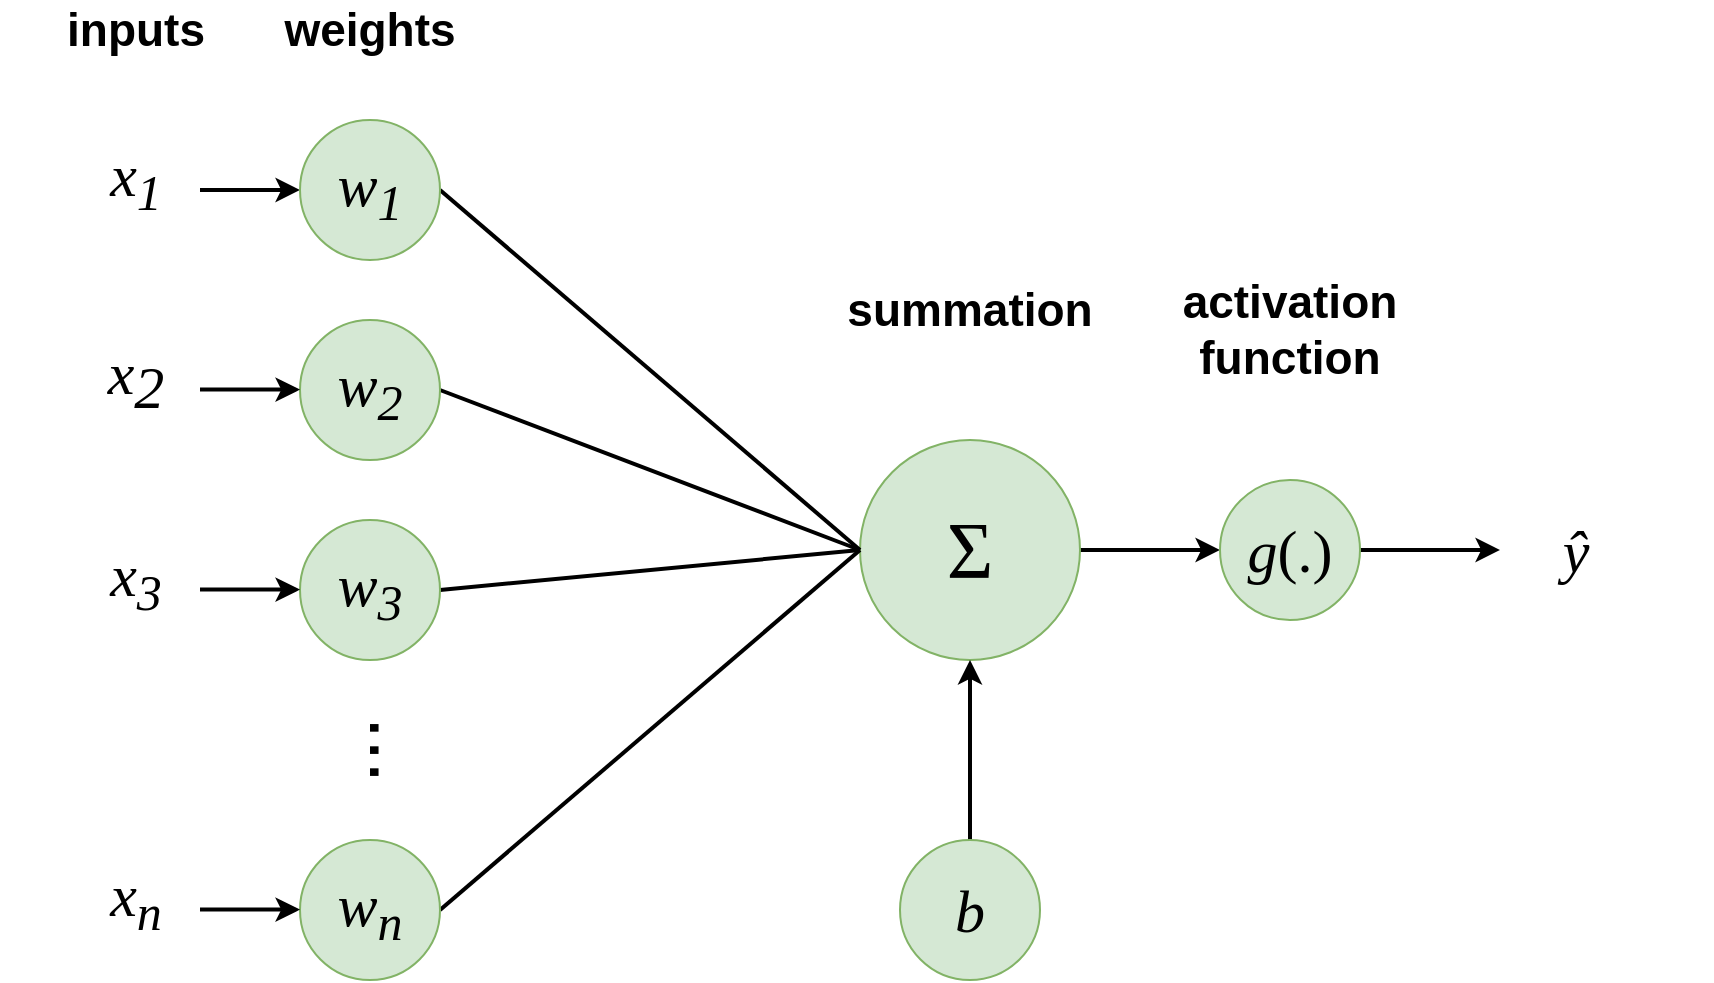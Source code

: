 <mxfile version="21.6.1" type="device" pages="9">
  <diagram name="Page-1" id="XP3QIG-3y0HUhAg3DlyJ">
    <mxGraphModel dx="2261" dy="843" grid="1" gridSize="10" guides="1" tooltips="1" connect="1" arrows="1" fold="1" page="1" pageScale="1" pageWidth="827" pageHeight="1169" math="0" shadow="0">
      <root>
        <mxCell id="0" />
        <mxCell id="1" parent="0" />
        <mxCell id="dONPuQ44BoCAFCVM7U-1-1" value="" style="edgeStyle=orthogonalEdgeStyle;rounded=0;orthogonalLoop=1;jettySize=auto;html=1;fillColor=#6d8764;strokeColor=#000000;strokeWidth=2;" parent="1" source="dONPuQ44BoCAFCVM7U-1-2" target="dONPuQ44BoCAFCVM7U-1-16" edge="1">
          <mxGeometry relative="1" as="geometry" />
        </mxCell>
        <mxCell id="dONPuQ44BoCAFCVM7U-1-2" value="&lt;font face=&quot;Times New Roman&quot; style=&quot;font-size: 40px;&quot;&gt;Σ&lt;/font&gt;" style="ellipse;whiteSpace=wrap;html=1;fillColor=#d5e8d4;strokeColor=#82b366;" parent="1" vertex="1">
          <mxGeometry x="380" y="480" width="110" height="110" as="geometry" />
        </mxCell>
        <mxCell id="dONPuQ44BoCAFCVM7U-1-3" style="rounded=0;orthogonalLoop=1;jettySize=auto;html=1;entryX=0;entryY=0.5;entryDx=0;entryDy=0;exitX=1;exitY=0.5;exitDx=0;exitDy=0;endArrow=none;endFill=0;fillColor=#6d8764;strokeColor=#000000;fontColor=#000000;strokeWidth=2;" parent="1" source="dONPuQ44BoCAFCVM7U-1-5" target="dONPuQ44BoCAFCVM7U-1-2" edge="1">
          <mxGeometry relative="1" as="geometry" />
        </mxCell>
        <mxCell id="dONPuQ44BoCAFCVM7U-1-4" style="edgeStyle=orthogonalEdgeStyle;rounded=0;orthogonalLoop=1;jettySize=auto;html=1;endArrow=none;endFill=0;startArrow=classic;startFill=1;strokeWidth=2;" parent="1" source="dONPuQ44BoCAFCVM7U-1-5" edge="1">
          <mxGeometry relative="1" as="geometry">
            <mxPoint x="50" y="355" as="targetPoint" />
          </mxGeometry>
        </mxCell>
        <mxCell id="dONPuQ44BoCAFCVM7U-1-5" value="&lt;i&gt;w&lt;sub&gt;1&lt;/sub&gt;&lt;/i&gt;" style="ellipse;whiteSpace=wrap;html=1;fontFamily=Times New Roman;fontSize=30;fillColor=#d5e8d4;strokeColor=#82b366;" parent="1" vertex="1">
          <mxGeometry x="100" y="320" width="70" height="70" as="geometry" />
        </mxCell>
        <mxCell id="dONPuQ44BoCAFCVM7U-1-6" style="rounded=0;orthogonalLoop=1;jettySize=auto;html=1;entryX=0;entryY=0.5;entryDx=0;entryDy=0;exitX=1;exitY=0.5;exitDx=0;exitDy=0;endArrow=none;endFill=0;fillColor=#6d8764;strokeColor=#000000;fontColor=#000000;strokeWidth=2;" parent="1" source="dONPuQ44BoCAFCVM7U-1-7" target="dONPuQ44BoCAFCVM7U-1-2" edge="1">
          <mxGeometry relative="1" as="geometry" />
        </mxCell>
        <mxCell id="dONPuQ44BoCAFCVM7U-1-7" value="&lt;i&gt;w&lt;sub&gt;2&lt;/sub&gt;&lt;/i&gt;" style="ellipse;whiteSpace=wrap;html=1;fontFamily=Times New Roman;fontSize=30;fillColor=#d5e8d4;strokeColor=#82b366;" parent="1" vertex="1">
          <mxGeometry x="100" y="420" width="70" height="70" as="geometry" />
        </mxCell>
        <mxCell id="dONPuQ44BoCAFCVM7U-1-8" style="rounded=0;orthogonalLoop=1;jettySize=auto;html=1;entryX=0;entryY=0.5;entryDx=0;entryDy=0;exitX=1;exitY=0.5;exitDx=0;exitDy=0;endArrow=none;endFill=0;fillColor=#6d8764;strokeColor=#000000;fontColor=#000000;strokeWidth=2;" parent="1" source="dONPuQ44BoCAFCVM7U-1-9" target="dONPuQ44BoCAFCVM7U-1-2" edge="1">
          <mxGeometry relative="1" as="geometry" />
        </mxCell>
        <mxCell id="dONPuQ44BoCAFCVM7U-1-9" value="&lt;i&gt;w&lt;sub&gt;3&lt;/sub&gt;&lt;/i&gt;" style="ellipse;whiteSpace=wrap;html=1;fontFamily=Times New Roman;fontSize=30;fillColor=#d5e8d4;strokeColor=#82b366;" parent="1" vertex="1">
          <mxGeometry x="100" y="520" width="70" height="70" as="geometry" />
        </mxCell>
        <mxCell id="dONPuQ44BoCAFCVM7U-1-10" style="rounded=0;orthogonalLoop=1;jettySize=auto;html=1;entryX=0;entryY=0.5;entryDx=0;entryDy=0;exitX=1;exitY=0.5;exitDx=0;exitDy=0;endArrow=none;endFill=0;fillColor=#6d8764;strokeColor=#000000;fontColor=#000000;strokeWidth=2;" parent="1" source="dONPuQ44BoCAFCVM7U-1-11" target="dONPuQ44BoCAFCVM7U-1-2" edge="1">
          <mxGeometry relative="1" as="geometry" />
        </mxCell>
        <mxCell id="dONPuQ44BoCAFCVM7U-1-11" value="&lt;i&gt;w&lt;sub&gt;n&lt;/sub&gt;&lt;/i&gt;" style="ellipse;whiteSpace=wrap;html=1;fontFamily=Times New Roman;fontSize=30;fillColor=#d5e8d4;strokeColor=#82b366;" parent="1" vertex="1">
          <mxGeometry x="100" y="680" width="70" height="70" as="geometry" />
        </mxCell>
        <mxCell id="dONPuQ44BoCAFCVM7U-1-12" style="edgeStyle=orthogonalEdgeStyle;rounded=0;orthogonalLoop=1;jettySize=auto;html=1;endArrow=none;endFill=0;startArrow=classic;startFill=1;strokeWidth=2;" parent="1" edge="1">
          <mxGeometry relative="1" as="geometry">
            <mxPoint x="50" y="454.8" as="targetPoint" />
            <mxPoint x="100" y="454.8" as="sourcePoint" />
          </mxGeometry>
        </mxCell>
        <mxCell id="dONPuQ44BoCAFCVM7U-1-13" style="edgeStyle=orthogonalEdgeStyle;rounded=0;orthogonalLoop=1;jettySize=auto;html=1;endArrow=none;endFill=0;startArrow=classic;startFill=1;strokeWidth=2;" parent="1" edge="1">
          <mxGeometry relative="1" as="geometry">
            <mxPoint x="50" y="554.8" as="targetPoint" />
            <mxPoint x="100" y="554.8" as="sourcePoint" />
          </mxGeometry>
        </mxCell>
        <mxCell id="dONPuQ44BoCAFCVM7U-1-14" style="edgeStyle=orthogonalEdgeStyle;rounded=0;orthogonalLoop=1;jettySize=auto;html=1;endArrow=none;endFill=0;startArrow=classic;startFill=1;strokeWidth=2;" parent="1" edge="1">
          <mxGeometry relative="1" as="geometry">
            <mxPoint x="50" y="714.8" as="targetPoint" />
            <mxPoint x="100" y="714.8" as="sourcePoint" />
          </mxGeometry>
        </mxCell>
        <mxCell id="dONPuQ44BoCAFCVM7U-1-15" value="" style="edgeStyle=orthogonalEdgeStyle;rounded=0;orthogonalLoop=1;jettySize=auto;html=1;strokeColor=#000000;strokeWidth=2;" parent="1" source="dONPuQ44BoCAFCVM7U-1-16" edge="1">
          <mxGeometry relative="1" as="geometry">
            <mxPoint x="700" y="535" as="targetPoint" />
          </mxGeometry>
        </mxCell>
        <mxCell id="dONPuQ44BoCAFCVM7U-1-16" value="&lt;font style=&quot;font-size: 30px;&quot; face=&quot;Times New Roman&quot;&gt;&lt;i&gt;g&lt;/i&gt;(.)&lt;/font&gt;" style="ellipse;whiteSpace=wrap;html=1;fillColor=#d5e8d4;strokeColor=#82b366;" parent="1" vertex="1">
          <mxGeometry x="560" y="500" width="70" height="70" as="geometry" />
        </mxCell>
        <mxCell id="dONPuQ44BoCAFCVM7U-1-17" value="&lt;font face=&quot;Times New Roman&quot; style=&quot;font-size: 30px;&quot;&gt;&lt;i style=&quot;font-size: 30px;&quot;&gt;x&lt;sub&gt;1&lt;/sub&gt;&lt;/i&gt;&lt;/font&gt;" style="text;html=1;strokeColor=none;fillColor=none;align=center;verticalAlign=middle;whiteSpace=wrap;rounded=0;fontSize=30;" parent="1" vertex="1">
          <mxGeometry x="-50" y="310" width="136" height="80" as="geometry" />
        </mxCell>
        <mxCell id="dONPuQ44BoCAFCVM7U-1-18" value="&lt;font face=&quot;Times New Roman&quot; style=&quot;font-size: 30px;&quot;&gt;&lt;i style=&quot;font-size: 30px;&quot;&gt;x&lt;sub style=&quot;font-size: 30px;&quot;&gt;2&lt;/sub&gt;&lt;/i&gt;&lt;/font&gt;" style="text;html=1;strokeColor=none;fillColor=none;align=center;verticalAlign=middle;whiteSpace=wrap;rounded=0;fontSize=30;" parent="1" vertex="1">
          <mxGeometry x="-50" y="410" width="136" height="80" as="geometry" />
        </mxCell>
        <mxCell id="dONPuQ44BoCAFCVM7U-1-19" value="&lt;font face=&quot;Times New Roman&quot; style=&quot;font-size: 30px;&quot;&gt;&lt;i style=&quot;font-size: 30px;&quot;&gt;x&lt;sub&gt;3&lt;/sub&gt;&lt;/i&gt;&lt;/font&gt;" style="text;html=1;strokeColor=none;fillColor=none;align=center;verticalAlign=middle;whiteSpace=wrap;rounded=0;fontSize=30;" parent="1" vertex="1">
          <mxGeometry x="-50" y="510" width="136" height="80" as="geometry" />
        </mxCell>
        <mxCell id="dONPuQ44BoCAFCVM7U-1-20" value="&lt;font face=&quot;Times New Roman&quot; style=&quot;font-size: 30px;&quot;&gt;&lt;i style=&quot;font-size: 30px;&quot;&gt;x&lt;sub&gt;n&lt;/sub&gt;&lt;/i&gt;&lt;/font&gt;" style="text;html=1;strokeColor=none;fillColor=none;align=center;verticalAlign=middle;whiteSpace=wrap;rounded=0;fontSize=30;" parent="1" vertex="1">
          <mxGeometry x="-50" y="670" width="136" height="80" as="geometry" />
        </mxCell>
        <mxCell id="dONPuQ44BoCAFCVM7U-1-21" value="inputs" style="text;html=1;strokeColor=none;fillColor=none;align=center;verticalAlign=middle;whiteSpace=wrap;rounded=0;fontSize=23;fontStyle=1" parent="1" vertex="1">
          <mxGeometry x="-12" y="260" width="60" height="30" as="geometry" />
        </mxCell>
        <mxCell id="dONPuQ44BoCAFCVM7U-1-22" value="weights" style="text;html=1;strokeColor=none;fillColor=none;align=center;verticalAlign=middle;whiteSpace=wrap;rounded=0;fontSize=23;fontStyle=1" parent="1" vertex="1">
          <mxGeometry x="105" y="260" width="60" height="30" as="geometry" />
        </mxCell>
        <mxCell id="dONPuQ44BoCAFCVM7U-1-23" value="summation" style="text;html=1;strokeColor=none;fillColor=none;align=center;verticalAlign=middle;whiteSpace=wrap;rounded=0;fontSize=23;fontStyle=1" parent="1" vertex="1">
          <mxGeometry x="405" y="400" width="60" height="30" as="geometry" />
        </mxCell>
        <mxCell id="dONPuQ44BoCAFCVM7U-1-24" value="activation function" style="text;html=1;strokeColor=none;fillColor=none;align=center;verticalAlign=middle;whiteSpace=wrap;rounded=0;fontSize=23;fontStyle=1" parent="1" vertex="1">
          <mxGeometry x="550" y="410" width="90" height="30" as="geometry" />
        </mxCell>
        <mxCell id="dONPuQ44BoCAFCVM7U-1-25" style="edgeStyle=orthogonalEdgeStyle;rounded=0;orthogonalLoop=1;jettySize=auto;html=1;strokeWidth=2;" parent="1" source="dONPuQ44BoCAFCVM7U-1-26" target="dONPuQ44BoCAFCVM7U-1-2" edge="1">
          <mxGeometry relative="1" as="geometry" />
        </mxCell>
        <mxCell id="dONPuQ44BoCAFCVM7U-1-26" value="&lt;i&gt;b&lt;/i&gt;" style="ellipse;whiteSpace=wrap;html=1;fontFamily=Times New Roman;fontSize=30;fillColor=#d5e8d4;strokeColor=#82b366;" parent="1" vertex="1">
          <mxGeometry x="400" y="680" width="70" height="70" as="geometry" />
        </mxCell>
        <mxCell id="dONPuQ44BoCAFCVM7U-1-27" value="&lt;font face=&quot;Times New Roman&quot;&gt;&lt;i&gt;ŷ&lt;/i&gt;&lt;/font&gt;" style="text;html=1;strokeColor=none;fillColor=none;align=center;verticalAlign=middle;whiteSpace=wrap;rounded=0;fontSize=30;" parent="1" vertex="1">
          <mxGeometry x="670" y="495" width="136" height="80" as="geometry" />
        </mxCell>
        <mxCell id="dONPuQ44BoCAFCVM7U-1-28" value="&lt;font style=&quot;font-size: 40px;&quot;&gt;...&lt;/font&gt;" style="text;html=1;strokeColor=none;fillColor=none;align=center;verticalAlign=middle;whiteSpace=wrap;rounded=0;rotation=90;" parent="1" vertex="1">
          <mxGeometry x="120" y="620" width="60" height="30" as="geometry" />
        </mxCell>
      </root>
    </mxGraphModel>
  </diagram>
  <diagram id="Tw_oUWWeNy2D9r6IaqZI" name="Page-2">
    <mxGraphModel dx="2261" dy="843" grid="1" gridSize="10" guides="1" tooltips="1" connect="1" arrows="1" fold="1" page="1" pageScale="1" pageWidth="827" pageHeight="1169" math="0" shadow="0">
      <root>
        <mxCell id="0" />
        <mxCell id="1" parent="0" />
        <mxCell id="MCxU-haKDgH4226YDSmo-4" style="edgeStyle=orthogonalEdgeStyle;rounded=0;orthogonalLoop=1;jettySize=auto;html=1;endArrow=none;endFill=0;startArrow=classic;startFill=1;strokeWidth=2;" parent="1" source="MCxU-haKDgH4226YDSmo-5" edge="1">
          <mxGeometry relative="1" as="geometry">
            <mxPoint x="50" y="355" as="targetPoint" />
          </mxGeometry>
        </mxCell>
        <mxCell id="MCxU-haKDgH4226YDSmo-40" style="rounded=0;orthogonalLoop=1;jettySize=auto;html=1;exitX=1;exitY=0.5;exitDx=0;exitDy=0;entryX=0;entryY=0.5;entryDx=0;entryDy=0;endArrow=none;endFill=0;strokeWidth=2;" parent="1" source="MCxU-haKDgH4226YDSmo-5" target="MCxU-haKDgH4226YDSmo-30" edge="1">
          <mxGeometry relative="1" as="geometry" />
        </mxCell>
        <mxCell id="MCxU-haKDgH4226YDSmo-41" style="rounded=0;orthogonalLoop=1;jettySize=auto;html=1;exitX=1;exitY=0.5;exitDx=0;exitDy=0;entryX=0;entryY=0.5;entryDx=0;entryDy=0;endArrow=none;endFill=0;strokeWidth=2;" parent="1" source="MCxU-haKDgH4226YDSmo-5" target="MCxU-haKDgH4226YDSmo-31" edge="1">
          <mxGeometry relative="1" as="geometry" />
        </mxCell>
        <mxCell id="MCxU-haKDgH4226YDSmo-42" style="rounded=0;orthogonalLoop=1;jettySize=auto;html=1;entryX=0;entryY=0.5;entryDx=0;entryDy=0;exitX=1;exitY=0.5;exitDx=0;exitDy=0;endArrow=none;endFill=0;strokeWidth=2;" parent="1" source="MCxU-haKDgH4226YDSmo-5" target="MCxU-haKDgH4226YDSmo-32" edge="1">
          <mxGeometry relative="1" as="geometry" />
        </mxCell>
        <mxCell id="MCxU-haKDgH4226YDSmo-43" style="rounded=0;orthogonalLoop=1;jettySize=auto;html=1;entryX=0;entryY=0.5;entryDx=0;entryDy=0;exitX=1;exitY=0.5;exitDx=0;exitDy=0;endArrow=none;endFill=0;strokeWidth=2;" parent="1" source="MCxU-haKDgH4226YDSmo-5" target="MCxU-haKDgH4226YDSmo-33" edge="1">
          <mxGeometry relative="1" as="geometry" />
        </mxCell>
        <mxCell id="MCxU-haKDgH4226YDSmo-44" style="rounded=0;orthogonalLoop=1;jettySize=auto;html=1;entryX=0;entryY=0.5;entryDx=0;entryDy=0;exitX=1;exitY=0.5;exitDx=0;exitDy=0;endArrow=none;endFill=0;strokeWidth=2;" parent="1" source="MCxU-haKDgH4226YDSmo-5" target="MCxU-haKDgH4226YDSmo-34" edge="1">
          <mxGeometry relative="1" as="geometry" />
        </mxCell>
        <mxCell id="MCxU-haKDgH4226YDSmo-5" value="" style="ellipse;whiteSpace=wrap;html=1;fontFamily=Times New Roman;fontSize=30;fillColor=#d5e8d4;strokeColor=#82b366;" parent="1" vertex="1">
          <mxGeometry x="100" y="320" width="70" height="70" as="geometry" />
        </mxCell>
        <mxCell id="MCxU-haKDgH4226YDSmo-54" style="rounded=0;orthogonalLoop=1;jettySize=auto;html=1;entryX=0;entryY=0.5;entryDx=0;entryDy=0;exitX=1;exitY=0.5;exitDx=0;exitDy=0;endArrow=none;endFill=0;strokeWidth=2;" parent="1" source="MCxU-haKDgH4226YDSmo-7" target="MCxU-haKDgH4226YDSmo-30" edge="1">
          <mxGeometry relative="1" as="geometry" />
        </mxCell>
        <mxCell id="MCxU-haKDgH4226YDSmo-55" style="rounded=0;orthogonalLoop=1;jettySize=auto;html=1;entryX=0;entryY=0.5;entryDx=0;entryDy=0;exitX=1;exitY=0.5;exitDx=0;exitDy=0;endArrow=none;endFill=0;strokeWidth=2;" parent="1" source="MCxU-haKDgH4226YDSmo-7" target="MCxU-haKDgH4226YDSmo-31" edge="1">
          <mxGeometry relative="1" as="geometry" />
        </mxCell>
        <mxCell id="MCxU-haKDgH4226YDSmo-56" style="rounded=0;orthogonalLoop=1;jettySize=auto;html=1;entryX=0;entryY=0.5;entryDx=0;entryDy=0;exitX=1;exitY=0.5;exitDx=0;exitDy=0;endArrow=none;endFill=0;strokeWidth=2;" parent="1" source="MCxU-haKDgH4226YDSmo-7" target="MCxU-haKDgH4226YDSmo-32" edge="1">
          <mxGeometry relative="1" as="geometry" />
        </mxCell>
        <mxCell id="MCxU-haKDgH4226YDSmo-57" style="rounded=0;orthogonalLoop=1;jettySize=auto;html=1;entryX=0;entryY=0.5;entryDx=0;entryDy=0;exitX=1;exitY=0.5;exitDx=0;exitDy=0;endArrow=none;endFill=0;strokeWidth=2;" parent="1" source="MCxU-haKDgH4226YDSmo-7" target="MCxU-haKDgH4226YDSmo-33" edge="1">
          <mxGeometry relative="1" as="geometry" />
        </mxCell>
        <mxCell id="MCxU-haKDgH4226YDSmo-58" style="rounded=0;orthogonalLoop=1;jettySize=auto;html=1;entryX=0;entryY=0.5;entryDx=0;entryDy=0;exitX=1;exitY=0.5;exitDx=0;exitDy=0;endArrow=none;endFill=0;strokeWidth=2;" parent="1" source="MCxU-haKDgH4226YDSmo-7" target="MCxU-haKDgH4226YDSmo-34" edge="1">
          <mxGeometry relative="1" as="geometry" />
        </mxCell>
        <mxCell id="MCxU-haKDgH4226YDSmo-7" value="" style="ellipse;whiteSpace=wrap;html=1;fontFamily=Times New Roman;fontSize=30;fillColor=#d5e8d4;strokeColor=#82b366;" parent="1" vertex="1">
          <mxGeometry x="100" y="420" width="70" height="70" as="geometry" />
        </mxCell>
        <mxCell id="MCxU-haKDgH4226YDSmo-60" style="rounded=0;orthogonalLoop=1;jettySize=auto;html=1;entryX=0;entryY=0.5;entryDx=0;entryDy=0;exitX=1;exitY=0.5;exitDx=0;exitDy=0;endArrow=none;endFill=0;strokeWidth=2;" parent="1" source="MCxU-haKDgH4226YDSmo-9" target="MCxU-haKDgH4226YDSmo-30" edge="1">
          <mxGeometry relative="1" as="geometry" />
        </mxCell>
        <mxCell id="MCxU-haKDgH4226YDSmo-61" style="rounded=0;orthogonalLoop=1;jettySize=auto;html=1;entryX=0;entryY=0.5;entryDx=0;entryDy=0;exitX=1;exitY=0.5;exitDx=0;exitDy=0;endArrow=none;endFill=0;strokeWidth=2;" parent="1" source="MCxU-haKDgH4226YDSmo-9" target="MCxU-haKDgH4226YDSmo-31" edge="1">
          <mxGeometry relative="1" as="geometry" />
        </mxCell>
        <mxCell id="MCxU-haKDgH4226YDSmo-62" style="rounded=0;orthogonalLoop=1;jettySize=auto;html=1;entryX=0;entryY=0.5;entryDx=0;entryDy=0;exitX=1;exitY=0.5;exitDx=0;exitDy=0;endArrow=none;endFill=0;strokeWidth=2;" parent="1" source="MCxU-haKDgH4226YDSmo-9" target="MCxU-haKDgH4226YDSmo-32" edge="1">
          <mxGeometry relative="1" as="geometry" />
        </mxCell>
        <mxCell id="MCxU-haKDgH4226YDSmo-63" style="rounded=0;orthogonalLoop=1;jettySize=auto;html=1;entryX=0;entryY=0.5;entryDx=0;entryDy=0;exitX=1;exitY=0.5;exitDx=0;exitDy=0;endArrow=none;endFill=0;strokeWidth=2;" parent="1" source="MCxU-haKDgH4226YDSmo-9" target="MCxU-haKDgH4226YDSmo-33" edge="1">
          <mxGeometry relative="1" as="geometry" />
        </mxCell>
        <mxCell id="MCxU-haKDgH4226YDSmo-64" style="rounded=0;orthogonalLoop=1;jettySize=auto;html=1;entryX=0;entryY=0.5;entryDx=0;entryDy=0;exitX=1;exitY=0.5;exitDx=0;exitDy=0;endArrow=none;endFill=0;strokeWidth=2;" parent="1" source="MCxU-haKDgH4226YDSmo-9" target="MCxU-haKDgH4226YDSmo-34" edge="1">
          <mxGeometry relative="1" as="geometry" />
        </mxCell>
        <mxCell id="MCxU-haKDgH4226YDSmo-9" value="" style="ellipse;whiteSpace=wrap;html=1;fontFamily=Times New Roman;fontSize=30;fillColor=#d5e8d4;strokeColor=#82b366;" parent="1" vertex="1">
          <mxGeometry x="100" y="520" width="70" height="70" as="geometry" />
        </mxCell>
        <mxCell id="MCxU-haKDgH4226YDSmo-67" style="rounded=0;orthogonalLoop=1;jettySize=auto;html=1;entryX=0;entryY=0.5;entryDx=0;entryDy=0;exitX=1;exitY=0.5;exitDx=0;exitDy=0;endArrow=none;endFill=0;strokeWidth=2;" parent="1" source="MCxU-haKDgH4226YDSmo-11" target="MCxU-haKDgH4226YDSmo-30" edge="1">
          <mxGeometry relative="1" as="geometry" />
        </mxCell>
        <mxCell id="MCxU-haKDgH4226YDSmo-68" style="rounded=0;orthogonalLoop=1;jettySize=auto;html=1;entryX=0;entryY=0.5;entryDx=0;entryDy=0;exitX=1;exitY=0.5;exitDx=0;exitDy=0;endArrow=none;endFill=0;strokeWidth=2;" parent="1" source="MCxU-haKDgH4226YDSmo-11" target="MCxU-haKDgH4226YDSmo-31" edge="1">
          <mxGeometry relative="1" as="geometry" />
        </mxCell>
        <mxCell id="MCxU-haKDgH4226YDSmo-69" style="rounded=0;orthogonalLoop=1;jettySize=auto;html=1;entryX=0;entryY=0.5;entryDx=0;entryDy=0;exitX=1;exitY=0.5;exitDx=0;exitDy=0;endArrow=none;endFill=0;strokeWidth=2;" parent="1" source="MCxU-haKDgH4226YDSmo-11" target="MCxU-haKDgH4226YDSmo-32" edge="1">
          <mxGeometry relative="1" as="geometry" />
        </mxCell>
        <mxCell id="MCxU-haKDgH4226YDSmo-70" style="rounded=0;orthogonalLoop=1;jettySize=auto;html=1;entryX=0;entryY=0.5;entryDx=0;entryDy=0;exitX=1;exitY=0.5;exitDx=0;exitDy=0;endArrow=none;endFill=0;strokeWidth=2;" parent="1" source="MCxU-haKDgH4226YDSmo-11" target="MCxU-haKDgH4226YDSmo-33" edge="1">
          <mxGeometry relative="1" as="geometry" />
        </mxCell>
        <mxCell id="MCxU-haKDgH4226YDSmo-71" style="rounded=0;orthogonalLoop=1;jettySize=auto;html=1;exitX=1;exitY=0.5;exitDx=0;exitDy=0;endArrow=none;endFill=0;strokeWidth=2;" parent="1" source="MCxU-haKDgH4226YDSmo-11" target="MCxU-haKDgH4226YDSmo-34" edge="1">
          <mxGeometry relative="1" as="geometry" />
        </mxCell>
        <mxCell id="MCxU-haKDgH4226YDSmo-11" value="" style="ellipse;whiteSpace=wrap;html=1;fontFamily=Times New Roman;fontSize=30;fillColor=#d5e8d4;strokeColor=#82b366;" parent="1" vertex="1">
          <mxGeometry x="100" y="680" width="70" height="70" as="geometry" />
        </mxCell>
        <mxCell id="MCxU-haKDgH4226YDSmo-12" style="edgeStyle=orthogonalEdgeStyle;rounded=0;orthogonalLoop=1;jettySize=auto;html=1;endArrow=none;endFill=0;startArrow=classic;startFill=1;strokeWidth=2;" parent="1" edge="1">
          <mxGeometry relative="1" as="geometry">
            <mxPoint x="50" y="454.8" as="targetPoint" />
            <mxPoint x="100" y="454.8" as="sourcePoint" />
          </mxGeometry>
        </mxCell>
        <mxCell id="MCxU-haKDgH4226YDSmo-13" style="edgeStyle=orthogonalEdgeStyle;rounded=0;orthogonalLoop=1;jettySize=auto;html=1;endArrow=none;endFill=0;startArrow=classic;startFill=1;strokeWidth=2;" parent="1" edge="1">
          <mxGeometry relative="1" as="geometry">
            <mxPoint x="50" y="554.8" as="targetPoint" />
            <mxPoint x="100" y="554.8" as="sourcePoint" />
          </mxGeometry>
        </mxCell>
        <mxCell id="MCxU-haKDgH4226YDSmo-14" style="edgeStyle=orthogonalEdgeStyle;rounded=0;orthogonalLoop=1;jettySize=auto;html=1;endArrow=none;endFill=0;startArrow=classic;startFill=1;strokeWidth=2;" parent="1" edge="1">
          <mxGeometry relative="1" as="geometry">
            <mxPoint x="50" y="714.8" as="targetPoint" />
            <mxPoint x="100" y="714.8" as="sourcePoint" />
          </mxGeometry>
        </mxCell>
        <mxCell id="MCxU-haKDgH4226YDSmo-17" value="&lt;font face=&quot;Times New Roman&quot; style=&quot;font-size: 30px;&quot;&gt;&lt;i style=&quot;font-size: 30px;&quot;&gt;x&lt;sub&gt;1&lt;/sub&gt;&lt;/i&gt;&lt;/font&gt;" style="text;html=1;strokeColor=none;fillColor=none;align=center;verticalAlign=middle;whiteSpace=wrap;rounded=0;fontSize=30;" parent="1" vertex="1">
          <mxGeometry x="-50" y="310" width="136" height="80" as="geometry" />
        </mxCell>
        <mxCell id="MCxU-haKDgH4226YDSmo-18" value="&lt;font face=&quot;Times New Roman&quot; style=&quot;font-size: 30px;&quot;&gt;&lt;i style=&quot;font-size: 30px;&quot;&gt;x&lt;sub style=&quot;font-size: 30px;&quot;&gt;2&lt;/sub&gt;&lt;/i&gt;&lt;/font&gt;" style="text;html=1;strokeColor=none;fillColor=none;align=center;verticalAlign=middle;whiteSpace=wrap;rounded=0;fontSize=30;" parent="1" vertex="1">
          <mxGeometry x="-50" y="410" width="136" height="80" as="geometry" />
        </mxCell>
        <mxCell id="MCxU-haKDgH4226YDSmo-19" value="&lt;font face=&quot;Times New Roman&quot; style=&quot;font-size: 30px;&quot;&gt;&lt;i style=&quot;font-size: 30px;&quot;&gt;x&lt;sub&gt;3&lt;/sub&gt;&lt;/i&gt;&lt;/font&gt;" style="text;html=1;strokeColor=none;fillColor=none;align=center;verticalAlign=middle;whiteSpace=wrap;rounded=0;fontSize=30;" parent="1" vertex="1">
          <mxGeometry x="-50" y="510" width="136" height="80" as="geometry" />
        </mxCell>
        <mxCell id="MCxU-haKDgH4226YDSmo-20" value="&lt;font face=&quot;Times New Roman&quot; style=&quot;font-size: 30px;&quot;&gt;&lt;i style=&quot;font-size: 30px;&quot;&gt;x&lt;sub&gt;n&lt;/sub&gt;&lt;/i&gt;&lt;/font&gt;" style="text;html=1;strokeColor=none;fillColor=none;align=center;verticalAlign=middle;whiteSpace=wrap;rounded=0;fontSize=30;" parent="1" vertex="1">
          <mxGeometry x="-50" y="670" width="136" height="80" as="geometry" />
        </mxCell>
        <mxCell id="MCxU-haKDgH4226YDSmo-21" value="input layer" style="text;html=1;strokeColor=none;fillColor=none;align=center;verticalAlign=middle;whiteSpace=wrap;rounded=0;fontSize=23;fontStyle=1" parent="1" vertex="1">
          <mxGeometry x="65" y="230" width="140" height="30" as="geometry" />
        </mxCell>
        <mxCell id="MCxU-haKDgH4226YDSmo-28" value="&lt;font style=&quot;font-size: 40px;&quot;&gt;...&lt;/font&gt;" style="text;html=1;strokeColor=none;fillColor=none;align=center;verticalAlign=middle;whiteSpace=wrap;rounded=0;rotation=90;" parent="1" vertex="1">
          <mxGeometry x="120" y="620" width="60" height="30" as="geometry" />
        </mxCell>
        <mxCell id="ehtsUCc2vt28GiaWfd2O-1" style="rounded=0;orthogonalLoop=1;jettySize=auto;html=1;entryX=0;entryY=0.5;entryDx=0;entryDy=0;exitX=1;exitY=0.5;exitDx=0;exitDy=0;endArrow=none;endFill=0;strokeWidth=2;" parent="1" source="MCxU-haKDgH4226YDSmo-30" target="MCxU-haKDgH4226YDSmo-36" edge="1">
          <mxGeometry relative="1" as="geometry" />
        </mxCell>
        <mxCell id="ehtsUCc2vt28GiaWfd2O-2" style="rounded=0;orthogonalLoop=1;jettySize=auto;html=1;entryX=0;entryY=0.5;entryDx=0;entryDy=0;exitX=1;exitY=0.5;exitDx=0;exitDy=0;endArrow=none;endFill=0;strokeWidth=2;" parent="1" source="MCxU-haKDgH4226YDSmo-30" target="MCxU-haKDgH4226YDSmo-37" edge="1">
          <mxGeometry relative="1" as="geometry" />
        </mxCell>
        <mxCell id="ehtsUCc2vt28GiaWfd2O-3" style="rounded=0;orthogonalLoop=1;jettySize=auto;html=1;entryX=0;entryY=0.5;entryDx=0;entryDy=0;exitX=1;exitY=0.5;exitDx=0;exitDy=0;endArrow=none;endFill=0;strokeWidth=2;" parent="1" source="MCxU-haKDgH4226YDSmo-30" target="MCxU-haKDgH4226YDSmo-38" edge="1">
          <mxGeometry relative="1" as="geometry" />
        </mxCell>
        <mxCell id="MCxU-haKDgH4226YDSmo-30" value="" style="ellipse;whiteSpace=wrap;html=1;fontFamily=Times New Roman;fontSize=30;fillColor=#d5e8d4;strokeColor=#82b366;" parent="1" vertex="1">
          <mxGeometry x="320" y="290" width="70" height="70" as="geometry" />
        </mxCell>
        <mxCell id="ehtsUCc2vt28GiaWfd2O-4" style="rounded=0;orthogonalLoop=1;jettySize=auto;html=1;exitX=1;exitY=0.5;exitDx=0;exitDy=0;endArrow=none;endFill=0;entryX=0;entryY=0.5;entryDx=0;entryDy=0;strokeWidth=2;" parent="1" source="MCxU-haKDgH4226YDSmo-31" target="MCxU-haKDgH4226YDSmo-36" edge="1">
          <mxGeometry relative="1" as="geometry" />
        </mxCell>
        <mxCell id="ehtsUCc2vt28GiaWfd2O-5" style="rounded=0;orthogonalLoop=1;jettySize=auto;html=1;entryX=0;entryY=0.5;entryDx=0;entryDy=0;exitX=1;exitY=0.5;exitDx=0;exitDy=0;endArrow=none;endFill=0;strokeWidth=2;" parent="1" source="MCxU-haKDgH4226YDSmo-31" target="MCxU-haKDgH4226YDSmo-37" edge="1">
          <mxGeometry relative="1" as="geometry" />
        </mxCell>
        <mxCell id="ehtsUCc2vt28GiaWfd2O-6" style="rounded=0;orthogonalLoop=1;jettySize=auto;html=1;entryX=0;entryY=0.5;entryDx=0;entryDy=0;exitX=1;exitY=0.5;exitDx=0;exitDy=0;endArrow=none;endFill=0;strokeWidth=2;" parent="1" source="MCxU-haKDgH4226YDSmo-31" target="MCxU-haKDgH4226YDSmo-38" edge="1">
          <mxGeometry relative="1" as="geometry" />
        </mxCell>
        <mxCell id="MCxU-haKDgH4226YDSmo-31" value="" style="ellipse;whiteSpace=wrap;html=1;fontFamily=Times New Roman;fontSize=30;fillColor=#d5e8d4;strokeColor=#82b366;" parent="1" vertex="1">
          <mxGeometry x="320" y="390" width="70" height="70" as="geometry" />
        </mxCell>
        <mxCell id="ehtsUCc2vt28GiaWfd2O-7" style="rounded=0;orthogonalLoop=1;jettySize=auto;html=1;entryX=0;entryY=0.5;entryDx=0;entryDy=0;exitX=1;exitY=0.5;exitDx=0;exitDy=0;endArrow=none;endFill=0;strokeWidth=2;" parent="1" source="MCxU-haKDgH4226YDSmo-32" target="MCxU-haKDgH4226YDSmo-36" edge="1">
          <mxGeometry relative="1" as="geometry" />
        </mxCell>
        <mxCell id="ehtsUCc2vt28GiaWfd2O-8" style="rounded=0;orthogonalLoop=1;jettySize=auto;html=1;entryX=0;entryY=0.5;entryDx=0;entryDy=0;exitX=1;exitY=0.5;exitDx=0;exitDy=0;endArrow=none;endFill=0;strokeWidth=2;" parent="1" source="MCxU-haKDgH4226YDSmo-32" target="MCxU-haKDgH4226YDSmo-37" edge="1">
          <mxGeometry relative="1" as="geometry" />
        </mxCell>
        <mxCell id="ehtsUCc2vt28GiaWfd2O-9" style="rounded=0;orthogonalLoop=1;jettySize=auto;html=1;entryX=0;entryY=0.5;entryDx=0;entryDy=0;exitX=1;exitY=0.5;exitDx=0;exitDy=0;endArrow=none;endFill=0;strokeWidth=2;" parent="1" source="MCxU-haKDgH4226YDSmo-32" target="MCxU-haKDgH4226YDSmo-38" edge="1">
          <mxGeometry relative="1" as="geometry" />
        </mxCell>
        <mxCell id="MCxU-haKDgH4226YDSmo-32" value="" style="ellipse;whiteSpace=wrap;html=1;fontFamily=Times New Roman;fontSize=30;fillColor=#d5e8d4;strokeColor=#82b366;" parent="1" vertex="1">
          <mxGeometry x="320" y="490" width="70" height="70" as="geometry" />
        </mxCell>
        <mxCell id="ehtsUCc2vt28GiaWfd2O-10" style="rounded=0;orthogonalLoop=1;jettySize=auto;html=1;entryX=0;entryY=0.5;entryDx=0;entryDy=0;exitX=1;exitY=0.5;exitDx=0;exitDy=0;endArrow=none;endFill=0;strokeWidth=2;" parent="1" source="MCxU-haKDgH4226YDSmo-33" target="MCxU-haKDgH4226YDSmo-36" edge="1">
          <mxGeometry relative="1" as="geometry" />
        </mxCell>
        <mxCell id="ehtsUCc2vt28GiaWfd2O-11" style="rounded=0;orthogonalLoop=1;jettySize=auto;html=1;entryX=0;entryY=0.5;entryDx=0;entryDy=0;exitX=1;exitY=0.5;exitDx=0;exitDy=0;endArrow=none;endFill=0;strokeWidth=2;" parent="1" source="MCxU-haKDgH4226YDSmo-33" target="MCxU-haKDgH4226YDSmo-37" edge="1">
          <mxGeometry relative="1" as="geometry" />
        </mxCell>
        <mxCell id="ehtsUCc2vt28GiaWfd2O-12" style="rounded=0;orthogonalLoop=1;jettySize=auto;html=1;entryX=0;entryY=0.5;entryDx=0;entryDy=0;exitX=1;exitY=0.5;exitDx=0;exitDy=0;endArrow=none;endFill=0;strokeWidth=2;" parent="1" source="MCxU-haKDgH4226YDSmo-33" target="MCxU-haKDgH4226YDSmo-38" edge="1">
          <mxGeometry relative="1" as="geometry" />
        </mxCell>
        <mxCell id="MCxU-haKDgH4226YDSmo-33" value="" style="ellipse;whiteSpace=wrap;html=1;fontFamily=Times New Roman;fontSize=30;fillColor=#d5e8d4;strokeColor=#82b366;" parent="1" vertex="1">
          <mxGeometry x="320" y="590" width="70" height="70" as="geometry" />
        </mxCell>
        <mxCell id="ehtsUCc2vt28GiaWfd2O-13" style="rounded=0;orthogonalLoop=1;jettySize=auto;html=1;entryX=0;entryY=0.5;entryDx=0;entryDy=0;exitX=1;exitY=0.5;exitDx=0;exitDy=0;endArrow=none;endFill=0;strokeWidth=2;" parent="1" source="MCxU-haKDgH4226YDSmo-34" target="MCxU-haKDgH4226YDSmo-36" edge="1">
          <mxGeometry relative="1" as="geometry" />
        </mxCell>
        <mxCell id="ehtsUCc2vt28GiaWfd2O-14" style="rounded=0;orthogonalLoop=1;jettySize=auto;html=1;entryX=0;entryY=0.5;entryDx=0;entryDy=0;exitX=1;exitY=0.5;exitDx=0;exitDy=0;endArrow=none;endFill=0;strokeWidth=2;" parent="1" source="MCxU-haKDgH4226YDSmo-34" target="MCxU-haKDgH4226YDSmo-37" edge="1">
          <mxGeometry relative="1" as="geometry" />
        </mxCell>
        <mxCell id="ehtsUCc2vt28GiaWfd2O-15" style="rounded=0;orthogonalLoop=1;jettySize=auto;html=1;entryX=0;entryY=0.5;entryDx=0;entryDy=0;exitX=1;exitY=0.5;exitDx=0;exitDy=0;endArrow=none;endFill=0;strokeWidth=2;" parent="1" source="MCxU-haKDgH4226YDSmo-34" target="MCxU-haKDgH4226YDSmo-38" edge="1">
          <mxGeometry relative="1" as="geometry" />
        </mxCell>
        <mxCell id="MCxU-haKDgH4226YDSmo-34" value="" style="ellipse;whiteSpace=wrap;html=1;fontFamily=Times New Roman;fontSize=30;fillColor=#d5e8d4;strokeColor=#82b366;" parent="1" vertex="1">
          <mxGeometry x="320" y="690" width="70" height="70" as="geometry" />
        </mxCell>
        <mxCell id="MCxU-haKDgH4226YDSmo-36" value="" style="ellipse;whiteSpace=wrap;html=1;fontFamily=Times New Roman;fontSize=30;fillColor=#d5e8d4;strokeColor=#82b366;" parent="1" vertex="1">
          <mxGeometry x="520" y="390" width="70" height="70" as="geometry" />
        </mxCell>
        <mxCell id="MCxU-haKDgH4226YDSmo-37" value="" style="ellipse;whiteSpace=wrap;html=1;fontFamily=Times New Roman;fontSize=30;fillColor=#d5e8d4;strokeColor=#82b366;" parent="1" vertex="1">
          <mxGeometry x="520" y="490" width="70" height="70" as="geometry" />
        </mxCell>
        <mxCell id="MCxU-haKDgH4226YDSmo-38" value="" style="ellipse;whiteSpace=wrap;html=1;fontFamily=Times New Roman;fontSize=30;fillColor=#d5e8d4;strokeColor=#82b366;" parent="1" vertex="1">
          <mxGeometry x="520" y="590" width="70" height="70" as="geometry" />
        </mxCell>
        <mxCell id="ehtsUCc2vt28GiaWfd2O-16" style="edgeStyle=orthogonalEdgeStyle;rounded=0;orthogonalLoop=1;jettySize=auto;html=1;endArrow=none;endFill=0;startArrow=classic;startFill=1;strokeWidth=2;" parent="1" edge="1">
          <mxGeometry relative="1" as="geometry">
            <mxPoint x="590" y="424.88" as="targetPoint" />
            <mxPoint x="640" y="424.88" as="sourcePoint" />
            <Array as="points">
              <mxPoint x="620" y="425.17" />
              <mxPoint x="620" y="425.17" />
            </Array>
          </mxGeometry>
        </mxCell>
        <mxCell id="ehtsUCc2vt28GiaWfd2O-17" style="edgeStyle=orthogonalEdgeStyle;rounded=0;orthogonalLoop=1;jettySize=auto;html=1;endArrow=none;endFill=0;startArrow=classic;startFill=1;strokeWidth=2;" parent="1" edge="1">
          <mxGeometry relative="1" as="geometry">
            <mxPoint x="590" y="524.86" as="targetPoint" />
            <mxPoint x="640" y="524.86" as="sourcePoint" />
            <Array as="points">
              <mxPoint x="620" y="525.15" />
              <mxPoint x="620" y="525.15" />
            </Array>
          </mxGeometry>
        </mxCell>
        <mxCell id="ehtsUCc2vt28GiaWfd2O-18" style="edgeStyle=orthogonalEdgeStyle;rounded=0;orthogonalLoop=1;jettySize=auto;html=1;endArrow=none;endFill=0;startArrow=classic;startFill=1;strokeWidth=2;" parent="1" edge="1">
          <mxGeometry relative="1" as="geometry">
            <mxPoint x="590" y="624.86" as="targetPoint" />
            <mxPoint x="640" y="624.86" as="sourcePoint" />
            <Array as="points">
              <mxPoint x="620" y="625.15" />
              <mxPoint x="620" y="625.15" />
            </Array>
          </mxGeometry>
        </mxCell>
        <mxCell id="ehtsUCc2vt28GiaWfd2O-19" value="hidden layer" style="text;html=1;strokeColor=none;fillColor=none;align=center;verticalAlign=middle;whiteSpace=wrap;rounded=0;fontSize=23;fontStyle=1" parent="1" vertex="1">
          <mxGeometry x="277.5" y="230" width="155" height="30" as="geometry" />
        </mxCell>
        <mxCell id="ehtsUCc2vt28GiaWfd2O-20" value="output layer" style="text;html=1;strokeColor=none;fillColor=none;align=center;verticalAlign=middle;whiteSpace=wrap;rounded=0;fontSize=23;fontStyle=1" parent="1" vertex="1">
          <mxGeometry x="477.5" y="230" width="155" height="30" as="geometry" />
        </mxCell>
        <mxCell id="B1pKNdRhQAzy3ETjxU8g-1" value="&lt;font face=&quot;Times New Roman&quot;&gt;&lt;span style=&quot;&quot;&gt;&lt;i&gt;ŷ&lt;sub&gt;1&lt;/sub&gt;&lt;/i&gt;&lt;/span&gt;&lt;/font&gt;" style="text;html=1;strokeColor=none;fillColor=none;align=center;verticalAlign=middle;whiteSpace=wrap;rounded=0;fontSize=30;" parent="1" vertex="1">
          <mxGeometry x="610" y="385" width="136" height="80" as="geometry" />
        </mxCell>
        <mxCell id="B1pKNdRhQAzy3ETjxU8g-2" value="&lt;font face=&quot;Times New Roman&quot;&gt;&lt;span style=&quot;&quot;&gt;&lt;i&gt;ŷ&lt;sub&gt;2&lt;/sub&gt;&lt;/i&gt;&lt;/span&gt;&lt;/font&gt;" style="text;html=1;strokeColor=none;fillColor=none;align=center;verticalAlign=middle;whiteSpace=wrap;rounded=0;fontSize=30;" parent="1" vertex="1">
          <mxGeometry x="610" y="485" width="136" height="80" as="geometry" />
        </mxCell>
        <mxCell id="B1pKNdRhQAzy3ETjxU8g-3" value="&lt;font face=&quot;Times New Roman&quot;&gt;&lt;span style=&quot;&quot;&gt;&lt;i&gt;ŷ&lt;sub&gt;3&lt;/sub&gt;&lt;/i&gt;&lt;/span&gt;&lt;/font&gt;" style="text;html=1;strokeColor=none;fillColor=none;align=center;verticalAlign=middle;whiteSpace=wrap;rounded=0;fontSize=30;" parent="1" vertex="1">
          <mxGeometry x="610" y="580" width="136" height="80" as="geometry" />
        </mxCell>
      </root>
    </mxGraphModel>
  </diagram>
  <diagram id="hpCtTX9XXjHv-95E5SDw" name="Page-3">
    <mxGraphModel dx="2261" dy="843" grid="1" gridSize="10" guides="1" tooltips="1" connect="1" arrows="1" fold="1" page="1" pageScale="1" pageWidth="827" pageHeight="1169" math="0" shadow="0">
      <root>
        <mxCell id="0" />
        <mxCell id="1" parent="0" />
        <mxCell id="n_NIq2BZQJsWrU1KGD0T-3" value="" style="group" parent="1" vertex="1" connectable="0">
          <mxGeometry x="-80" y="100" width="430" height="430" as="geometry" />
        </mxCell>
        <mxCell id="n_NIq2BZQJsWrU1KGD0T-4" value="" style="shape=cube;whiteSpace=wrap;html=1;boundedLbl=1;backgroundOutline=1;darkOpacity=0.05;darkOpacity2=0.1;size=10;fillColor=#bac8d3;strokeColor=#23445d;" parent="n_NIq2BZQJsWrU1KGD0T-3" vertex="1">
          <mxGeometry width="410" height="410" as="geometry" />
        </mxCell>
        <mxCell id="n_NIq2BZQJsWrU1KGD0T-5" value="" style="shape=cube;whiteSpace=wrap;html=1;boundedLbl=1;backgroundOutline=1;darkOpacity=0.05;darkOpacity2=0.1;size=10;fillColor=#d0cee2;strokeColor=#56517e;" parent="n_NIq2BZQJsWrU1KGD0T-3" vertex="1">
          <mxGeometry x="10" y="10" width="410" height="410" as="geometry" />
        </mxCell>
        <mxCell id="n_NIq2BZQJsWrU1KGD0T-6" value="" style="shape=cube;whiteSpace=wrap;html=1;boundedLbl=1;backgroundOutline=1;darkOpacity=0.05;darkOpacity2=0.1;size=10;fillColor=#b1ddf0;strokeColor=#10739e;" parent="n_NIq2BZQJsWrU1KGD0T-3" vertex="1">
          <mxGeometry x="20" y="20" width="410" height="410" as="geometry" />
        </mxCell>
        <mxCell id="VKf5gn_Px-kQ-jKYJtAm-1" value="&lt;font style=&quot;font-size: 30px;&quot;&gt;k&lt;/font&gt;" style="text;html=1;strokeColor=none;fillColor=none;align=center;verticalAlign=middle;whiteSpace=wrap;rounded=0;" parent="n_NIq2BZQJsWrU1KGD0T-3" vertex="1">
          <mxGeometry x="340" y="290" width="60" height="30" as="geometry" />
        </mxCell>
        <mxCell id="VKf5gn_Px-kQ-jKYJtAm-2" value="&lt;font style=&quot;font-size: 30px;&quot;&gt;k&lt;/font&gt;" style="text;html=1;strokeColor=none;fillColor=none;align=center;verticalAlign=middle;whiteSpace=wrap;rounded=0;" parent="n_NIq2BZQJsWrU1KGD0T-3" vertex="1">
          <mxGeometry x="290" y="360" width="60" height="30" as="geometry" />
        </mxCell>
        <mxCell id="VKf5gn_Px-kQ-jKYJtAm-10" value="" style="endArrow=classic;html=1;rounded=0;strokeWidth=6;fillColor=#dae8fc;strokeColor=#6c8ebf;" parent="n_NIq2BZQJsWrU1KGD0T-3" edge="1">
          <mxGeometry width="50" height="50" relative="1" as="geometry">
            <mxPoint x="270" y="214.66" as="sourcePoint" />
            <mxPoint x="330" y="214.66" as="targetPoint" />
          </mxGeometry>
        </mxCell>
        <mxCell id="n_NIq2BZQJsWrU1KGD0T-7" value="" style="group" parent="n_NIq2BZQJsWrU1KGD0T-3" vertex="1" connectable="0">
          <mxGeometry x="160" y="160" width="190" height="190" as="geometry" />
        </mxCell>
        <mxCell id="VKf5gn_Px-kQ-jKYJtAm-8" value="" style="endArrow=classic;html=1;rounded=0;strokeWidth=6;fillColor=#dae8fc;strokeColor=#6c8ebf;" parent="n_NIq2BZQJsWrU1KGD0T-7" edge="1">
          <mxGeometry width="50" height="50" relative="1" as="geometry">
            <mxPoint x="59.58" y="110" as="sourcePoint" />
            <mxPoint x="59.58" y="170" as="targetPoint" />
          </mxGeometry>
        </mxCell>
        <mxCell id="n_NIq2BZQJsWrU1KGD0T-8" value="" style="shape=cube;whiteSpace=wrap;html=1;boundedLbl=1;backgroundOutline=1;darkOpacity=0.05;darkOpacity2=0.1;size=10;fillColor=none;strokeColor=#36393d;dashed=1;" parent="n_NIq2BZQJsWrU1KGD0T-7" vertex="1">
          <mxGeometry width="100" height="100" as="geometry" />
        </mxCell>
        <mxCell id="n_NIq2BZQJsWrU1KGD0T-9" value="" style="shape=cube;whiteSpace=wrap;html=1;boundedLbl=1;backgroundOutline=1;darkOpacity=0.05;darkOpacity2=0.1;size=10;fillColor=none;strokeColor=#36393d;dashed=1;" parent="n_NIq2BZQJsWrU1KGD0T-7" vertex="1">
          <mxGeometry x="10" y="10" width="100" height="100" as="geometry" />
        </mxCell>
        <mxCell id="n_NIq2BZQJsWrU1KGD0T-10" value="" style="shape=cube;whiteSpace=wrap;html=1;boundedLbl=1;backgroundOutline=1;darkOpacity=0.05;darkOpacity2=0.1;size=10;fillColor=none;strokeColor=#36393d;dashed=1;" parent="n_NIq2BZQJsWrU1KGD0T-7" vertex="1">
          <mxGeometry x="20" y="20" width="100" height="100" as="geometry" />
        </mxCell>
        <mxCell id="n_NIq2BZQJsWrU1KGD0T-11" value="" style="shape=cube;whiteSpace=wrap;html=1;boundedLbl=1;backgroundOutline=1;darkOpacity=0.05;darkOpacity2=0.1;size=10;fillColor=#bac8d3;strokeColor=#23445d;" parent="n_NIq2BZQJsWrU1KGD0T-7" vertex="1">
          <mxGeometry x="70" y="70" width="100" height="100" as="geometry" />
        </mxCell>
        <mxCell id="n_NIq2BZQJsWrU1KGD0T-12" value="" style="shape=cube;whiteSpace=wrap;html=1;boundedLbl=1;backgroundOutline=1;darkOpacity=0.05;darkOpacity2=0.1;size=10;fillColor=#d0cee2;strokeColor=#56517e;" parent="n_NIq2BZQJsWrU1KGD0T-7" vertex="1">
          <mxGeometry x="80" y="80" width="100" height="100" as="geometry" />
        </mxCell>
        <mxCell id="n_NIq2BZQJsWrU1KGD0T-13" value="" style="shape=cube;whiteSpace=wrap;html=1;boundedLbl=1;backgroundOutline=1;darkOpacity=0.05;darkOpacity2=0.1;size=10;fillColor=#b0e3e6;strokeColor=#0e8088;" parent="n_NIq2BZQJsWrU1KGD0T-7" vertex="1">
          <mxGeometry x="90" y="90" width="100" height="100" as="geometry" />
        </mxCell>
        <mxCell id="n_NIq2BZQJsWrU1KGD0T-14" value="" style="endArrow=none;dashed=1;html=1;dashPattern=1 3;strokeWidth=2;rounded=0;entryX=0;entryY=0;entryDx=0;entryDy=0;entryPerimeter=0;" parent="n_NIq2BZQJsWrU1KGD0T-7" edge="1">
          <mxGeometry width="50" height="50" relative="1" as="geometry">
            <mxPoint x="30" y="30" as="sourcePoint" />
            <mxPoint x="70" y="70" as="targetPoint" />
          </mxGeometry>
        </mxCell>
        <mxCell id="n_NIq2BZQJsWrU1KGD0T-16" value="" style="endArrow=none;dashed=1;html=1;dashPattern=1 3;strokeWidth=2;rounded=0;entryX=0;entryY=0;entryDx=0;entryDy=0;entryPerimeter=0;" parent="n_NIq2BZQJsWrU1KGD0T-7" edge="1">
          <mxGeometry width="50" height="50" relative="1" as="geometry">
            <mxPoint x="30" y="120" as="sourcePoint" />
            <mxPoint x="70" y="160" as="targetPoint" />
          </mxGeometry>
        </mxCell>
        <mxCell id="n_NIq2BZQJsWrU1KGD0T-15" value="" style="endArrow=none;dashed=1;html=1;dashPattern=1 3;strokeWidth=2;rounded=0;entryX=0;entryY=0;entryDx=0;entryDy=0;entryPerimeter=0;" parent="n_NIq2BZQJsWrU1KGD0T-7" edge="1">
          <mxGeometry width="50" height="50" relative="1" as="geometry">
            <mxPoint x="120" y="30" as="sourcePoint" />
            <mxPoint x="160" y="70" as="targetPoint" />
          </mxGeometry>
        </mxCell>
        <mxCell id="VKf5gn_Px-kQ-jKYJtAm-9" value="" style="endArrow=classic;html=1;rounded=0;strokeWidth=6;fillColor=#dae8fc;strokeColor=#6c8ebf;" parent="n_NIq2BZQJsWrU1KGD0T-3" edge="1">
          <mxGeometry width="50" height="50" relative="1" as="geometry">
            <mxPoint x="170" y="214.58" as="sourcePoint" />
            <mxPoint x="110" y="214.58" as="targetPoint" />
          </mxGeometry>
        </mxCell>
        <mxCell id="VKf5gn_Px-kQ-jKYJtAm-6" value="" style="endArrow=classic;html=1;rounded=0;strokeWidth=6;fillColor=#dae8fc;strokeColor=#6c8ebf;" parent="n_NIq2BZQJsWrU1KGD0T-3" edge="1">
          <mxGeometry width="50" height="50" relative="1" as="geometry">
            <mxPoint x="214.5" y="170" as="sourcePoint" />
            <mxPoint x="214.5" y="110" as="targetPoint" />
          </mxGeometry>
        </mxCell>
        <mxCell id="n_NIq2BZQJsWrU1KGD0T-1" value="" style="shape=cube;whiteSpace=wrap;html=1;boundedLbl=1;backgroundOutline=1;darkOpacity=0.05;darkOpacity2=0.1;size=10;fillColor=#f8cecc;strokeColor=#b85450;" parent="1" vertex="1">
          <mxGeometry x="499.998" y="129.998" width="276.512" height="276.512" as="geometry" />
        </mxCell>
        <mxCell id="n_NIq2BZQJsWrU1KGD0T-2" value="" style="shape=cube;whiteSpace=wrap;html=1;boundedLbl=1;backgroundOutline=1;darkOpacity=0.05;darkOpacity2=0.1;size=10;fillColor=#ffe6cc;strokeColor=#d79b00;" parent="1" vertex="1">
          <mxGeometry x="509.998" y="139.998" width="276.512" height="276.512" as="geometry" />
        </mxCell>
        <mxCell id="n_NIq2BZQJsWrU1KGD0T-17" value="" style="group" parent="1" vertex="1" connectable="0">
          <mxGeometry x="537" y="170" width="290" height="290" as="geometry" />
        </mxCell>
        <mxCell id="n_NIq2BZQJsWrU1KGD0T-18" value="" style="shape=cube;whiteSpace=wrap;html=1;boundedLbl=1;backgroundOutline=1;darkOpacity=0.05;darkOpacity2=0.1;size=10;fillColor=#fff2cc;strokeColor=#d6b656;" parent="n_NIq2BZQJsWrU1KGD0T-17" vertex="1">
          <mxGeometry x="13.488" y="13.488" width="276.512" height="276.512" as="geometry" />
        </mxCell>
        <mxCell id="n_NIq2BZQJsWrU1KGD0T-19" value="" style="shape=cube;whiteSpace=wrap;html=1;boundedLbl=1;backgroundOutline=1;darkOpacity=0.05;darkOpacity2=0.1;dashed=1;fillColor=#f0a30a;size=10;strokeColor=#BD7000;fontColor=#000000;" parent="n_NIq2BZQJsWrU1KGD0T-17" vertex="1">
          <mxGeometry x="142" y="120" width="30" height="30" as="geometry" />
        </mxCell>
        <mxCell id="VKf5gn_Px-kQ-jKYJtAm-5" value="&lt;font style=&quot;font-size: 30px;&quot;&gt;1&lt;/font&gt;" style="text;html=1;strokeColor=none;fillColor=none;align=center;verticalAlign=middle;whiteSpace=wrap;rounded=0;" parent="n_NIq2BZQJsWrU1KGD0T-17" vertex="1">
          <mxGeometry x="138" y="148" width="60" height="30" as="geometry" />
        </mxCell>
        <mxCell id="VKf5gn_Px-kQ-jKYJtAm-11" value="" style="endArrow=classic;html=1;rounded=0;strokeWidth=3;fillColor=#fff2cc;strokeColor=#d6b656;" parent="n_NIq2BZQJsWrU1KGD0T-17" edge="1">
          <mxGeometry width="50" height="50" relative="1" as="geometry">
            <mxPoint x="172" y="134.5" as="sourcePoint" />
            <mxPoint x="202" y="135" as="targetPoint" />
          </mxGeometry>
        </mxCell>
        <mxCell id="VKf5gn_Px-kQ-jKYJtAm-4" value="&lt;font style=&quot;font-size: 30px;&quot;&gt;1&lt;/font&gt;" style="text;html=1;strokeColor=none;fillColor=none;align=center;verticalAlign=middle;whiteSpace=wrap;rounded=0;" parent="n_NIq2BZQJsWrU1KGD0T-17" vertex="1">
          <mxGeometry x="150" y="119" width="60" height="30" as="geometry" />
        </mxCell>
        <mxCell id="VKf5gn_Px-kQ-jKYJtAm-16" value="" style="endArrow=classic;html=1;rounded=0;strokeWidth=3;fillColor=#fff2cc;strokeColor=#d6b656;entryX=0.505;entryY=0.385;entryDx=0;entryDy=0;entryPerimeter=0;" parent="n_NIq2BZQJsWrU1KGD0T-17" edge="1">
          <mxGeometry width="50" height="50" relative="1" as="geometry">
            <mxPoint x="153.83" y="150" as="sourcePoint" />
            <mxPoint x="153.957" y="179.945" as="targetPoint" />
          </mxGeometry>
        </mxCell>
        <mxCell id="VKf5gn_Px-kQ-jKYJtAm-17" value="" style="endArrow=classic;html=1;rounded=0;strokeWidth=3;fillColor=#fff2cc;strokeColor=#d6b656;entryX=0.505;entryY=0.385;entryDx=0;entryDy=0;entryPerimeter=0;" parent="n_NIq2BZQJsWrU1KGD0T-17" edge="1">
          <mxGeometry width="50" height="50" relative="1" as="geometry">
            <mxPoint x="153.957" y="119.995" as="sourcePoint" />
            <mxPoint x="153.83" y="90.05" as="targetPoint" />
          </mxGeometry>
        </mxCell>
        <mxCell id="VKf5gn_Px-kQ-jKYJtAm-18" value="" style="endArrow=classic;html=1;rounded=0;strokeWidth=3;fillColor=#fff2cc;strokeColor=#d6b656;" parent="n_NIq2BZQJsWrU1KGD0T-17" edge="1">
          <mxGeometry width="50" height="50" relative="1" as="geometry">
            <mxPoint x="142" y="133.5" as="sourcePoint" />
            <mxPoint x="112" y="133" as="targetPoint" />
          </mxGeometry>
        </mxCell>
        <mxCell id="n_NIq2BZQJsWrU1KGD0T-20" value="" style="endArrow=none;html=1;rounded=0;exitX=0;exitY=0;exitDx=90;exitDy=0;exitPerimeter=0;entryX=0;entryY=0;entryDx=0;entryDy=0;entryPerimeter=0;dashed=1;strokeWidth=2;strokeColor=#B3B3B3;" parent="1" source="n_NIq2BZQJsWrU1KGD0T-8" target="n_NIq2BZQJsWrU1KGD0T-19" edge="1">
          <mxGeometry width="50" height="50" relative="1" as="geometry">
            <mxPoint x="390" y="310" as="sourcePoint" />
            <mxPoint x="440" y="260" as="targetPoint" />
          </mxGeometry>
        </mxCell>
        <mxCell id="n_NIq2BZQJsWrU1KGD0T-21" value="" style="endArrow=none;html=1;rounded=0;exitX=0;exitY=0;exitDx=100;exitDy=10;exitPerimeter=0;entryX=0.333;entryY=0.333;entryDx=0;entryDy=0;entryPerimeter=0;dashed=1;strokeWidth=2;strokeColor=#B3B3B3;" parent="1" source="n_NIq2BZQJsWrU1KGD0T-10" target="n_NIq2BZQJsWrU1KGD0T-19" edge="1">
          <mxGeometry width="50" height="50" relative="1" as="geometry">
            <mxPoint x="390" y="310" as="sourcePoint" />
            <mxPoint x="490" y="330" as="targetPoint" />
          </mxGeometry>
        </mxCell>
        <mxCell id="n_NIq2BZQJsWrU1KGD0T-22" value="" style="endArrow=none;html=1;rounded=0;entryX=0;entryY=0;entryDx=10;entryDy=30;entryPerimeter=0;exitX=0;exitY=0;exitDx=95;exitDy=5;exitPerimeter=0;dashed=1;strokeWidth=2;strokeColor=#B3B3B3;" parent="1" source="n_NIq2BZQJsWrU1KGD0T-12" target="n_NIq2BZQJsWrU1KGD0T-19" edge="1">
          <mxGeometry width="50" height="50" relative="1" as="geometry">
            <mxPoint x="390" y="310" as="sourcePoint" />
            <mxPoint x="440" y="260" as="targetPoint" />
          </mxGeometry>
        </mxCell>
        <mxCell id="n_NIq2BZQJsWrU1KGD0T-23" value="" style="endArrow=none;html=1;rounded=0;entryX=0;entryY=0;entryDx=0;entryDy=20;entryPerimeter=0;exitX=0.695;exitY=0;exitDx=0;exitDy=0;exitPerimeter=0;dashed=1;strokeWidth=2;strokeColor=#B3B3B3;" parent="1" source="n_NIq2BZQJsWrU1KGD0T-11" target="n_NIq2BZQJsWrU1KGD0T-19" edge="1">
          <mxGeometry width="50" height="50" relative="1" as="geometry">
            <mxPoint x="370" y="250" as="sourcePoint" />
            <mxPoint x="420" y="200" as="targetPoint" />
          </mxGeometry>
        </mxCell>
        <mxCell id="n_NIq2BZQJsWrU1KGD0T-24" value="&lt;font style=&quot;font-size: 30px;&quot;&gt;&lt;span&gt;Input Feature Map&lt;/span&gt;&lt;/font&gt;" style="text;html=1;strokeColor=none;fillColor=none;align=center;verticalAlign=middle;whiteSpace=wrap;rounded=0;fontStyle=1" parent="1" vertex="1">
          <mxGeometry x="-6.25" y="40" width="282.5" height="50" as="geometry" />
        </mxCell>
        <mxCell id="n_NIq2BZQJsWrU1KGD0T-25" value="&lt;font style=&quot;font-size: 30px;&quot;&gt;&lt;span&gt;Output Feature Map&lt;/span&gt;&lt;/font&gt;" style="text;html=1;strokeColor=none;fillColor=none;align=center;verticalAlign=middle;whiteSpace=wrap;rounded=0;fontStyle=1" parent="1" vertex="1">
          <mxGeometry x="498.5" y="70" width="299.5" height="50" as="geometry" />
        </mxCell>
        <mxCell id="n_NIq2BZQJsWrU1KGD0T-26" style="edgeStyle=orthogonalEdgeStyle;rounded=0;orthogonalLoop=1;jettySize=auto;html=1;strokeWidth=3;" parent="1" source="n_NIq2BZQJsWrU1KGD0T-27" target="n_NIq2BZQJsWrU1KGD0T-13" edge="1">
          <mxGeometry relative="1" as="geometry" />
        </mxCell>
        <mxCell id="n_NIq2BZQJsWrU1KGD0T-27" value="&lt;font style=&quot;font-size: 30px;&quot;&gt;&lt;span&gt;Convolution Kernel&lt;/span&gt;&lt;/font&gt;" style="text;html=1;strokeColor=none;fillColor=none;align=center;verticalAlign=middle;whiteSpace=wrap;rounded=0;fontStyle=1" parent="1" vertex="1">
          <mxGeometry x="70" y="580" width="299.5" height="50" as="geometry" />
        </mxCell>
      </root>
    </mxGraphModel>
  </diagram>
  <diagram id="eIrJEkrOAsOvyqkCEniC" name="Page-4">
    <mxGraphModel dx="1434" dy="843" grid="1" gridSize="10" guides="1" tooltips="1" connect="1" arrows="1" fold="1" page="1" pageScale="1" pageWidth="827" pageHeight="1169" math="0" shadow="0">
      <root>
        <mxCell id="0" />
        <mxCell id="1" parent="0" />
        <mxCell id="FDbv4Uq60PVvExukjY9a-1" value="" style="rounded=0;whiteSpace=wrap;html=1;fillColor=#b0e3e6;strokeColor=#0e8088;" parent="1" vertex="1">
          <mxGeometry x="230" y="180" width="60" height="60" as="geometry" />
        </mxCell>
        <mxCell id="FDbv4Uq60PVvExukjY9a-2" value="" style="rounded=0;whiteSpace=wrap;html=1;fillColor=#b1ddf0;strokeColor=#10739e;" parent="1" vertex="1">
          <mxGeometry x="230" y="240" width="60" height="60" as="geometry" />
        </mxCell>
        <mxCell id="FDbv4Uq60PVvExukjY9a-3" value="" style="rounded=0;whiteSpace=wrap;html=1;fillColor=#e1d5e7;strokeColor=#9673a6;" parent="1" vertex="1">
          <mxGeometry x="230" y="300" width="60" height="60" as="geometry" />
        </mxCell>
        <mxCell id="FDbv4Uq60PVvExukjY9a-4" value="" style="rounded=0;whiteSpace=wrap;html=1;fillColor=#b0e3e6;strokeColor=#0e8088;" parent="1" vertex="1">
          <mxGeometry x="230" y="360" width="60" height="60" as="geometry" />
        </mxCell>
        <mxCell id="FDbv4Uq60PVvExukjY9a-5" value="" style="rounded=0;whiteSpace=wrap;html=1;fillColor=#bac8d3;strokeColor=#23445d;" parent="1" vertex="1">
          <mxGeometry x="230" y="420" width="60" height="60" as="geometry" />
        </mxCell>
        <mxCell id="FDbv4Uq60PVvExukjY9a-6" value="" style="rounded=0;whiteSpace=wrap;html=1;fillColor=#b1ddf0;strokeColor=#10739e;" parent="1" vertex="1">
          <mxGeometry x="230" y="480" width="60" height="60" as="geometry" />
        </mxCell>
        <mxCell id="FDbv4Uq60PVvExukjY9a-7" style="rounded=0;orthogonalLoop=1;jettySize=auto;html=1;entryX=0;entryY=0.5;entryDx=0;entryDy=0;strokeColor=none;endArrow=none;endFill=0;strokeWidth=3;" parent="1" source="FDbv4Uq60PVvExukjY9a-11" target="FDbv4Uq60PVvExukjY9a-32" edge="1">
          <mxGeometry relative="1" as="geometry" />
        </mxCell>
        <mxCell id="FDbv4Uq60PVvExukjY9a-8" style="rounded=0;orthogonalLoop=1;jettySize=auto;html=1;entryX=0;entryY=0.5;entryDx=0;entryDy=0;endArrow=none;endFill=0;strokeWidth=3;" parent="1" source="FDbv4Uq60PVvExukjY9a-11" target="FDbv4Uq60PVvExukjY9a-32" edge="1">
          <mxGeometry relative="1" as="geometry" />
        </mxCell>
        <mxCell id="FDbv4Uq60PVvExukjY9a-9" style="rounded=0;orthogonalLoop=1;jettySize=auto;html=1;entryX=0;entryY=0.5;entryDx=0;entryDy=0;endArrow=none;endFill=0;strokeWidth=3;" parent="1" source="FDbv4Uq60PVvExukjY9a-11" target="FDbv4Uq60PVvExukjY9a-33" edge="1">
          <mxGeometry relative="1" as="geometry" />
        </mxCell>
        <mxCell id="FDbv4Uq60PVvExukjY9a-10" style="rounded=0;orthogonalLoop=1;jettySize=auto;html=1;entryX=0;entryY=0.5;entryDx=0;entryDy=0;endArrow=none;endFill=0;strokeWidth=3;" parent="1" source="FDbv4Uq60PVvExukjY9a-11" target="FDbv4Uq60PVvExukjY9a-34" edge="1">
          <mxGeometry relative="1" as="geometry" />
        </mxCell>
        <mxCell id="FDbv4Uq60PVvExukjY9a-11" value="" style="ellipse;whiteSpace=wrap;html=1;aspect=fixed;strokeWidth=2;fillColor=#d5e8d4;strokeColor=#82b366;" parent="1" vertex="1">
          <mxGeometry x="370" y="185" width="50" height="50" as="geometry" />
        </mxCell>
        <mxCell id="FDbv4Uq60PVvExukjY9a-12" style="rounded=0;orthogonalLoop=1;jettySize=auto;html=1;entryX=0;entryY=0.5;entryDx=0;entryDy=0;endArrow=none;endFill=0;strokeWidth=3;" parent="1" source="FDbv4Uq60PVvExukjY9a-15" target="FDbv4Uq60PVvExukjY9a-32" edge="1">
          <mxGeometry relative="1" as="geometry" />
        </mxCell>
        <mxCell id="FDbv4Uq60PVvExukjY9a-13" style="rounded=0;orthogonalLoop=1;jettySize=auto;html=1;entryX=0;entryY=0.5;entryDx=0;entryDy=0;endArrow=none;endFill=0;strokeWidth=3;" parent="1" source="FDbv4Uq60PVvExukjY9a-15" target="FDbv4Uq60PVvExukjY9a-33" edge="1">
          <mxGeometry relative="1" as="geometry" />
        </mxCell>
        <mxCell id="FDbv4Uq60PVvExukjY9a-14" style="rounded=0;orthogonalLoop=1;jettySize=auto;html=1;entryX=0;entryY=0.5;entryDx=0;entryDy=0;endArrow=none;endFill=0;strokeWidth=3;" parent="1" source="FDbv4Uq60PVvExukjY9a-15" target="FDbv4Uq60PVvExukjY9a-34" edge="1">
          <mxGeometry relative="1" as="geometry" />
        </mxCell>
        <mxCell id="FDbv4Uq60PVvExukjY9a-15" value="" style="ellipse;whiteSpace=wrap;html=1;aspect=fixed;strokeWidth=2;fillColor=#d5e8d4;strokeColor=#82b366;" parent="1" vertex="1">
          <mxGeometry x="370" y="245" width="50" height="50" as="geometry" />
        </mxCell>
        <mxCell id="FDbv4Uq60PVvExukjY9a-16" style="rounded=0;orthogonalLoop=1;jettySize=auto;html=1;entryX=0;entryY=0.5;entryDx=0;entryDy=0;endArrow=none;endFill=0;strokeWidth=3;" parent="1" source="FDbv4Uq60PVvExukjY9a-19" target="FDbv4Uq60PVvExukjY9a-32" edge="1">
          <mxGeometry relative="1" as="geometry" />
        </mxCell>
        <mxCell id="FDbv4Uq60PVvExukjY9a-17" style="rounded=0;orthogonalLoop=1;jettySize=auto;html=1;entryX=0;entryY=0.5;entryDx=0;entryDy=0;endArrow=none;endFill=0;strokeWidth=3;" parent="1" source="FDbv4Uq60PVvExukjY9a-19" target="FDbv4Uq60PVvExukjY9a-33" edge="1">
          <mxGeometry relative="1" as="geometry" />
        </mxCell>
        <mxCell id="FDbv4Uq60PVvExukjY9a-18" style="rounded=0;orthogonalLoop=1;jettySize=auto;html=1;entryX=0;entryY=0.5;entryDx=0;entryDy=0;endArrow=none;endFill=0;strokeWidth=3;" parent="1" source="FDbv4Uq60PVvExukjY9a-19" target="FDbv4Uq60PVvExukjY9a-34" edge="1">
          <mxGeometry relative="1" as="geometry" />
        </mxCell>
        <mxCell id="FDbv4Uq60PVvExukjY9a-19" value="" style="ellipse;whiteSpace=wrap;html=1;aspect=fixed;strokeWidth=2;fillColor=#d5e8d4;strokeColor=#82b366;" parent="1" vertex="1">
          <mxGeometry x="370" y="305" width="50" height="50" as="geometry" />
        </mxCell>
        <mxCell id="FDbv4Uq60PVvExukjY9a-20" style="rounded=0;orthogonalLoop=1;jettySize=auto;html=1;entryX=0;entryY=0.5;entryDx=0;entryDy=0;endArrow=none;endFill=0;strokeWidth=3;" parent="1" source="FDbv4Uq60PVvExukjY9a-23" target="FDbv4Uq60PVvExukjY9a-32" edge="1">
          <mxGeometry relative="1" as="geometry" />
        </mxCell>
        <mxCell id="FDbv4Uq60PVvExukjY9a-21" style="rounded=0;orthogonalLoop=1;jettySize=auto;html=1;entryX=0;entryY=0.5;entryDx=0;entryDy=0;endArrow=none;endFill=0;strokeWidth=3;" parent="1" source="FDbv4Uq60PVvExukjY9a-23" target="FDbv4Uq60PVvExukjY9a-34" edge="1">
          <mxGeometry relative="1" as="geometry" />
        </mxCell>
        <mxCell id="FDbv4Uq60PVvExukjY9a-22" style="rounded=0;orthogonalLoop=1;jettySize=auto;html=1;entryX=0;entryY=0.5;entryDx=0;entryDy=0;endArrow=none;endFill=0;strokeWidth=3;" parent="1" source="FDbv4Uq60PVvExukjY9a-23" target="FDbv4Uq60PVvExukjY9a-33" edge="1">
          <mxGeometry relative="1" as="geometry" />
        </mxCell>
        <mxCell id="FDbv4Uq60PVvExukjY9a-23" value="" style="ellipse;whiteSpace=wrap;html=1;aspect=fixed;strokeWidth=2;fillColor=#d5e8d4;strokeColor=#82b366;" parent="1" vertex="1">
          <mxGeometry x="370" y="365" width="50" height="50" as="geometry" />
        </mxCell>
        <mxCell id="FDbv4Uq60PVvExukjY9a-24" style="rounded=0;orthogonalLoop=1;jettySize=auto;html=1;entryX=0;entryY=0.5;entryDx=0;entryDy=0;endArrow=none;endFill=0;strokeWidth=3;" parent="1" source="FDbv4Uq60PVvExukjY9a-27" target="FDbv4Uq60PVvExukjY9a-32" edge="1">
          <mxGeometry relative="1" as="geometry" />
        </mxCell>
        <mxCell id="FDbv4Uq60PVvExukjY9a-25" style="rounded=0;orthogonalLoop=1;jettySize=auto;html=1;entryX=0;entryY=0.5;entryDx=0;entryDy=0;endArrow=none;endFill=0;strokeWidth=3;" parent="1" source="FDbv4Uq60PVvExukjY9a-27" target="FDbv4Uq60PVvExukjY9a-33" edge="1">
          <mxGeometry relative="1" as="geometry" />
        </mxCell>
        <mxCell id="FDbv4Uq60PVvExukjY9a-26" style="rounded=0;orthogonalLoop=1;jettySize=auto;html=1;entryX=0;entryY=0.5;entryDx=0;entryDy=0;endArrow=none;endFill=0;strokeWidth=3;" parent="1" source="FDbv4Uq60PVvExukjY9a-27" target="FDbv4Uq60PVvExukjY9a-34" edge="1">
          <mxGeometry relative="1" as="geometry" />
        </mxCell>
        <mxCell id="FDbv4Uq60PVvExukjY9a-27" value="" style="ellipse;whiteSpace=wrap;html=1;aspect=fixed;strokeWidth=2;fillColor=#d5e8d4;strokeColor=#82b366;" parent="1" vertex="1">
          <mxGeometry x="370" y="425" width="50" height="50" as="geometry" />
        </mxCell>
        <mxCell id="FDbv4Uq60PVvExukjY9a-28" style="rounded=0;orthogonalLoop=1;jettySize=auto;html=1;entryX=0;entryY=0.5;entryDx=0;entryDy=0;endArrow=none;endFill=0;strokeWidth=3;" parent="1" source="FDbv4Uq60PVvExukjY9a-31" target="FDbv4Uq60PVvExukjY9a-32" edge="1">
          <mxGeometry relative="1" as="geometry" />
        </mxCell>
        <mxCell id="FDbv4Uq60PVvExukjY9a-29" style="rounded=0;orthogonalLoop=1;jettySize=auto;html=1;entryX=0;entryY=0.5;entryDx=0;entryDy=0;endArrow=none;endFill=0;strokeWidth=3;" parent="1" source="FDbv4Uq60PVvExukjY9a-31" target="FDbv4Uq60PVvExukjY9a-33" edge="1">
          <mxGeometry relative="1" as="geometry" />
        </mxCell>
        <mxCell id="FDbv4Uq60PVvExukjY9a-30" style="rounded=0;orthogonalLoop=1;jettySize=auto;html=1;entryX=0;entryY=0.5;entryDx=0;entryDy=0;endArrow=none;endFill=0;strokeWidth=3;" parent="1" source="FDbv4Uq60PVvExukjY9a-31" target="FDbv4Uq60PVvExukjY9a-34" edge="1">
          <mxGeometry relative="1" as="geometry" />
        </mxCell>
        <mxCell id="FDbv4Uq60PVvExukjY9a-31" value="" style="ellipse;whiteSpace=wrap;html=1;aspect=fixed;strokeWidth=2;fillColor=#d5e8d4;strokeColor=#82b366;" parent="1" vertex="1">
          <mxGeometry x="370" y="485" width="50" height="50" as="geometry" />
        </mxCell>
        <mxCell id="FDbv4Uq60PVvExukjY9a-32" value="" style="ellipse;whiteSpace=wrap;html=1;aspect=fixed;strokeWidth=2;fillColor=#d5e8d4;strokeColor=#82b366;" parent="1" vertex="1">
          <mxGeometry x="600" y="280" width="50" height="50" as="geometry" />
        </mxCell>
        <mxCell id="FDbv4Uq60PVvExukjY9a-33" value="" style="ellipse;whiteSpace=wrap;html=1;aspect=fixed;strokeWidth=2;fillColor=#d5e8d4;strokeColor=#82b366;" parent="1" vertex="1">
          <mxGeometry x="600" y="340" width="50" height="50" as="geometry" />
        </mxCell>
        <mxCell id="FDbv4Uq60PVvExukjY9a-34" value="" style="ellipse;whiteSpace=wrap;html=1;aspect=fixed;strokeWidth=2;fillColor=#d5e8d4;strokeColor=#82b366;" parent="1" vertex="1">
          <mxGeometry x="600" y="400" width="50" height="50" as="geometry" />
        </mxCell>
        <mxCell id="FDbv4Uq60PVvExukjY9a-35" value="" style="rounded=0;whiteSpace=wrap;html=1;fillColor=#ffe6cc;strokeColor=#d79b00;" parent="1" vertex="1">
          <mxGeometry x="720" y="275" width="60" height="60" as="geometry" />
        </mxCell>
        <mxCell id="FDbv4Uq60PVvExukjY9a-36" value="" style="rounded=0;whiteSpace=wrap;html=1;fillColor=#f8cecc;strokeColor=#b85450;" parent="1" vertex="1">
          <mxGeometry x="720" y="335" width="60" height="60" as="geometry" />
        </mxCell>
        <mxCell id="FDbv4Uq60PVvExukjY9a-37" value="" style="rounded=0;whiteSpace=wrap;html=1;fillColor=#fff2cc;strokeColor=#d6b656;" parent="1" vertex="1">
          <mxGeometry x="720" y="395" width="60" height="60" as="geometry" />
        </mxCell>
        <mxCell id="FDbv4Uq60PVvExukjY9a-38" value="&lt;font style=&quot;font-size: 30px;&quot;&gt;&lt;b&gt;Input Features&lt;/b&gt;&lt;/font&gt;" style="text;html=1;strokeColor=none;fillColor=none;align=center;verticalAlign=middle;whiteSpace=wrap;rounded=0;" parent="1" vertex="1">
          <mxGeometry x="130" y="110" width="270" height="50" as="geometry" />
        </mxCell>
        <mxCell id="FDbv4Uq60PVvExukjY9a-39" value="&lt;font style=&quot;font-size: 30px;&quot;&gt;&lt;b&gt;Output Features&lt;/b&gt;&lt;/font&gt;" style="text;html=1;strokeColor=none;fillColor=none;align=center;verticalAlign=middle;whiteSpace=wrap;rounded=0;" parent="1" vertex="1">
          <mxGeometry x="615" y="205" width="270" height="50" as="geometry" />
        </mxCell>
        <mxCell id="FDbv4Uq60PVvExukjY9a-40" style="edgeStyle=orthogonalEdgeStyle;rounded=0;orthogonalLoop=1;jettySize=auto;html=1;exitX=0;exitY=0.5;exitDx=0;exitDy=0;strokeWidth=3;" parent="1" source="FDbv4Uq60PVvExukjY9a-41" target="FDbv4Uq60PVvExukjY9a-31" edge="1">
          <mxGeometry relative="1" as="geometry">
            <Array as="points">
              <mxPoint x="395" y="585" />
            </Array>
          </mxGeometry>
        </mxCell>
        <mxCell id="FDbv4Uq60PVvExukjY9a-41" value="&lt;font style=&quot;font-size: 30px;&quot;&gt;&lt;b&gt;Neuron&lt;/b&gt;&lt;/font&gt;" style="text;html=1;strokeColor=none;fillColor=none;align=center;verticalAlign=middle;whiteSpace=wrap;rounded=0;" parent="1" vertex="1">
          <mxGeometry x="430" y="560" width="130" height="50" as="geometry" />
        </mxCell>
        <mxCell id="FDbv4Uq60PVvExukjY9a-42" style="edgeStyle=orthogonalEdgeStyle;rounded=0;orthogonalLoop=1;jettySize=auto;html=1;strokeWidth=3;" parent="1" edge="1">
          <mxGeometry relative="1" as="geometry">
            <mxPoint x="510" y="463" as="targetPoint" />
            <mxPoint x="570" y="517.989" as="sourcePoint" />
          </mxGeometry>
        </mxCell>
        <mxCell id="FDbv4Uq60PVvExukjY9a-43" value="&lt;font style=&quot;font-size: 30px;&quot;&gt;&lt;b&gt;Connection&lt;/b&gt;&lt;/font&gt;" style="text;html=1;strokeColor=none;fillColor=none;align=center;verticalAlign=middle;whiteSpace=wrap;rounded=0;" parent="1" vertex="1">
          <mxGeometry x="570" y="490" width="180" height="50" as="geometry" />
        </mxCell>
      </root>
    </mxGraphModel>
  </diagram>
  <diagram id="c8xZAtzSjtLRFanNUjgk" name="Page-5">
    <mxGraphModel dx="1434" dy="843" grid="1" gridSize="10" guides="1" tooltips="1" connect="1" arrows="1" fold="1" page="1" pageScale="1" pageWidth="827" pageHeight="1169" math="0" shadow="0">
      <root>
        <mxCell id="0" />
        <mxCell id="1" parent="0" />
        <mxCell id="bQCj4ZN6aC_VL5SEbkpT-58" value="" style="rounded=1;whiteSpace=wrap;html=1;fillColor=#e1d5e7;strokeColor=#9673a6;" parent="1" vertex="1">
          <mxGeometry x="650" y="120" width="220" height="355" as="geometry" />
        </mxCell>
        <mxCell id="bQCj4ZN6aC_VL5SEbkpT-41" value="" style="edgeStyle=orthogonalEdgeStyle;rounded=0;orthogonalLoop=1;jettySize=auto;html=1;" parent="1" source="bQCj4ZN6aC_VL5SEbkpT-1" edge="1">
          <mxGeometry relative="1" as="geometry">
            <mxPoint x="400" y="290" as="targetPoint" />
          </mxGeometry>
        </mxCell>
        <mxCell id="bQCj4ZN6aC_VL5SEbkpT-1" value="&lt;font style=&quot;font-size: 30px;&quot;&gt;Input&lt;/font&gt;" style="rounded=1;whiteSpace=wrap;html=1;fillColor=#fff2cc;strokeColor=#d6b656;" parent="1" vertex="1">
          <mxGeometry x="340" y="140" width="120" height="60" as="geometry" />
        </mxCell>
        <mxCell id="bQCj4ZN6aC_VL5SEbkpT-21" value="&lt;font style=&quot;font-size: 30px;&quot;&gt;Output&lt;/font&gt;" style="rounded=1;whiteSpace=wrap;html=1;fillColor=#fff2cc;strokeColor=#d6b656;" parent="1" vertex="1">
          <mxGeometry x="340" y="1300" width="120" height="60" as="geometry" />
        </mxCell>
        <mxCell id="bQCj4ZN6aC_VL5SEbkpT-42" value="" style="edgeStyle=orthogonalEdgeStyle;rounded=0;orthogonalLoop=1;jettySize=auto;html=1;" parent="1" source="bQCj4ZN6aC_VL5SEbkpT-43" target="bQCj4ZN6aC_VL5SEbkpT-45" edge="1">
          <mxGeometry relative="1" as="geometry" />
        </mxCell>
        <mxCell id="bQCj4ZN6aC_VL5SEbkpT-43" value="&lt;font style=&quot;font-size: 25px;&quot;&gt;Conv 3x3&lt;/font&gt;" style="rounded=1;whiteSpace=wrap;html=1;fillColor=#dae8fc;strokeColor=#6c8ebf;" parent="1" vertex="1">
          <mxGeometry x="700" y="200" width="120" height="60" as="geometry" />
        </mxCell>
        <mxCell id="bQCj4ZN6aC_VL5SEbkpT-44" value="" style="edgeStyle=orthogonalEdgeStyle;rounded=0;orthogonalLoop=1;jettySize=auto;html=1;" parent="1" source="bQCj4ZN6aC_VL5SEbkpT-45" target="bQCj4ZN6aC_VL5SEbkpT-46" edge="1">
          <mxGeometry relative="1" as="geometry" />
        </mxCell>
        <mxCell id="bQCj4ZN6aC_VL5SEbkpT-45" value="&lt;font style=&quot;font-size: 25px;&quot;&gt;Conv 3x3&lt;/font&gt;" style="rounded=1;whiteSpace=wrap;html=1;fillColor=#dae8fc;strokeColor=#6c8ebf;" parent="1" vertex="1">
          <mxGeometry x="700" y="280" width="120" height="60" as="geometry" />
        </mxCell>
        <mxCell id="bQCj4ZN6aC_VL5SEbkpT-46" value="&lt;font style=&quot;font-size: 20px;&quot;&gt;Max Pooling&lt;/font&gt;" style="rounded=1;whiteSpace=wrap;html=1;fillColor=#f8cecc;strokeColor=#b85450;" parent="1" vertex="1">
          <mxGeometry x="700" y="380" width="120" height="60" as="geometry" />
        </mxCell>
        <mxCell id="bQCj4ZN6aC_VL5SEbkpT-49" value="" style="edgeStyle=orthogonalEdgeStyle;rounded=0;orthogonalLoop=1;jettySize=auto;html=1;" parent="1" source="bQCj4ZN6aC_VL5SEbkpT-47" target="bQCj4ZN6aC_VL5SEbkpT-48" edge="1">
          <mxGeometry relative="1" as="geometry" />
        </mxCell>
        <mxCell id="bQCj4ZN6aC_VL5SEbkpT-47" value="&lt;font style=&quot;font-size: 30px;&quot;&gt;&lt;b&gt;B&lt;/b&gt;&lt;sub style=&quot;&quot;&gt;1&lt;/sub&gt; (n=64)&lt;/font&gt;" style="rounded=1;whiteSpace=wrap;html=1;fillColor=#e1d5e7;strokeColor=#9673a6;" parent="1" vertex="1">
          <mxGeometry x="257.5" y="290" width="285" height="80" as="geometry" />
        </mxCell>
        <mxCell id="bQCj4ZN6aC_VL5SEbkpT-51" value="" style="edgeStyle=orthogonalEdgeStyle;rounded=0;orthogonalLoop=1;jettySize=auto;html=1;" parent="1" source="bQCj4ZN6aC_VL5SEbkpT-48" target="bQCj4ZN6aC_VL5SEbkpT-50" edge="1">
          <mxGeometry relative="1" as="geometry" />
        </mxCell>
        <mxCell id="bQCj4ZN6aC_VL5SEbkpT-48" value="&lt;font style=&quot;font-size: 30px;&quot;&gt;&lt;b&gt;B&lt;/b&gt;&lt;sub&gt;1&lt;/sub&gt; (n=128)&lt;/font&gt;" style="rounded=1;whiteSpace=wrap;html=1;fillColor=#e1d5e7;strokeColor=#9673a6;" parent="1" vertex="1">
          <mxGeometry x="257.5" y="450" width="285" height="80" as="geometry" />
        </mxCell>
        <mxCell id="bQCj4ZN6aC_VL5SEbkpT-53" value="" style="edgeStyle=orthogonalEdgeStyle;rounded=0;orthogonalLoop=1;jettySize=auto;html=1;" parent="1" source="bQCj4ZN6aC_VL5SEbkpT-50" target="bQCj4ZN6aC_VL5SEbkpT-52" edge="1">
          <mxGeometry relative="1" as="geometry" />
        </mxCell>
        <mxCell id="bQCj4ZN6aC_VL5SEbkpT-50" value="&lt;font style=&quot;font-size: 30px;&quot;&gt;&lt;b&gt;B&lt;/b&gt;&lt;sub style=&quot;&quot;&gt;2&lt;/sub&gt; (n=256)&lt;/font&gt;" style="rounded=1;whiteSpace=wrap;html=1;fillColor=#b1ddf0;strokeColor=#10739e;" parent="1" vertex="1">
          <mxGeometry x="257.5" y="610" width="285" height="80" as="geometry" />
        </mxCell>
        <mxCell id="bQCj4ZN6aC_VL5SEbkpT-55" value="" style="edgeStyle=orthogonalEdgeStyle;rounded=0;orthogonalLoop=1;jettySize=auto;html=1;" parent="1" source="bQCj4ZN6aC_VL5SEbkpT-52" target="bQCj4ZN6aC_VL5SEbkpT-54" edge="1">
          <mxGeometry relative="1" as="geometry" />
        </mxCell>
        <mxCell id="bQCj4ZN6aC_VL5SEbkpT-52" value="&lt;font style=&quot;font-size: 30px;&quot;&gt;&lt;b&gt;B&lt;/b&gt;&lt;sub&gt;2&lt;/sub&gt; (n=512)&lt;/font&gt;" style="rounded=1;whiteSpace=wrap;html=1;fillColor=#b1ddf0;strokeColor=#10739e;" parent="1" vertex="1">
          <mxGeometry x="257.5" y="770" width="285" height="80" as="geometry" />
        </mxCell>
        <mxCell id="bQCj4ZN6aC_VL5SEbkpT-81" value="" style="edgeStyle=orthogonalEdgeStyle;rounded=0;orthogonalLoop=1;jettySize=auto;html=1;" parent="1" source="bQCj4ZN6aC_VL5SEbkpT-54" target="bQCj4ZN6aC_VL5SEbkpT-80" edge="1">
          <mxGeometry relative="1" as="geometry" />
        </mxCell>
        <mxCell id="bQCj4ZN6aC_VL5SEbkpT-54" value="&lt;font style=&quot;font-size: 30px;&quot;&gt;&lt;b&gt;B&lt;/b&gt;&lt;sub&gt;2&lt;/sub&gt; (n=512)&lt;/font&gt;" style="rounded=1;whiteSpace=wrap;html=1;fillColor=#b1ddf0;strokeColor=#10739e;" parent="1" vertex="1">
          <mxGeometry x="257.5" y="930" width="285" height="80" as="geometry" />
        </mxCell>
        <mxCell id="bQCj4ZN6aC_VL5SEbkpT-59" value="&lt;span style=&quot;font-size: 30px;&quot;&gt;&lt;b&gt;B&lt;/b&gt;&lt;sub&gt;1&lt;/sub&gt;:&amp;nbsp;&lt;/span&gt;" style="text;html=1;strokeColor=none;fillColor=none;align=center;verticalAlign=middle;whiteSpace=wrap;rounded=0;" parent="1" vertex="1">
          <mxGeometry x="660" y="135" width="60" height="30" as="geometry" />
        </mxCell>
        <mxCell id="bQCj4ZN6aC_VL5SEbkpT-61" value="" style="endArrow=classic;html=1;rounded=0;entryX=0.5;entryY=0;entryDx=0;entryDy=0;" parent="1" target="bQCj4ZN6aC_VL5SEbkpT-43" edge="1">
          <mxGeometry width="50" height="50" relative="1" as="geometry">
            <mxPoint x="760" y="100" as="sourcePoint" />
            <mxPoint x="840" y="220" as="targetPoint" />
          </mxGeometry>
        </mxCell>
        <mxCell id="bQCj4ZN6aC_VL5SEbkpT-63" value="" style="endArrow=classic;html=1;rounded=0;" parent="1" edge="1">
          <mxGeometry width="50" height="50" relative="1" as="geometry">
            <mxPoint x="759.76" y="440" as="sourcePoint" />
            <mxPoint x="760" y="500" as="targetPoint" />
          </mxGeometry>
        </mxCell>
        <mxCell id="bQCj4ZN6aC_VL5SEbkpT-64" value="&lt;font style=&quot;font-size: 23px;&quot;&gt;&lt;b&gt;n&lt;/b&gt; = number of output channels&lt;/font&gt;" style="text;html=1;strokeColor=none;fillColor=none;align=left;verticalAlign=middle;whiteSpace=wrap;rounded=0;" parent="1" vertex="1">
          <mxGeometry x="550" y="1169" width="320" height="40" as="geometry" />
        </mxCell>
        <mxCell id="bQCj4ZN6aC_VL5SEbkpT-65" value="" style="rounded=1;whiteSpace=wrap;html=1;fillColor=#b1ddf0;strokeColor=#10739e;" parent="1" vertex="1">
          <mxGeometry x="650" y="590" width="220" height="450" as="geometry" />
        </mxCell>
        <mxCell id="bQCj4ZN6aC_VL5SEbkpT-66" value="&lt;span style=&quot;font-size: 30px;&quot;&gt;&lt;b&gt;B&lt;/b&gt;&lt;sub&gt;2&lt;/sub&gt;:&amp;nbsp;&lt;/span&gt;" style="text;html=1;strokeColor=none;fillColor=none;align=center;verticalAlign=middle;whiteSpace=wrap;rounded=0;" parent="1" vertex="1">
          <mxGeometry x="660" y="605" width="60" height="30" as="geometry" />
        </mxCell>
        <mxCell id="bQCj4ZN6aC_VL5SEbkpT-67" value="" style="edgeStyle=orthogonalEdgeStyle;rounded=0;orthogonalLoop=1;jettySize=auto;html=1;" parent="1" source="bQCj4ZN6aC_VL5SEbkpT-68" target="bQCj4ZN6aC_VL5SEbkpT-70" edge="1">
          <mxGeometry relative="1" as="geometry" />
        </mxCell>
        <mxCell id="bQCj4ZN6aC_VL5SEbkpT-68" value="&lt;font style=&quot;font-size: 25px;&quot;&gt;Conv 3x3&lt;/font&gt;" style="rounded=1;whiteSpace=wrap;html=1;fillColor=#dae8fc;strokeColor=#6c8ebf;" parent="1" vertex="1">
          <mxGeometry x="700" y="760" width="120" height="60" as="geometry" />
        </mxCell>
        <mxCell id="bQCj4ZN6aC_VL5SEbkpT-69" value="" style="edgeStyle=orthogonalEdgeStyle;rounded=0;orthogonalLoop=1;jettySize=auto;html=1;" parent="1" source="bQCj4ZN6aC_VL5SEbkpT-70" target="bQCj4ZN6aC_VL5SEbkpT-71" edge="1">
          <mxGeometry relative="1" as="geometry" />
        </mxCell>
        <mxCell id="bQCj4ZN6aC_VL5SEbkpT-70" value="&lt;font style=&quot;font-size: 25px;&quot;&gt;Conv 3x3&lt;/font&gt;" style="rounded=1;whiteSpace=wrap;html=1;fillColor=#dae8fc;strokeColor=#6c8ebf;" parent="1" vertex="1">
          <mxGeometry x="700" y="840" width="120" height="60" as="geometry" />
        </mxCell>
        <mxCell id="bQCj4ZN6aC_VL5SEbkpT-71" value="&lt;font style=&quot;font-size: 20px;&quot;&gt;Max Pooling&lt;/font&gt;" style="rounded=1;whiteSpace=wrap;html=1;fillColor=#f8cecc;strokeColor=#b85450;" parent="1" vertex="1">
          <mxGeometry x="700" y="940" width="120" height="60" as="geometry" />
        </mxCell>
        <mxCell id="bQCj4ZN6aC_VL5SEbkpT-72" value="" style="endArrow=classic;html=1;rounded=0;" parent="1" edge="1">
          <mxGeometry width="50" height="50" relative="1" as="geometry">
            <mxPoint x="759.76" y="1000" as="sourcePoint" />
            <mxPoint x="760" y="1060" as="targetPoint" />
          </mxGeometry>
        </mxCell>
        <mxCell id="bQCj4ZN6aC_VL5SEbkpT-77" style="edgeStyle=orthogonalEdgeStyle;rounded=0;orthogonalLoop=1;jettySize=auto;html=1;entryX=0.5;entryY=0;entryDx=0;entryDy=0;" parent="1" source="bQCj4ZN6aC_VL5SEbkpT-73" target="bQCj4ZN6aC_VL5SEbkpT-68" edge="1">
          <mxGeometry relative="1" as="geometry" />
        </mxCell>
        <mxCell id="bQCj4ZN6aC_VL5SEbkpT-73" value="&lt;font style=&quot;font-size: 25px;&quot;&gt;Conv 3x3&lt;/font&gt;" style="rounded=1;whiteSpace=wrap;html=1;fillColor=#dae8fc;strokeColor=#6c8ebf;" parent="1" vertex="1">
          <mxGeometry x="700" y="670" width="120" height="60" as="geometry" />
        </mxCell>
        <mxCell id="bQCj4ZN6aC_VL5SEbkpT-78" value="" style="endArrow=classic;html=1;rounded=0;entryX=0.5;entryY=0;entryDx=0;entryDy=0;" parent="1" edge="1">
          <mxGeometry width="50" height="50" relative="1" as="geometry">
            <mxPoint x="759.58" y="570" as="sourcePoint" />
            <mxPoint x="759.58" y="670" as="targetPoint" />
          </mxGeometry>
        </mxCell>
        <mxCell id="bQCj4ZN6aC_VL5SEbkpT-84" value="" style="edgeStyle=orthogonalEdgeStyle;rounded=0;orthogonalLoop=1;jettySize=auto;html=1;" parent="1" source="bQCj4ZN6aC_VL5SEbkpT-79" target="bQCj4ZN6aC_VL5SEbkpT-21" edge="1">
          <mxGeometry relative="1" as="geometry" />
        </mxCell>
        <mxCell id="bQCj4ZN6aC_VL5SEbkpT-79" value="&lt;font style=&quot;font-size: 25px;&quot;&gt;FC 512xC&lt;/font&gt;" style="rounded=1;whiteSpace=wrap;html=1;fillColor=#d5e8d4;strokeColor=#82b366;" parent="1" vertex="1">
          <mxGeometry x="340" y="1169" width="120" height="60" as="geometry" />
        </mxCell>
        <mxCell id="bQCj4ZN6aC_VL5SEbkpT-82" value="" style="edgeStyle=orthogonalEdgeStyle;rounded=0;orthogonalLoop=1;jettySize=auto;html=1;" parent="1" source="bQCj4ZN6aC_VL5SEbkpT-80" target="bQCj4ZN6aC_VL5SEbkpT-79" edge="1">
          <mxGeometry relative="1" as="geometry" />
        </mxCell>
        <mxCell id="bQCj4ZN6aC_VL5SEbkpT-80" value="&lt;font style=&quot;font-size: 20px;&quot;&gt;Avg Pooling&lt;/font&gt;" style="rounded=1;whiteSpace=wrap;html=1;fillColor=#f8cecc;strokeColor=#b85450;" parent="1" vertex="1">
          <mxGeometry x="340" y="1070" width="120" height="60" as="geometry" />
        </mxCell>
        <mxCell id="bQCj4ZN6aC_VL5SEbkpT-85" value="&lt;font style=&quot;font-size: 23px;&quot;&gt;&lt;b&gt;C &lt;/b&gt;= number of classes&amp;nbsp;&lt;/font&gt;" style="text;html=1;strokeColor=none;fillColor=none;align=left;verticalAlign=middle;whiteSpace=wrap;rounded=0;" parent="1" vertex="1">
          <mxGeometry x="550" y="1209" width="260" height="40" as="geometry" />
        </mxCell>
        <mxCell id="bQCj4ZN6aC_VL5SEbkpT-87" value="ReLU" style="text;html=1;strokeColor=none;fillColor=none;align=center;verticalAlign=middle;whiteSpace=wrap;rounded=0;fontSize=18;" parent="1" vertex="1">
          <mxGeometry x="809" y="254" width="60" height="30" as="geometry" />
        </mxCell>
        <mxCell id="bQCj4ZN6aC_VL5SEbkpT-88" value="ReLU" style="text;html=1;strokeColor=none;fillColor=none;align=center;verticalAlign=middle;whiteSpace=wrap;rounded=0;fontSize=18;" parent="1" vertex="1">
          <mxGeometry x="810" y="340" width="60" height="30" as="geometry" />
        </mxCell>
        <mxCell id="bQCj4ZN6aC_VL5SEbkpT-89" value="ReLU" style="text;html=1;strokeColor=none;fillColor=none;align=center;verticalAlign=middle;whiteSpace=wrap;rounded=0;fontSize=18;" parent="1" vertex="1">
          <mxGeometry x="809" y="730" width="60" height="30" as="geometry" />
        </mxCell>
        <mxCell id="bQCj4ZN6aC_VL5SEbkpT-90" value="ReLU" style="text;html=1;strokeColor=none;fillColor=none;align=center;verticalAlign=middle;whiteSpace=wrap;rounded=0;fontSize=18;" parent="1" vertex="1">
          <mxGeometry x="809" y="814" width="60" height="30" as="geometry" />
        </mxCell>
        <mxCell id="bQCj4ZN6aC_VL5SEbkpT-91" value="ReLU" style="text;html=1;strokeColor=none;fillColor=none;align=center;verticalAlign=middle;whiteSpace=wrap;rounded=0;fontSize=18;" parent="1" vertex="1">
          <mxGeometry x="809" y="896" width="60" height="30" as="geometry" />
        </mxCell>
      </root>
    </mxGraphModel>
  </diagram>
  <diagram id="__r7oEZLuyPEtaxLDQbm" name="Page-6">
    <mxGraphModel dx="2868" dy="2855" grid="1" gridSize="10" guides="1" tooltips="1" connect="1" arrows="1" fold="1" page="1" pageScale="1" pageWidth="827" pageHeight="1169" math="0" shadow="0">
      <root>
        <mxCell id="0" />
        <mxCell id="1" parent="0" />
        <mxCell id="c9UKkjBUZX2ArlmFNbRx-1" value="" style="rounded=1;whiteSpace=wrap;html=1;fillColor=#e1d5e7;strokeColor=#9673a6;" parent="1" vertex="1">
          <mxGeometry x="510" y="163" width="290" height="560" as="geometry" />
        </mxCell>
        <mxCell id="c9UKkjBUZX2ArlmFNbRx-13" value="" style="edgeStyle=orthogonalEdgeStyle;rounded=0;orthogonalLoop=1;jettySize=auto;html=1;" parent="1" source="c9UKkjBUZX2ArlmFNbRx-3" target="c9UKkjBUZX2ArlmFNbRx-12" edge="1">
          <mxGeometry relative="1" as="geometry" />
        </mxCell>
        <mxCell id="c9UKkjBUZX2ArlmFNbRx-3" value="&lt;font style=&quot;font-size: 25px;&quot;&gt;Conv 3x3&lt;/font&gt;" style="rounded=1;whiteSpace=wrap;html=1;fillColor=#dae8fc;strokeColor=#6c8ebf;" parent="1" vertex="1">
          <mxGeometry x="590" y="243" width="120" height="60" as="geometry" />
        </mxCell>
        <mxCell id="c9UKkjBUZX2ArlmFNbRx-16" value="" style="edgeStyle=orthogonalEdgeStyle;rounded=0;orthogonalLoop=1;jettySize=auto;html=1;" parent="1" source="c9UKkjBUZX2ArlmFNbRx-5" target="c9UKkjBUZX2ArlmFNbRx-15" edge="1">
          <mxGeometry relative="1" as="geometry" />
        </mxCell>
        <mxCell id="c9UKkjBUZX2ArlmFNbRx-5" value="&lt;font style=&quot;font-size: 25px;&quot;&gt;Conv 3x3&lt;/font&gt;" style="rounded=1;whiteSpace=wrap;html=1;fillColor=#dae8fc;strokeColor=#6c8ebf;" parent="1" vertex="1">
          <mxGeometry x="590" y="403" width="120" height="60" as="geometry" />
        </mxCell>
        <mxCell id="c9UKkjBUZX2ArlmFNbRx-6" value="&lt;font style=&quot;font-size: 20px;&quot;&gt;Max Pooling&lt;/font&gt;" style="rounded=1;whiteSpace=wrap;html=1;fillColor=#f8cecc;strokeColor=#b85450;" parent="1" vertex="1">
          <mxGeometry x="590" y="643" width="120" height="60" as="geometry" />
        </mxCell>
        <mxCell id="c9UKkjBUZX2ArlmFNbRx-7" value="&lt;b style=&quot;&quot;&gt;&lt;span style=&quot;font-size: 30px;&quot;&gt;B&lt;/span&gt;&lt;/b&gt;&lt;span style=&quot;font-size: 30px;&quot;&gt;:&amp;nbsp;&lt;/span&gt;" style="text;html=1;strokeColor=none;fillColor=none;align=center;verticalAlign=middle;whiteSpace=wrap;rounded=0;" parent="1" vertex="1">
          <mxGeometry x="530" y="193" width="60" height="30" as="geometry" />
        </mxCell>
        <mxCell id="c9UKkjBUZX2ArlmFNbRx-8" value="" style="endArrow=classic;html=1;rounded=0;entryX=0.5;entryY=0;entryDx=0;entryDy=0;" parent="1" target="c9UKkjBUZX2ArlmFNbRx-3" edge="1">
          <mxGeometry width="50" height="50" relative="1" as="geometry">
            <mxPoint x="650" y="143" as="sourcePoint" />
            <mxPoint x="730" y="263" as="targetPoint" />
          </mxGeometry>
        </mxCell>
        <mxCell id="c9UKkjBUZX2ArlmFNbRx-9" value="" style="endArrow=classic;html=1;rounded=0;" parent="1" edge="1">
          <mxGeometry width="50" height="50" relative="1" as="geometry">
            <mxPoint x="649.88" y="703" as="sourcePoint" />
            <mxPoint x="650.12" y="763" as="targetPoint" />
          </mxGeometry>
        </mxCell>
        <mxCell id="c9UKkjBUZX2ArlmFNbRx-10" value="ReLU" style="text;html=1;strokeColor=none;fillColor=none;align=center;verticalAlign=middle;whiteSpace=wrap;rounded=0;fontSize=18;" parent="1" vertex="1">
          <mxGeometry x="689" y="379" width="60" height="30" as="geometry" />
        </mxCell>
        <mxCell id="c9UKkjBUZX2ArlmFNbRx-14" value="" style="edgeStyle=orthogonalEdgeStyle;rounded=0;orthogonalLoop=1;jettySize=auto;html=1;" parent="1" source="c9UKkjBUZX2ArlmFNbRx-12" target="c9UKkjBUZX2ArlmFNbRx-5" edge="1">
          <mxGeometry relative="1" as="geometry" />
        </mxCell>
        <mxCell id="c9UKkjBUZX2ArlmFNbRx-12" value="&lt;font style=&quot;font-size: 23px;&quot;&gt;BatchNorm&lt;/font&gt;" style="rounded=1;whiteSpace=wrap;html=1;fillColor=#fad7ac;strokeColor=#b46504;" parent="1" vertex="1">
          <mxGeometry x="590" y="323" width="120" height="60" as="geometry" />
        </mxCell>
        <mxCell id="c9UKkjBUZX2ArlmFNbRx-17" value="" style="edgeStyle=orthogonalEdgeStyle;rounded=0;orthogonalLoop=1;jettySize=auto;html=1;" parent="1" source="4aGLqt07yoQU94t6N_FI-2" target="c9UKkjBUZX2ArlmFNbRx-6" edge="1">
          <mxGeometry relative="1" as="geometry" />
        </mxCell>
        <mxCell id="c9UKkjBUZX2ArlmFNbRx-15" value="&lt;font style=&quot;font-size: 23px;&quot;&gt;BatchNorm&lt;/font&gt;" style="rounded=1;whiteSpace=wrap;html=1;fillColor=#fad7ac;strokeColor=#b46504;" parent="1" vertex="1">
          <mxGeometry x="590" y="483" width="120" height="60" as="geometry" />
        </mxCell>
        <mxCell id="4aGLqt07yoQU94t6N_FI-1" value="" style="endArrow=classic;html=1;rounded=0;entryX=1;entryY=0.5;entryDx=0;entryDy=0;strokeWidth=1;" parent="1" target="4aGLqt07yoQU94t6N_FI-2" edge="1">
          <mxGeometry width="50" height="50" relative="1" as="geometry">
            <mxPoint x="650" y="213" as="sourcePoint" />
            <mxPoint x="650" y="563" as="targetPoint" />
            <Array as="points">
              <mxPoint x="760" y="213" />
              <mxPoint x="760" y="593" />
            </Array>
          </mxGeometry>
        </mxCell>
        <mxCell id="4aGLqt07yoQU94t6N_FI-3" value="" style="edgeStyle=orthogonalEdgeStyle;rounded=0;orthogonalLoop=1;jettySize=auto;html=1;" parent="1" source="c9UKkjBUZX2ArlmFNbRx-15" target="4aGLqt07yoQU94t6N_FI-2" edge="1">
          <mxGeometry relative="1" as="geometry">
            <mxPoint x="650" y="543" as="sourcePoint" />
            <mxPoint x="650" y="643" as="targetPoint" />
          </mxGeometry>
        </mxCell>
        <mxCell id="4aGLqt07yoQU94t6N_FI-2" value="&lt;font style=&quot;font-size: 32px;&quot;&gt;&lt;b&gt;+&lt;/b&gt;&lt;/font&gt;" style="ellipse;whiteSpace=wrap;html=1;aspect=fixed;" parent="1" vertex="1">
          <mxGeometry x="630" y="573" width="40" height="40" as="geometry" />
        </mxCell>
        <mxCell id="4aGLqt07yoQU94t6N_FI-4" value="ReLU" style="text;html=1;strokeColor=none;fillColor=none;align=center;verticalAlign=middle;whiteSpace=wrap;rounded=0;fontSize=18;" parent="1" vertex="1">
          <mxGeometry x="689" y="606" width="60" height="30" as="geometry" />
        </mxCell>
        <mxCell id="4aGLqt07yoQU94t6N_FI-5" value="" style="rounded=1;whiteSpace=wrap;html=1;fillColor=#bac8d3;strokeColor=#23445d;" parent="1" vertex="1">
          <mxGeometry x="510" y="-260" width="290" height="330" as="geometry" />
        </mxCell>
        <mxCell id="Q94j-HeizDDRGbx3H3Xg-4" value="" style="edgeStyle=orthogonalEdgeStyle;rounded=0;orthogonalLoop=1;jettySize=auto;html=1;" parent="1" source="Q94j-HeizDDRGbx3H3Xg-1" target="Q94j-HeizDDRGbx3H3Xg-2" edge="1">
          <mxGeometry relative="1" as="geometry" />
        </mxCell>
        <mxCell id="Q94j-HeizDDRGbx3H3Xg-1" value="&lt;font style=&quot;font-size: 29px;&quot;&gt;&lt;b&gt;B&lt;/b&gt;&lt;/font&gt;" style="rounded=1;whiteSpace=wrap;html=1;fillColor=#e1d5e7;strokeColor=#9673a6;" parent="1" vertex="1">
          <mxGeometry x="590" y="-220" width="120" height="60" as="geometry" />
        </mxCell>
        <mxCell id="Q94j-HeizDDRGbx3H3Xg-8" value="" style="edgeStyle=orthogonalEdgeStyle;rounded=0;orthogonalLoop=1;jettySize=auto;html=1;" parent="1" source="Q94j-HeizDDRGbx3H3Xg-2" target="Q94j-HeizDDRGbx3H3Xg-7" edge="1">
          <mxGeometry relative="1" as="geometry" />
        </mxCell>
        <mxCell id="Q94j-HeizDDRGbx3H3Xg-2" value="&lt;b style=&quot;border-color: var(--border-color); font-size: 29px;&quot;&gt;B&lt;/b&gt;" style="rounded=1;whiteSpace=wrap;html=1;fillColor=#e1d5e7;strokeColor=#9673a6;" parent="1" vertex="1">
          <mxGeometry x="590" y="-120" width="120" height="60" as="geometry" />
        </mxCell>
        <mxCell id="Q94j-HeizDDRGbx3H3Xg-3" value="&lt;span style=&quot;font-size: 30px;&quot;&gt;&lt;b&gt;S&lt;/b&gt;:&amp;nbsp;&lt;/span&gt;" style="text;html=1;strokeColor=none;fillColor=none;align=center;verticalAlign=middle;whiteSpace=wrap;rounded=0;" parent="1" vertex="1">
          <mxGeometry x="530" y="-240" width="60" height="30" as="geometry" />
        </mxCell>
        <mxCell id="Q94j-HeizDDRGbx3H3Xg-5" value="" style="endArrow=classic;html=1;rounded=0;" parent="1" edge="1">
          <mxGeometry width="50" height="50" relative="1" as="geometry">
            <mxPoint x="649.8" y="30" as="sourcePoint" />
            <mxPoint x="650.04" y="90" as="targetPoint" />
          </mxGeometry>
        </mxCell>
        <mxCell id="Q94j-HeizDDRGbx3H3Xg-6" value="" style="endArrow=classic;html=1;rounded=0;" parent="1" edge="1">
          <mxGeometry width="50" height="50" relative="1" as="geometry">
            <mxPoint x="649.5" y="-280" as="sourcePoint" />
            <mxPoint x="649.74" y="-220" as="targetPoint" />
          </mxGeometry>
        </mxCell>
        <mxCell id="Q94j-HeizDDRGbx3H3Xg-7" value="&lt;b style=&quot;border-color: var(--border-color); font-size: 29px;&quot;&gt;B&lt;/b&gt;" style="rounded=1;whiteSpace=wrap;html=1;fillColor=#e1d5e7;strokeColor=#9673a6;" parent="1" vertex="1">
          <mxGeometry x="590" y="-30" width="120" height="60" as="geometry" />
        </mxCell>
        <mxCell id="vMf_0vaWwYfEKDgtvJAn-3" value="" style="edgeStyle=orthogonalEdgeStyle;rounded=0;orthogonalLoop=1;jettySize=auto;html=1;" parent="1" source="vMf_0vaWwYfEKDgtvJAn-1" target="vMf_0vaWwYfEKDgtvJAn-2" edge="1">
          <mxGeometry relative="1" as="geometry" />
        </mxCell>
        <mxCell id="vMf_0vaWwYfEKDgtvJAn-1" value="&lt;font style=&quot;&quot;&gt;&lt;sub style=&quot;&quot;&gt;&lt;span style=&quot;font-size: 30px;&quot;&gt;&lt;b&gt;S&lt;/b&gt;&lt;/span&gt;&lt;/sub&gt;&lt;span style=&quot;font-size: 30px;&quot;&gt;&amp;nbsp;(n=16)&lt;/span&gt;&lt;/font&gt;" style="rounded=1;whiteSpace=wrap;html=1;fillColor=#bac8d3;strokeColor=#23445d;" parent="1" vertex="1">
          <mxGeometry x="129" y="170" width="285" height="80" as="geometry" />
        </mxCell>
        <mxCell id="vMf_0vaWwYfEKDgtvJAn-5" value="" style="edgeStyle=orthogonalEdgeStyle;rounded=0;orthogonalLoop=1;jettySize=auto;html=1;" parent="1" source="vMf_0vaWwYfEKDgtvJAn-2" target="vMf_0vaWwYfEKDgtvJAn-4" edge="1">
          <mxGeometry relative="1" as="geometry" />
        </mxCell>
        <mxCell id="vMf_0vaWwYfEKDgtvJAn-2" value="&lt;font style=&quot;&quot;&gt;&lt;sub style=&quot;&quot;&gt;&lt;span style=&quot;font-size: 30px;&quot;&gt;&lt;b&gt;S&lt;/b&gt;&lt;/span&gt;&lt;/sub&gt;&lt;span style=&quot;font-size: 30px;&quot;&gt;&amp;nbsp;(n=32)&lt;/span&gt;&lt;/font&gt;" style="rounded=1;whiteSpace=wrap;html=1;fillColor=#bac8d3;strokeColor=#23445d;" parent="1" vertex="1">
          <mxGeometry x="129" y="330" width="285" height="80" as="geometry" />
        </mxCell>
        <mxCell id="vMf_0vaWwYfEKDgtvJAn-7" value="" style="edgeStyle=orthogonalEdgeStyle;rounded=0;orthogonalLoop=1;jettySize=auto;html=1;" parent="1" source="vMf_0vaWwYfEKDgtvJAn-4" edge="1">
          <mxGeometry relative="1" as="geometry">
            <mxPoint x="271.5" y="650" as="targetPoint" />
          </mxGeometry>
        </mxCell>
        <mxCell id="vMf_0vaWwYfEKDgtvJAn-4" value="&lt;font style=&quot;&quot;&gt;&lt;sub style=&quot;&quot;&gt;&lt;span style=&quot;font-size: 30px;&quot;&gt;&lt;b&gt;S&lt;/b&gt;&lt;/span&gt;&lt;/sub&gt;&lt;span style=&quot;font-size: 30px;&quot;&gt;&amp;nbsp;(n=64)&lt;/span&gt;&lt;/font&gt;" style="rounded=1;whiteSpace=wrap;html=1;fillColor=#bac8d3;strokeColor=#23445d;" parent="1" vertex="1">
          <mxGeometry x="129" y="490" width="285" height="80" as="geometry" />
        </mxCell>
        <mxCell id="vMf_0vaWwYfEKDgtvJAn-10" value="" style="edgeStyle=orthogonalEdgeStyle;rounded=0;orthogonalLoop=1;jettySize=auto;html=1;" parent="1" source="vMf_0vaWwYfEKDgtvJAn-11" target="vMf_0vaWwYfEKDgtvJAn-12" edge="1">
          <mxGeometry relative="1" as="geometry" />
        </mxCell>
        <mxCell id="vMf_0vaWwYfEKDgtvJAn-11" value="&lt;font style=&quot;font-size: 25px;&quot;&gt;Conv 3x3&lt;/font&gt;" style="rounded=1;whiteSpace=wrap;html=1;fillColor=#dae8fc;strokeColor=#6c8ebf;" parent="1" vertex="1">
          <mxGeometry x="211.5" y="-140" width="120" height="60" as="geometry" />
        </mxCell>
        <mxCell id="vMf_0vaWwYfEKDgtvJAn-13" value="" style="edgeStyle=orthogonalEdgeStyle;rounded=0;orthogonalLoop=1;jettySize=auto;html=1;" parent="1" source="vMf_0vaWwYfEKDgtvJAn-12" target="vMf_0vaWwYfEKDgtvJAn-1" edge="1">
          <mxGeometry relative="1" as="geometry" />
        </mxCell>
        <mxCell id="vMf_0vaWwYfEKDgtvJAn-12" value="&lt;font style=&quot;font-size: 23px;&quot;&gt;BatchNorm&lt;/font&gt;" style="rounded=1;whiteSpace=wrap;html=1;fillColor=#fad7ac;strokeColor=#b46504;" parent="1" vertex="1">
          <mxGeometry x="211.5" y="30" width="120" height="60" as="geometry" />
        </mxCell>
        <mxCell id="vMf_0vaWwYfEKDgtvJAn-14" value="ReLU" style="text;html=1;strokeColor=none;fillColor=none;align=center;verticalAlign=middle;whiteSpace=wrap;rounded=0;fontSize=18;" parent="1" vertex="1">
          <mxGeometry x="314" y="113" width="60" height="30" as="geometry" />
        </mxCell>
        <mxCell id="vMf_0vaWwYfEKDgtvJAn-17" value="" style="edgeStyle=orthogonalEdgeStyle;rounded=0;orthogonalLoop=1;jettySize=auto;html=1;" parent="1" source="vMf_0vaWwYfEKDgtvJAn-15" target="vMf_0vaWwYfEKDgtvJAn-16" edge="1">
          <mxGeometry relative="1" as="geometry" />
        </mxCell>
        <mxCell id="vMf_0vaWwYfEKDgtvJAn-15" value="&lt;font style=&quot;font-size: 20px;&quot;&gt;Avg Pooling&lt;/font&gt;" style="rounded=1;whiteSpace=wrap;html=1;fillColor=#f8cecc;strokeColor=#b85450;" parent="1" vertex="1">
          <mxGeometry x="211.5" y="650" width="120" height="60" as="geometry" />
        </mxCell>
        <mxCell id="SKfwvsWHvXXYmSG3502j-2" value="" style="edgeStyle=orthogonalEdgeStyle;rounded=0;orthogonalLoop=1;jettySize=auto;html=1;" parent="1" source="vMf_0vaWwYfEKDgtvJAn-16" target="SKfwvsWHvXXYmSG3502j-1" edge="1">
          <mxGeometry relative="1" as="geometry" />
        </mxCell>
        <mxCell id="vMf_0vaWwYfEKDgtvJAn-16" value="&lt;font style=&quot;font-size: 20px;&quot;&gt;FC 64xC&lt;/font&gt;" style="rounded=1;whiteSpace=wrap;html=1;fillColor=#d5e8d4;strokeColor=#82b366;" parent="1" vertex="1">
          <mxGeometry x="211.5" y="790" width="120" height="60" as="geometry" />
        </mxCell>
        <mxCell id="1fNyuwGrDohCKX6YZpsy-2" value="" style="edgeStyle=orthogonalEdgeStyle;rounded=0;orthogonalLoop=1;jettySize=auto;html=1;" parent="1" source="1fNyuwGrDohCKX6YZpsy-1" target="vMf_0vaWwYfEKDgtvJAn-11" edge="1">
          <mxGeometry relative="1" as="geometry" />
        </mxCell>
        <mxCell id="1fNyuwGrDohCKX6YZpsy-1" value="&lt;font style=&quot;font-size: 30px;&quot;&gt;Input&lt;/font&gt;" style="rounded=1;whiteSpace=wrap;html=1;fillColor=#fff2cc;strokeColor=#d6b656;" parent="1" vertex="1">
          <mxGeometry x="211.5" y="-290" width="120" height="60" as="geometry" />
        </mxCell>
        <mxCell id="SKfwvsWHvXXYmSG3502j-1" value="&lt;font style=&quot;font-size: 30px;&quot;&gt;Output&lt;/font&gt;" style="rounded=1;whiteSpace=wrap;html=1;fillColor=#fff2cc;strokeColor=#d6b656;" parent="1" vertex="1">
          <mxGeometry x="211.5" y="930" width="120" height="60" as="geometry" />
        </mxCell>
        <mxCell id="SRtUtqZN5cqhieURL-xM-1" value="&lt;font style=&quot;font-size: 23px;&quot;&gt;&lt;b&gt;n&lt;/b&gt; = number of output channels&lt;/font&gt;" style="text;html=1;strokeColor=none;fillColor=none;align=left;verticalAlign=middle;whiteSpace=wrap;rounded=0;" parent="1" vertex="1">
          <mxGeometry x="430" y="850" width="320" height="40" as="geometry" />
        </mxCell>
        <mxCell id="SRtUtqZN5cqhieURL-xM-2" value="&lt;font style=&quot;font-size: 23px;&quot;&gt;&lt;b&gt;C &lt;/b&gt;= number of classes&amp;nbsp;&lt;/font&gt;" style="text;html=1;strokeColor=none;fillColor=none;align=left;verticalAlign=middle;whiteSpace=wrap;rounded=0;" parent="1" vertex="1">
          <mxGeometry x="430" y="890" width="260" height="40" as="geometry" />
        </mxCell>
        <mxCell id="URZTqSJvY4FAZ20lXah2-1" value="&lt;font style=&quot;font-size: 23px;&quot;&gt;&lt;b&gt;B&amp;nbsp;&lt;/b&gt;= basic block&amp;nbsp;&lt;/font&gt;" style="text;html=1;strokeColor=none;fillColor=none;align=left;verticalAlign=middle;whiteSpace=wrap;rounded=0;" parent="1" vertex="1">
          <mxGeometry x="430" y="929" width="260" height="40" as="geometry" />
        </mxCell>
        <mxCell id="URZTqSJvY4FAZ20lXah2-2" value="&lt;font style=&quot;font-size: 23px;&quot;&gt;&lt;b&gt;S&amp;nbsp;&lt;/b&gt;= stage&amp;nbsp;&lt;/font&gt;" style="text;html=1;strokeColor=none;fillColor=none;align=left;verticalAlign=middle;whiteSpace=wrap;rounded=0;" parent="1" vertex="1">
          <mxGeometry x="430" y="969" width="260" height="40" as="geometry" />
        </mxCell>
      </root>
    </mxGraphModel>
  </diagram>
  <diagram id="FbfXV__7tesZ1eG_4Bcn" name="Page-7">
    <mxGraphModel dx="2049" dy="2373" grid="1" gridSize="10" guides="1" tooltips="1" connect="1" arrows="1" fold="1" page="1" pageScale="1" pageWidth="827" pageHeight="1169" math="0" shadow="0">
      <root>
        <mxCell id="0" />
        <mxCell id="1" parent="0" />
        <mxCell id="exxpCCmFYrzpLKvbKsKv-1" value="" style="rounded=1;whiteSpace=wrap;html=1;fillColor=#e1d5e7;strokeColor=#9673a6;" parent="1" vertex="1">
          <mxGeometry x="510" y="163" width="290" height="560" as="geometry" />
        </mxCell>
        <mxCell id="exxpCCmFYrzpLKvbKsKv-2" value="" style="edgeStyle=orthogonalEdgeStyle;rounded=0;orthogonalLoop=1;jettySize=auto;html=1;" parent="1" source="exxpCCmFYrzpLKvbKsKv-3" target="exxpCCmFYrzpLKvbKsKv-12" edge="1">
          <mxGeometry relative="1" as="geometry" />
        </mxCell>
        <mxCell id="exxpCCmFYrzpLKvbKsKv-3" value="&lt;font style=&quot;font-size: 25px;&quot;&gt;Conv 3x3&lt;/font&gt;" style="rounded=1;whiteSpace=wrap;html=1;fillColor=#dae8fc;strokeColor=#6c8ebf;" parent="1" vertex="1">
          <mxGeometry x="590" y="243" width="120" height="60" as="geometry" />
        </mxCell>
        <mxCell id="exxpCCmFYrzpLKvbKsKv-4" value="" style="edgeStyle=orthogonalEdgeStyle;rounded=0;orthogonalLoop=1;jettySize=auto;html=1;" parent="1" source="exxpCCmFYrzpLKvbKsKv-5" target="exxpCCmFYrzpLKvbKsKv-14" edge="1">
          <mxGeometry relative="1" as="geometry" />
        </mxCell>
        <mxCell id="exxpCCmFYrzpLKvbKsKv-5" value="&lt;font style=&quot;font-size: 25px;&quot;&gt;Conv 3x3&lt;/font&gt;" style="rounded=1;whiteSpace=wrap;html=1;fillColor=#dae8fc;strokeColor=#6c8ebf;" parent="1" vertex="1">
          <mxGeometry x="590" y="403" width="120" height="60" as="geometry" />
        </mxCell>
        <mxCell id="exxpCCmFYrzpLKvbKsKv-6" value="&lt;font style=&quot;font-size: 20px;&quot;&gt;Max Pooling&lt;/font&gt;" style="rounded=1;whiteSpace=wrap;html=1;fillColor=#f8cecc;strokeColor=#b85450;" parent="1" vertex="1">
          <mxGeometry x="590" y="643" width="120" height="60" as="geometry" />
        </mxCell>
        <mxCell id="exxpCCmFYrzpLKvbKsKv-7" value="&lt;span style=&quot;font-size: 30px;&quot;&gt;&lt;b&gt;B&lt;/b&gt;&lt;sub&gt;1&lt;/sub&gt;&lt;/span&gt;&lt;span style=&quot;font-size: 30px;&quot;&gt;:&amp;nbsp;&lt;/span&gt;" style="text;html=1;strokeColor=none;fillColor=none;align=center;verticalAlign=middle;whiteSpace=wrap;rounded=0;" parent="1" vertex="1">
          <mxGeometry x="530" y="193" width="60" height="30" as="geometry" />
        </mxCell>
        <mxCell id="exxpCCmFYrzpLKvbKsKv-8" value="" style="endArrow=classic;html=1;rounded=0;entryX=0.5;entryY=0;entryDx=0;entryDy=0;" parent="1" target="exxpCCmFYrzpLKvbKsKv-3" edge="1">
          <mxGeometry width="50" height="50" relative="1" as="geometry">
            <mxPoint x="650" y="143" as="sourcePoint" />
            <mxPoint x="730" y="263" as="targetPoint" />
          </mxGeometry>
        </mxCell>
        <mxCell id="exxpCCmFYrzpLKvbKsKv-9" value="" style="endArrow=classic;html=1;rounded=0;" parent="1" edge="1">
          <mxGeometry width="50" height="50" relative="1" as="geometry">
            <mxPoint x="649.88" y="703" as="sourcePoint" />
            <mxPoint x="650.12" y="763" as="targetPoint" />
          </mxGeometry>
        </mxCell>
        <mxCell id="exxpCCmFYrzpLKvbKsKv-10" value="ReLU" style="text;html=1;strokeColor=none;fillColor=none;align=center;verticalAlign=middle;whiteSpace=wrap;rounded=0;fontSize=18;" parent="1" vertex="1">
          <mxGeometry x="689" y="379" width="60" height="30" as="geometry" />
        </mxCell>
        <mxCell id="exxpCCmFYrzpLKvbKsKv-11" value="" style="edgeStyle=orthogonalEdgeStyle;rounded=0;orthogonalLoop=1;jettySize=auto;html=1;" parent="1" source="exxpCCmFYrzpLKvbKsKv-12" target="exxpCCmFYrzpLKvbKsKv-5" edge="1">
          <mxGeometry relative="1" as="geometry" />
        </mxCell>
        <mxCell id="exxpCCmFYrzpLKvbKsKv-12" value="&lt;font style=&quot;font-size: 23px;&quot;&gt;BatchNorm&lt;/font&gt;" style="rounded=1;whiteSpace=wrap;html=1;fillColor=#fad7ac;strokeColor=#b46504;" parent="1" vertex="1">
          <mxGeometry x="590" y="323" width="120" height="60" as="geometry" />
        </mxCell>
        <mxCell id="exxpCCmFYrzpLKvbKsKv-13" value="" style="edgeStyle=orthogonalEdgeStyle;rounded=0;orthogonalLoop=1;jettySize=auto;html=1;" parent="1" source="exxpCCmFYrzpLKvbKsKv-17" target="exxpCCmFYrzpLKvbKsKv-6" edge="1">
          <mxGeometry relative="1" as="geometry" />
        </mxCell>
        <mxCell id="exxpCCmFYrzpLKvbKsKv-14" value="&lt;font style=&quot;font-size: 23px;&quot;&gt;BatchNorm&lt;/font&gt;" style="rounded=1;whiteSpace=wrap;html=1;fillColor=#fad7ac;strokeColor=#b46504;" parent="1" vertex="1">
          <mxGeometry x="590" y="483" width="120" height="60" as="geometry" />
        </mxCell>
        <mxCell id="exxpCCmFYrzpLKvbKsKv-15" value="" style="endArrow=classic;html=1;rounded=0;entryX=1;entryY=0.5;entryDx=0;entryDy=0;strokeWidth=1;" parent="1" target="exxpCCmFYrzpLKvbKsKv-17" edge="1">
          <mxGeometry width="50" height="50" relative="1" as="geometry">
            <mxPoint x="650" y="213" as="sourcePoint" />
            <mxPoint x="650" y="563" as="targetPoint" />
            <Array as="points">
              <mxPoint x="760" y="213" />
              <mxPoint x="760" y="593" />
            </Array>
          </mxGeometry>
        </mxCell>
        <mxCell id="exxpCCmFYrzpLKvbKsKv-16" value="" style="edgeStyle=orthogonalEdgeStyle;rounded=0;orthogonalLoop=1;jettySize=auto;html=1;" parent="1" source="exxpCCmFYrzpLKvbKsKv-14" target="exxpCCmFYrzpLKvbKsKv-17" edge="1">
          <mxGeometry relative="1" as="geometry">
            <mxPoint x="650" y="543" as="sourcePoint" />
            <mxPoint x="650" y="643" as="targetPoint" />
          </mxGeometry>
        </mxCell>
        <mxCell id="exxpCCmFYrzpLKvbKsKv-17" value="&lt;font style=&quot;font-size: 32px;&quot;&gt;&lt;b&gt;+&lt;/b&gt;&lt;/font&gt;" style="ellipse;whiteSpace=wrap;html=1;aspect=fixed;" parent="1" vertex="1">
          <mxGeometry x="630" y="573" width="40" height="40" as="geometry" />
        </mxCell>
        <mxCell id="exxpCCmFYrzpLKvbKsKv-18" value="ReLU" style="text;html=1;strokeColor=none;fillColor=none;align=center;verticalAlign=middle;whiteSpace=wrap;rounded=0;fontSize=18;" parent="1" vertex="1">
          <mxGeometry x="689" y="606" width="60" height="30" as="geometry" />
        </mxCell>
        <mxCell id="exxpCCmFYrzpLKvbKsKv-19" value="" style="rounded=1;whiteSpace=wrap;html=1;fillColor=#bac8d3;strokeColor=#23445d;" parent="1" vertex="1">
          <mxGeometry x="945" y="-200" width="290" height="235" as="geometry" />
        </mxCell>
        <mxCell id="exxpCCmFYrzpLKvbKsKv-20" value="" style="edgeStyle=orthogonalEdgeStyle;rounded=0;orthogonalLoop=1;jettySize=auto;html=1;" parent="1" source="exxpCCmFYrzpLKvbKsKv-21" target="exxpCCmFYrzpLKvbKsKv-23" edge="1">
          <mxGeometry relative="1" as="geometry" />
        </mxCell>
        <mxCell id="exxpCCmFYrzpLKvbKsKv-21" value="&lt;span style=&quot;font-size: 29px;&quot;&gt;&lt;b&gt;B&lt;/b&gt;&lt;sub&gt;2&lt;/sub&gt;&lt;/span&gt;" style="rounded=1;whiteSpace=wrap;html=1;fillColor=#e1d5e7;strokeColor=#9673a6;" parent="1" vertex="1">
          <mxGeometry x="1025" y="-160" width="120" height="60" as="geometry" />
        </mxCell>
        <mxCell id="exxpCCmFYrzpLKvbKsKv-23" value="&lt;span style=&quot;font-weight: bold; font-size: 29px;&quot;&gt;B&lt;/span&gt;&lt;span style=&quot;font-size: 24.167px;&quot;&gt;&lt;sub&gt;1&lt;/sub&gt;&lt;/span&gt;" style="rounded=1;whiteSpace=wrap;html=1;fillColor=#e1d5e7;strokeColor=#9673a6;" parent="1" vertex="1">
          <mxGeometry x="1025" y="-60" width="120" height="60" as="geometry" />
        </mxCell>
        <mxCell id="exxpCCmFYrzpLKvbKsKv-24" value="&lt;span style=&quot;font-size: 30px;&quot;&gt;&lt;b&gt;S&lt;/b&gt;&lt;sub&gt;P&lt;/sub&gt;:&amp;nbsp;&lt;/span&gt;" style="text;html=1;strokeColor=none;fillColor=none;align=center;verticalAlign=middle;whiteSpace=wrap;rounded=0;" parent="1" vertex="1">
          <mxGeometry x="965" y="-180" width="60" height="30" as="geometry" />
        </mxCell>
        <mxCell id="exxpCCmFYrzpLKvbKsKv-25" value="" style="endArrow=classic;html=1;rounded=0;" parent="1" edge="1">
          <mxGeometry width="50" height="50" relative="1" as="geometry">
            <mxPoint x="1084.66" as="sourcePoint" />
            <mxPoint x="1084.9" y="60" as="targetPoint" />
          </mxGeometry>
        </mxCell>
        <mxCell id="exxpCCmFYrzpLKvbKsKv-26" value="" style="endArrow=classic;html=1;rounded=0;" parent="1" edge="1">
          <mxGeometry width="50" height="50" relative="1" as="geometry">
            <mxPoint x="1084.5" y="-220" as="sourcePoint" />
            <mxPoint x="1084.74" y="-160" as="targetPoint" />
          </mxGeometry>
        </mxCell>
        <mxCell id="exxpCCmFYrzpLKvbKsKv-28" value="" style="edgeStyle=orthogonalEdgeStyle;rounded=0;orthogonalLoop=1;jettySize=auto;html=1;" parent="1" source="exxpCCmFYrzpLKvbKsKv-29" target="exxpCCmFYrzpLKvbKsKv-31" edge="1">
          <mxGeometry relative="1" as="geometry" />
        </mxCell>
        <mxCell id="exxpCCmFYrzpLKvbKsKv-29" value="&lt;font style=&quot;&quot;&gt;&lt;span style=&quot;font-size: 30px;&quot;&gt;&lt;b&gt;&amp;nbsp;S&lt;/b&gt;&lt;sub&gt;I&lt;/sub&gt;&lt;b&gt;&amp;nbsp;&lt;/b&gt;(n=64)&lt;/span&gt;&lt;/font&gt;" style="rounded=1;whiteSpace=wrap;html=1;fillColor=#bac8d3;strokeColor=#23445d;" parent="1" vertex="1">
          <mxGeometry x="129" y="170" width="285" height="80" as="geometry" />
        </mxCell>
        <mxCell id="exxpCCmFYrzpLKvbKsKv-30" value="" style="edgeStyle=orthogonalEdgeStyle;rounded=0;orthogonalLoop=1;jettySize=auto;html=1;" parent="1" source="exxpCCmFYrzpLKvbKsKv-31" target="exxpCCmFYrzpLKvbKsKv-33" edge="1">
          <mxGeometry relative="1" as="geometry" />
        </mxCell>
        <mxCell id="exxpCCmFYrzpLKvbKsKv-31" value="&lt;font style=&quot;&quot;&gt;&lt;span style=&quot;font-size: 30px;&quot;&gt;&lt;b&gt;S&lt;/b&gt;&lt;sub&gt;P&lt;/sub&gt; (n=128)&lt;/span&gt;&lt;/font&gt;" style="rounded=1;whiteSpace=wrap;html=1;fillColor=#bac8d3;strokeColor=#23445d;" parent="1" vertex="1">
          <mxGeometry x="129" y="330" width="285" height="80" as="geometry" />
        </mxCell>
        <mxCell id="exxpCCmFYrzpLKvbKsKv-75" value="" style="edgeStyle=orthogonalEdgeStyle;rounded=0;orthogonalLoop=1;jettySize=auto;html=1;" parent="1" source="exxpCCmFYrzpLKvbKsKv-33" target="exxpCCmFYrzpLKvbKsKv-74" edge="1">
          <mxGeometry relative="1" as="geometry" />
        </mxCell>
        <mxCell id="exxpCCmFYrzpLKvbKsKv-33" value="&lt;font style=&quot;&quot;&gt;&lt;span style=&quot;font-size: 30px;&quot;&gt;&lt;b&gt;S&lt;/b&gt;&lt;sub&gt;P&lt;/sub&gt; (n=256)&lt;/span&gt;&lt;/font&gt;" style="rounded=1;whiteSpace=wrap;html=1;fillColor=#bac8d3;strokeColor=#23445d;" parent="1" vertex="1">
          <mxGeometry x="129" y="490" width="285" height="80" as="geometry" />
        </mxCell>
        <mxCell id="exxpCCmFYrzpLKvbKsKv-34" value="" style="edgeStyle=orthogonalEdgeStyle;rounded=0;orthogonalLoop=1;jettySize=auto;html=1;" parent="1" source="exxpCCmFYrzpLKvbKsKv-35" target="exxpCCmFYrzpLKvbKsKv-37" edge="1">
          <mxGeometry relative="1" as="geometry" />
        </mxCell>
        <mxCell id="exxpCCmFYrzpLKvbKsKv-35" value="&lt;font style=&quot;font-size: 25px;&quot;&gt;Conv 7x7&lt;/font&gt;" style="rounded=1;whiteSpace=wrap;html=1;fillColor=#dae8fc;strokeColor=#6c8ebf;" parent="1" vertex="1">
          <mxGeometry x="211.5" y="-320" width="120" height="60" as="geometry" />
        </mxCell>
        <mxCell id="exxpCCmFYrzpLKvbKsKv-36" value="" style="edgeStyle=orthogonalEdgeStyle;rounded=0;orthogonalLoop=1;jettySize=auto;html=1;" parent="1" source="exxpCCmFYrzpLKvbKsKv-72" target="exxpCCmFYrzpLKvbKsKv-29" edge="1">
          <mxGeometry relative="1" as="geometry" />
        </mxCell>
        <mxCell id="exxpCCmFYrzpLKvbKsKv-37" value="&lt;font style=&quot;font-size: 23px;&quot;&gt;BatchNorm&lt;/font&gt;" style="rounded=1;whiteSpace=wrap;html=1;fillColor=#fad7ac;strokeColor=#b46504;" parent="1" vertex="1">
          <mxGeometry x="211.5" y="-150" width="120" height="60" as="geometry" />
        </mxCell>
        <mxCell id="exxpCCmFYrzpLKvbKsKv-38" value="ReLU" style="text;html=1;strokeColor=none;fillColor=none;align=center;verticalAlign=middle;whiteSpace=wrap;rounded=0;fontSize=18;" parent="1" vertex="1">
          <mxGeometry x="314" y="-60" width="60" height="30" as="geometry" />
        </mxCell>
        <mxCell id="exxpCCmFYrzpLKvbKsKv-39" value="" style="edgeStyle=orthogonalEdgeStyle;rounded=0;orthogonalLoop=1;jettySize=auto;html=1;" parent="1" source="exxpCCmFYrzpLKvbKsKv-40" target="exxpCCmFYrzpLKvbKsKv-42" edge="1">
          <mxGeometry relative="1" as="geometry" />
        </mxCell>
        <mxCell id="exxpCCmFYrzpLKvbKsKv-40" value="&lt;font style=&quot;font-size: 20px;&quot;&gt;Avg Pooling&lt;/font&gt;" style="rounded=1;whiteSpace=wrap;html=1;fillColor=#f8cecc;strokeColor=#b85450;" parent="1" vertex="1">
          <mxGeometry x="211.5" y="819" width="120" height="60" as="geometry" />
        </mxCell>
        <mxCell id="exxpCCmFYrzpLKvbKsKv-41" value="" style="edgeStyle=orthogonalEdgeStyle;rounded=0;orthogonalLoop=1;jettySize=auto;html=1;" parent="1" source="exxpCCmFYrzpLKvbKsKv-42" target="exxpCCmFYrzpLKvbKsKv-45" edge="1">
          <mxGeometry relative="1" as="geometry" />
        </mxCell>
        <mxCell id="exxpCCmFYrzpLKvbKsKv-42" value="&lt;font style=&quot;font-size: 20px;&quot;&gt;FC 512xC&lt;/font&gt;" style="rounded=1;whiteSpace=wrap;html=1;fillColor=#d5e8d4;strokeColor=#82b366;" parent="1" vertex="1">
          <mxGeometry x="211.5" y="959" width="120" height="60" as="geometry" />
        </mxCell>
        <mxCell id="exxpCCmFYrzpLKvbKsKv-43" value="" style="edgeStyle=orthogonalEdgeStyle;rounded=0;orthogonalLoop=1;jettySize=auto;html=1;" parent="1" source="exxpCCmFYrzpLKvbKsKv-44" target="exxpCCmFYrzpLKvbKsKv-35" edge="1">
          <mxGeometry relative="1" as="geometry" />
        </mxCell>
        <mxCell id="exxpCCmFYrzpLKvbKsKv-44" value="&lt;font style=&quot;font-size: 30px;&quot;&gt;Input&lt;/font&gt;" style="rounded=1;whiteSpace=wrap;html=1;fillColor=#fff2cc;strokeColor=#d6b656;" parent="1" vertex="1">
          <mxGeometry x="211.5" y="-470" width="120" height="60" as="geometry" />
        </mxCell>
        <mxCell id="exxpCCmFYrzpLKvbKsKv-45" value="&lt;font style=&quot;font-size: 30px;&quot;&gt;Output&lt;/font&gt;" style="rounded=1;whiteSpace=wrap;html=1;fillColor=#fff2cc;strokeColor=#d6b656;" parent="1" vertex="1">
          <mxGeometry x="211.5" y="1099" width="120" height="60" as="geometry" />
        </mxCell>
        <mxCell id="exxpCCmFYrzpLKvbKsKv-46" value="&lt;font style=&quot;font-size: 23px;&quot;&gt;&lt;b&gt;n&lt;/b&gt; = number of output channels&lt;/font&gt;" style="text;html=1;strokeColor=none;fillColor=none;align=left;verticalAlign=middle;whiteSpace=wrap;rounded=0;" parent="1" vertex="1">
          <mxGeometry x="430" y="850" width="320" height="40" as="geometry" />
        </mxCell>
        <mxCell id="exxpCCmFYrzpLKvbKsKv-47" value="&lt;font style=&quot;font-size: 23px;&quot;&gt;&lt;b&gt;C &lt;/b&gt;= number of classes&amp;nbsp;&lt;/font&gt;" style="text;html=1;strokeColor=none;fillColor=none;align=left;verticalAlign=middle;whiteSpace=wrap;rounded=0;" parent="1" vertex="1">
          <mxGeometry x="430" y="890" width="260" height="40" as="geometry" />
        </mxCell>
        <mxCell id="exxpCCmFYrzpLKvbKsKv-48" value="&lt;font style=&quot;font-size: 23px;&quot;&gt;&lt;b&gt;B&amp;nbsp;&lt;/b&gt;= basic block&amp;nbsp;&lt;/font&gt;" style="text;html=1;strokeColor=none;fillColor=none;align=left;verticalAlign=middle;whiteSpace=wrap;rounded=0;" parent="1" vertex="1">
          <mxGeometry x="430" y="929" width="260" height="40" as="geometry" />
        </mxCell>
        <mxCell id="exxpCCmFYrzpLKvbKsKv-49" value="&lt;font style=&quot;font-size: 23px;&quot;&gt;&lt;b&gt;S&amp;nbsp;&lt;/b&gt;= stage&amp;nbsp;&lt;/font&gt;" style="text;html=1;strokeColor=none;fillColor=none;align=left;verticalAlign=middle;whiteSpace=wrap;rounded=0;" parent="1" vertex="1">
          <mxGeometry x="430" y="969" width="260" height="40" as="geometry" />
        </mxCell>
        <mxCell id="exxpCCmFYrzpLKvbKsKv-50" value="" style="rounded=1;whiteSpace=wrap;html=1;fillColor=#e1d5e7;strokeColor=#9673a6;" parent="1" vertex="1">
          <mxGeometry x="885" y="163" width="400" height="560" as="geometry" />
        </mxCell>
        <mxCell id="exxpCCmFYrzpLKvbKsKv-51" value="" style="edgeStyle=orthogonalEdgeStyle;rounded=0;orthogonalLoop=1;jettySize=auto;html=1;" parent="1" source="exxpCCmFYrzpLKvbKsKv-52" target="exxpCCmFYrzpLKvbKsKv-61" edge="1">
          <mxGeometry relative="1" as="geometry" />
        </mxCell>
        <mxCell id="exxpCCmFYrzpLKvbKsKv-52" value="&lt;font style=&quot;font-size: 25px;&quot;&gt;Conv 3x3&lt;/font&gt;" style="rounded=1;whiteSpace=wrap;html=1;fillColor=#dae8fc;strokeColor=#6c8ebf;" parent="1" vertex="1">
          <mxGeometry x="965" y="243" width="120" height="60" as="geometry" />
        </mxCell>
        <mxCell id="exxpCCmFYrzpLKvbKsKv-53" value="" style="edgeStyle=orthogonalEdgeStyle;rounded=0;orthogonalLoop=1;jettySize=auto;html=1;" parent="1" source="exxpCCmFYrzpLKvbKsKv-54" target="exxpCCmFYrzpLKvbKsKv-63" edge="1">
          <mxGeometry relative="1" as="geometry" />
        </mxCell>
        <mxCell id="exxpCCmFYrzpLKvbKsKv-54" value="&lt;font style=&quot;font-size: 25px;&quot;&gt;Conv 3x3&lt;/font&gt;" style="rounded=1;whiteSpace=wrap;html=1;fillColor=#dae8fc;strokeColor=#6c8ebf;" parent="1" vertex="1">
          <mxGeometry x="965" y="403" width="120" height="60" as="geometry" />
        </mxCell>
        <mxCell id="exxpCCmFYrzpLKvbKsKv-55" value="&lt;font style=&quot;font-size: 20px;&quot;&gt;Max Pooling&lt;/font&gt;" style="rounded=1;whiteSpace=wrap;html=1;fillColor=#f8cecc;strokeColor=#b85450;" parent="1" vertex="1">
          <mxGeometry x="965" y="643" width="120" height="60" as="geometry" />
        </mxCell>
        <mxCell id="exxpCCmFYrzpLKvbKsKv-56" value="&lt;span style=&quot;font-size: 30px;&quot;&gt;&lt;b&gt;B&lt;/b&gt;&lt;sub&gt;2&lt;/sub&gt;&lt;/span&gt;&lt;span style=&quot;font-size: 30px;&quot;&gt;:&amp;nbsp;&lt;/span&gt;" style="text;html=1;strokeColor=none;fillColor=none;align=center;verticalAlign=middle;whiteSpace=wrap;rounded=0;" parent="1" vertex="1">
          <mxGeometry x="905" y="193" width="60" height="30" as="geometry" />
        </mxCell>
        <mxCell id="exxpCCmFYrzpLKvbKsKv-57" value="" style="endArrow=classic;html=1;rounded=0;entryX=0.5;entryY=0;entryDx=0;entryDy=0;" parent="1" target="exxpCCmFYrzpLKvbKsKv-52" edge="1">
          <mxGeometry width="50" height="50" relative="1" as="geometry">
            <mxPoint x="1025" y="143" as="sourcePoint" />
            <mxPoint x="1105" y="263" as="targetPoint" />
          </mxGeometry>
        </mxCell>
        <mxCell id="exxpCCmFYrzpLKvbKsKv-58" value="" style="endArrow=classic;html=1;rounded=0;" parent="1" edge="1">
          <mxGeometry width="50" height="50" relative="1" as="geometry">
            <mxPoint x="1024.88" y="703" as="sourcePoint" />
            <mxPoint x="1025.12" y="763" as="targetPoint" />
          </mxGeometry>
        </mxCell>
        <mxCell id="exxpCCmFYrzpLKvbKsKv-59" value="ReLU" style="text;html=1;strokeColor=none;fillColor=none;align=center;verticalAlign=middle;whiteSpace=wrap;rounded=0;fontSize=18;" parent="1" vertex="1">
          <mxGeometry x="1064" y="379" width="60" height="30" as="geometry" />
        </mxCell>
        <mxCell id="exxpCCmFYrzpLKvbKsKv-60" value="" style="edgeStyle=orthogonalEdgeStyle;rounded=0;orthogonalLoop=1;jettySize=auto;html=1;" parent="1" source="exxpCCmFYrzpLKvbKsKv-61" target="exxpCCmFYrzpLKvbKsKv-54" edge="1">
          <mxGeometry relative="1" as="geometry" />
        </mxCell>
        <mxCell id="exxpCCmFYrzpLKvbKsKv-61" value="&lt;font style=&quot;font-size: 23px;&quot;&gt;BatchNorm&lt;/font&gt;" style="rounded=1;whiteSpace=wrap;html=1;fillColor=#fad7ac;strokeColor=#b46504;" parent="1" vertex="1">
          <mxGeometry x="965" y="323" width="120" height="60" as="geometry" />
        </mxCell>
        <mxCell id="exxpCCmFYrzpLKvbKsKv-62" value="" style="edgeStyle=orthogonalEdgeStyle;rounded=0;orthogonalLoop=1;jettySize=auto;html=1;" parent="1" source="exxpCCmFYrzpLKvbKsKv-66" target="exxpCCmFYrzpLKvbKsKv-55" edge="1">
          <mxGeometry relative="1" as="geometry" />
        </mxCell>
        <mxCell id="exxpCCmFYrzpLKvbKsKv-63" value="&lt;font style=&quot;font-size: 23px;&quot;&gt;BatchNorm&lt;/font&gt;" style="rounded=1;whiteSpace=wrap;html=1;fillColor=#fad7ac;strokeColor=#b46504;" parent="1" vertex="1">
          <mxGeometry x="965" y="483" width="120" height="60" as="geometry" />
        </mxCell>
        <mxCell id="exxpCCmFYrzpLKvbKsKv-64" value="" style="endArrow=classic;html=1;rounded=0;entryX=1;entryY=0.5;entryDx=0;entryDy=0;strokeWidth=1;" parent="1" target="exxpCCmFYrzpLKvbKsKv-66" edge="1">
          <mxGeometry width="50" height="50" relative="1" as="geometry">
            <mxPoint x="1025" y="213" as="sourcePoint" />
            <mxPoint x="1025" y="563" as="targetPoint" />
            <Array as="points">
              <mxPoint x="1195" y="213" />
              <mxPoint x="1195" y="593" />
            </Array>
          </mxGeometry>
        </mxCell>
        <mxCell id="exxpCCmFYrzpLKvbKsKv-65" value="" style="edgeStyle=orthogonalEdgeStyle;rounded=0;orthogonalLoop=1;jettySize=auto;html=1;" parent="1" source="exxpCCmFYrzpLKvbKsKv-63" target="exxpCCmFYrzpLKvbKsKv-66" edge="1">
          <mxGeometry relative="1" as="geometry">
            <mxPoint x="1025" y="543" as="sourcePoint" />
            <mxPoint x="1025" y="643" as="targetPoint" />
          </mxGeometry>
        </mxCell>
        <mxCell id="exxpCCmFYrzpLKvbKsKv-66" value="&lt;font style=&quot;font-size: 32px;&quot;&gt;&lt;b&gt;+&lt;/b&gt;&lt;/font&gt;" style="ellipse;whiteSpace=wrap;html=1;aspect=fixed;" parent="1" vertex="1">
          <mxGeometry x="1005" y="573" width="40" height="40" as="geometry" />
        </mxCell>
        <mxCell id="exxpCCmFYrzpLKvbKsKv-67" value="ReLU" style="text;html=1;strokeColor=none;fillColor=none;align=center;verticalAlign=middle;whiteSpace=wrap;rounded=0;fontSize=18;" parent="1" vertex="1">
          <mxGeometry x="1064" y="606" width="60" height="30" as="geometry" />
        </mxCell>
        <mxCell id="exxpCCmFYrzpLKvbKsKv-68" value="" style="edgeStyle=orthogonalEdgeStyle;rounded=0;orthogonalLoop=1;jettySize=auto;html=1;" parent="1" source="exxpCCmFYrzpLKvbKsKv-69" target="exxpCCmFYrzpLKvbKsKv-70" edge="1">
          <mxGeometry relative="1" as="geometry" />
        </mxCell>
        <mxCell id="exxpCCmFYrzpLKvbKsKv-69" value="&lt;font style=&quot;font-size: 25px;&quot;&gt;Conv 1x1&lt;/font&gt;" style="rounded=1;whiteSpace=wrap;html=1;fillColor=#dae8fc;strokeColor=#6c8ebf;" parent="1" vertex="1">
          <mxGeometry x="1135" y="353" width="120" height="60" as="geometry" />
        </mxCell>
        <mxCell id="exxpCCmFYrzpLKvbKsKv-70" value="&lt;font style=&quot;font-size: 23px;&quot;&gt;BatchNorm&lt;/font&gt;" style="rounded=1;whiteSpace=wrap;html=1;fillColor=#fad7ac;strokeColor=#b46504;" parent="1" vertex="1">
          <mxGeometry x="1135" y="433" width="120" height="60" as="geometry" />
        </mxCell>
        <mxCell id="exxpCCmFYrzpLKvbKsKv-73" value="" style="edgeStyle=orthogonalEdgeStyle;rounded=0;orthogonalLoop=1;jettySize=auto;html=1;" parent="1" source="exxpCCmFYrzpLKvbKsKv-37" target="exxpCCmFYrzpLKvbKsKv-72" edge="1">
          <mxGeometry relative="1" as="geometry">
            <mxPoint x="272" y="90" as="sourcePoint" />
            <mxPoint x="272" y="170" as="targetPoint" />
          </mxGeometry>
        </mxCell>
        <mxCell id="exxpCCmFYrzpLKvbKsKv-72" value="&lt;font style=&quot;font-size: 20px;&quot;&gt;Max Pooling&lt;/font&gt;" style="rounded=1;whiteSpace=wrap;html=1;fillColor=#f8cecc;strokeColor=#b85450;" parent="1" vertex="1">
          <mxGeometry x="211.5" y="15" width="120" height="60" as="geometry" />
        </mxCell>
        <mxCell id="exxpCCmFYrzpLKvbKsKv-76" style="edgeStyle=orthogonalEdgeStyle;rounded=0;orthogonalLoop=1;jettySize=auto;html=1;entryX=0.5;entryY=0;entryDx=0;entryDy=0;" parent="1" source="exxpCCmFYrzpLKvbKsKv-74" target="exxpCCmFYrzpLKvbKsKv-40" edge="1">
          <mxGeometry relative="1" as="geometry" />
        </mxCell>
        <mxCell id="exxpCCmFYrzpLKvbKsKv-74" value="&lt;font style=&quot;&quot;&gt;&lt;span style=&quot;font-size: 30px;&quot;&gt;&lt;b&gt;S&lt;/b&gt;&lt;sub&gt;P&lt;/sub&gt; (n=512)&lt;/span&gt;&lt;/font&gt;" style="rounded=1;whiteSpace=wrap;html=1;fillColor=#bac8d3;strokeColor=#23445d;" parent="1" vertex="1">
          <mxGeometry x="129" y="650" width="285" height="80" as="geometry" />
        </mxCell>
        <mxCell id="exxpCCmFYrzpLKvbKsKv-77" value="" style="rounded=1;whiteSpace=wrap;html=1;fillColor=#bac8d3;strokeColor=#23445d;" parent="1" vertex="1">
          <mxGeometry x="505" y="-202.5" width="290" height="235" as="geometry" />
        </mxCell>
        <mxCell id="exxpCCmFYrzpLKvbKsKv-78" value="" style="edgeStyle=orthogonalEdgeStyle;rounded=0;orthogonalLoop=1;jettySize=auto;html=1;" parent="1" source="exxpCCmFYrzpLKvbKsKv-79" target="exxpCCmFYrzpLKvbKsKv-80" edge="1">
          <mxGeometry relative="1" as="geometry" />
        </mxCell>
        <mxCell id="exxpCCmFYrzpLKvbKsKv-79" value="&lt;span style=&quot;font-size: 29px;&quot;&gt;&lt;b&gt;B&lt;/b&gt;&lt;sub&gt;1&lt;/sub&gt;&lt;/span&gt;" style="rounded=1;whiteSpace=wrap;html=1;fillColor=#e1d5e7;strokeColor=#9673a6;" parent="1" vertex="1">
          <mxGeometry x="585" y="-162.5" width="120" height="60" as="geometry" />
        </mxCell>
        <mxCell id="exxpCCmFYrzpLKvbKsKv-80" value="&lt;span style=&quot;font-weight: bold; font-size: 29px;&quot;&gt;B&lt;/span&gt;&lt;span style=&quot;font-size: 24.167px;&quot;&gt;&lt;sub&gt;1&lt;/sub&gt;&lt;/span&gt;" style="rounded=1;whiteSpace=wrap;html=1;fillColor=#e1d5e7;strokeColor=#9673a6;" parent="1" vertex="1">
          <mxGeometry x="585" y="-62.5" width="120" height="60" as="geometry" />
        </mxCell>
        <mxCell id="exxpCCmFYrzpLKvbKsKv-81" value="&lt;span style=&quot;font-size: 30px;&quot;&gt;&lt;b&gt;S&lt;/b&gt;&lt;sub&gt;I&lt;/sub&gt;:&amp;nbsp;&lt;/span&gt;" style="text;html=1;strokeColor=none;fillColor=none;align=center;verticalAlign=middle;whiteSpace=wrap;rounded=0;" parent="1" vertex="1">
          <mxGeometry x="525" y="-182.5" width="60" height="30" as="geometry" />
        </mxCell>
        <mxCell id="exxpCCmFYrzpLKvbKsKv-82" value="" style="endArrow=classic;html=1;rounded=0;" parent="1" edge="1">
          <mxGeometry width="50" height="50" relative="1" as="geometry">
            <mxPoint x="644.66" y="-2.5" as="sourcePoint" />
            <mxPoint x="644.9" y="57.5" as="targetPoint" />
          </mxGeometry>
        </mxCell>
        <mxCell id="exxpCCmFYrzpLKvbKsKv-83" value="" style="endArrow=classic;html=1;rounded=0;" parent="1" edge="1">
          <mxGeometry width="50" height="50" relative="1" as="geometry">
            <mxPoint x="644.5" y="-222.5" as="sourcePoint" />
            <mxPoint x="644.74" y="-162.5" as="targetPoint" />
          </mxGeometry>
        </mxCell>
      </root>
    </mxGraphModel>
  </diagram>
  <diagram id="2C-Bbs6mMKX3D2SgcKeB" name="Page-8">
    <mxGraphModel dx="1434" dy="843" grid="1" gridSize="10" guides="1" tooltips="1" connect="1" arrows="1" fold="1" page="1" pageScale="1" pageWidth="827" pageHeight="1169" math="0" shadow="0">
      <root>
        <mxCell id="0" />
        <mxCell id="1" parent="0" />
        <mxCell id="MOfP74jt2t-xQjPYdNac-2" value="" style="edgeStyle=orthogonalEdgeStyle;rounded=0;orthogonalLoop=1;jettySize=auto;html=1;" parent="1" source="MOfP74jt2t-xQjPYdNac-3" edge="1">
          <mxGeometry relative="1" as="geometry">
            <mxPoint x="400" y="590" as="targetPoint" />
          </mxGeometry>
        </mxCell>
        <mxCell id="MOfP74jt2t-xQjPYdNac-3" value="&lt;font style=&quot;font-size: 30px;&quot;&gt;Input&lt;/font&gt;" style="rounded=1;whiteSpace=wrap;html=1;fillColor=#fff2cc;strokeColor=#d6b656;" parent="1" vertex="1">
          <mxGeometry x="340" y="440" width="120" height="60" as="geometry" />
        </mxCell>
        <mxCell id="MOfP74jt2t-xQjPYdNac-4" value="&lt;font style=&quot;font-size: 30px;&quot;&gt;Output&lt;/font&gt;" style="rounded=1;whiteSpace=wrap;html=1;fillColor=#fff2cc;strokeColor=#d6b656;" parent="1" vertex="1">
          <mxGeometry x="340" y="1500" width="120" height="60" as="geometry" />
        </mxCell>
        <mxCell id="MOfP74jt2t-xQjPYdNac-10" value="" style="edgeStyle=orthogonalEdgeStyle;rounded=0;orthogonalLoop=1;jettySize=auto;html=1;entryX=0.5;entryY=0;entryDx=0;entryDy=0;" parent="1" source="MOfP74jt2t-xQjPYdNac-11" target="MOfP74jt2t-xQjPYdNac-30" edge="1">
          <mxGeometry relative="1" as="geometry">
            <mxPoint x="400" y="750" as="targetPoint" />
          </mxGeometry>
        </mxCell>
        <mxCell id="MOfP74jt2t-xQjPYdNac-11" value="&lt;font style=&quot;&quot;&gt;&lt;b style=&quot;&quot;&gt;&lt;span style=&quot;font-size: 30px;&quot;&gt;B&lt;/span&gt;&lt;span style=&quot;font-size: 25px;&quot;&gt;&amp;nbsp;&lt;/span&gt;&lt;/b&gt;&lt;span style=&quot;font-size: 30px;&quot;&gt;(n=64)&lt;/span&gt;&lt;/font&gt;" style="rounded=1;whiteSpace=wrap;html=1;fillColor=#e1d5e7;strokeColor=#9673a6;" parent="1" vertex="1">
          <mxGeometry x="257.5" y="590" width="285" height="80" as="geometry" />
        </mxCell>
        <mxCell id="MOfP74jt2t-xQjPYdNac-23" value="&lt;font style=&quot;font-size: 23px;&quot;&gt;&lt;b&gt;n&lt;/b&gt; = number of output channels&lt;/font&gt;" style="text;html=1;strokeColor=none;fillColor=none;align=left;verticalAlign=middle;whiteSpace=wrap;rounded=0;" parent="1" vertex="1">
          <mxGeometry x="1450" y="1290" width="320" height="40" as="geometry" />
        </mxCell>
        <mxCell id="MOfP74jt2t-xQjPYdNac-30" value="&lt;font style=&quot;font-size: 20px;&quot;&gt;Max Pooling&lt;/font&gt;" style="rounded=1;whiteSpace=wrap;html=1;fillColor=#f8cecc;strokeColor=#b85450;" parent="1" vertex="1">
          <mxGeometry x="340" y="1070" width="120" height="60" as="geometry" />
        </mxCell>
        <mxCell id="MOfP74jt2t-xQjPYdNac-35" value="" style="edgeStyle=orthogonalEdgeStyle;rounded=0;orthogonalLoop=1;jettySize=auto;html=1;" parent="1" source="MOfP74jt2t-xQjPYdNac-47" target="MOfP74jt2t-xQjPYdNac-4" edge="1">
          <mxGeometry relative="1" as="geometry" />
        </mxCell>
        <mxCell id="MOfP74jt2t-xQjPYdNac-36" value="&lt;font style=&quot;font-size: 25px;&quot;&gt;FC Fx256&lt;/font&gt;" style="rounded=1;whiteSpace=wrap;html=1;fillColor=#d5e8d4;strokeColor=#82b366;" parent="1" vertex="1">
          <mxGeometry x="340" y="1169" width="120" height="60" as="geometry" />
        </mxCell>
        <mxCell id="MOfP74jt2t-xQjPYdNac-37" value="" style="edgeStyle=orthogonalEdgeStyle;rounded=0;orthogonalLoop=1;jettySize=auto;html=1;" parent="1" target="MOfP74jt2t-xQjPYdNac-36" edge="1">
          <mxGeometry relative="1" as="geometry">
            <mxPoint x="400.0" y="1130.0" as="sourcePoint" />
          </mxGeometry>
        </mxCell>
        <mxCell id="MOfP74jt2t-xQjPYdNac-39" value="&lt;font style=&quot;font-size: 23px;&quot;&gt;&lt;b&gt;C &lt;/b&gt;= number of classes&amp;nbsp;&lt;/font&gt;" style="text;html=1;strokeColor=none;fillColor=none;align=left;verticalAlign=middle;whiteSpace=wrap;rounded=0;" parent="1" vertex="1">
          <mxGeometry x="1450" y="1330" width="260" height="40" as="geometry" />
        </mxCell>
        <mxCell id="MOfP74jt2t-xQjPYdNac-46" value="" style="edgeStyle=orthogonalEdgeStyle;rounded=0;orthogonalLoop=1;jettySize=auto;html=1;" parent="1" source="MOfP74jt2t-xQjPYdNac-36" target="MOfP74jt2t-xQjPYdNac-45" edge="1">
          <mxGeometry relative="1" as="geometry">
            <mxPoint x="400" y="1229" as="sourcePoint" />
            <mxPoint x="400" y="1500" as="targetPoint" />
          </mxGeometry>
        </mxCell>
        <mxCell id="MOfP74jt2t-xQjPYdNac-45" value="&lt;font style=&quot;font-size: 25px;&quot;&gt;FC 256&lt;/font&gt;" style="rounded=1;whiteSpace=wrap;html=1;fillColor=#d5e8d4;strokeColor=#82b366;" parent="1" vertex="1">
          <mxGeometry x="340" y="1260" width="120" height="60" as="geometry" />
        </mxCell>
        <mxCell id="MOfP74jt2t-xQjPYdNac-48" value="" style="edgeStyle=orthogonalEdgeStyle;rounded=0;orthogonalLoop=1;jettySize=auto;html=1;" parent="1" source="MOfP74jt2t-xQjPYdNac-45" target="MOfP74jt2t-xQjPYdNac-47" edge="1">
          <mxGeometry relative="1" as="geometry">
            <mxPoint x="400" y="1320" as="sourcePoint" />
            <mxPoint x="400" y="1500" as="targetPoint" />
          </mxGeometry>
        </mxCell>
        <mxCell id="MOfP74jt2t-xQjPYdNac-47" value="&lt;font style=&quot;font-size: 25px;&quot;&gt;FC 256xC&lt;/font&gt;" style="rounded=1;whiteSpace=wrap;html=1;fillColor=#d5e8d4;strokeColor=#82b366;" parent="1" vertex="1">
          <mxGeometry x="340" y="1360" width="120" height="60" as="geometry" />
        </mxCell>
        <mxCell id="MOfP74jt2t-xQjPYdNac-49" value="&lt;font style=&quot;font-size: 23px;&quot;&gt;&lt;b&gt;F&amp;nbsp;&lt;/b&gt;= number of flatened features&amp;nbsp;&lt;/font&gt;" style="text;html=1;strokeColor=none;fillColor=none;align=left;verticalAlign=middle;whiteSpace=wrap;rounded=0;" parent="1" vertex="1">
          <mxGeometry x="1450" y="1370" width="340" height="40" as="geometry" />
        </mxCell>
        <mxCell id="mSZAWOkDZm_-4y8GsGBJ-1" value="" style="rounded=1;whiteSpace=wrap;html=1;fillColor=#e1d5e7;strokeColor=#9673a6;" parent="1" vertex="1">
          <mxGeometry x="1510" y="730" width="220" height="260" as="geometry" />
        </mxCell>
        <mxCell id="mSZAWOkDZm_-4y8GsGBJ-2" value="" style="edgeStyle=orthogonalEdgeStyle;rounded=0;orthogonalLoop=1;jettySize=auto;html=1;" parent="1" source="mSZAWOkDZm_-4y8GsGBJ-3" target="mSZAWOkDZm_-4y8GsGBJ-5" edge="1">
          <mxGeometry relative="1" as="geometry" />
        </mxCell>
        <mxCell id="mSZAWOkDZm_-4y8GsGBJ-3" value="&lt;font style=&quot;font-size: 25px;&quot;&gt;Conv 3x3&lt;/font&gt;" style="rounded=1;whiteSpace=wrap;html=1;fillColor=#dae8fc;strokeColor=#6c8ebf;" parent="1" vertex="1">
          <mxGeometry x="1560" y="810" width="120" height="60" as="geometry" />
        </mxCell>
        <mxCell id="mSZAWOkDZm_-4y8GsGBJ-4" value="" style="edgeStyle=orthogonalEdgeStyle;rounded=0;orthogonalLoop=1;jettySize=auto;html=1;" parent="1" source="mSZAWOkDZm_-4y8GsGBJ-5" edge="1">
          <mxGeometry relative="1" as="geometry">
            <mxPoint x="1620" y="1020" as="targetPoint" />
          </mxGeometry>
        </mxCell>
        <mxCell id="mSZAWOkDZm_-4y8GsGBJ-5" value="&lt;font style=&quot;font-size: 25px;&quot;&gt;Conv 3x3&lt;/font&gt;" style="rounded=1;whiteSpace=wrap;html=1;fillColor=#dae8fc;strokeColor=#6c8ebf;" parent="1" vertex="1">
          <mxGeometry x="1560" y="890" width="120" height="60" as="geometry" />
        </mxCell>
        <mxCell id="mSZAWOkDZm_-4y8GsGBJ-7" value="&lt;span style=&quot;font-size: 30px;&quot;&gt;&lt;b&gt;B&lt;/b&gt;:&amp;nbsp;&lt;/span&gt;" style="text;html=1;strokeColor=none;fillColor=none;align=center;verticalAlign=middle;whiteSpace=wrap;rounded=0;" parent="1" vertex="1">
          <mxGeometry x="1520" y="745" width="60" height="30" as="geometry" />
        </mxCell>
        <mxCell id="mSZAWOkDZm_-4y8GsGBJ-8" value="" style="endArrow=classic;html=1;rounded=0;entryX=0.5;entryY=0;entryDx=0;entryDy=0;" parent="1" target="mSZAWOkDZm_-4y8GsGBJ-3" edge="1">
          <mxGeometry width="50" height="50" relative="1" as="geometry">
            <mxPoint x="1620" y="710" as="sourcePoint" />
            <mxPoint x="1700" y="830" as="targetPoint" />
          </mxGeometry>
        </mxCell>
        <mxCell id="mSZAWOkDZm_-4y8GsGBJ-10" value="ReLU" style="text;html=1;strokeColor=none;fillColor=none;align=center;verticalAlign=middle;whiteSpace=wrap;rounded=0;fontSize=18;" parent="1" vertex="1">
          <mxGeometry x="1669" y="864" width="60" height="30" as="geometry" />
        </mxCell>
        <mxCell id="mSZAWOkDZm_-4y8GsGBJ-11" value="ReLU" style="text;html=1;strokeColor=none;fillColor=none;align=center;verticalAlign=middle;whiteSpace=wrap;rounded=0;fontSize=18;" parent="1" vertex="1">
          <mxGeometry x="1670" y="950" width="60" height="30" as="geometry" />
        </mxCell>
        <mxCell id="mSZAWOkDZm_-4y8GsGBJ-12" value="" style="edgeStyle=orthogonalEdgeStyle;rounded=0;orthogonalLoop=1;jettySize=auto;html=1;" parent="1" source="mSZAWOkDZm_-4y8GsGBJ-13" edge="1">
          <mxGeometry relative="1" as="geometry">
            <mxPoint x="802.5" y="590" as="targetPoint" />
          </mxGeometry>
        </mxCell>
        <mxCell id="mSZAWOkDZm_-4y8GsGBJ-13" value="&lt;font style=&quot;font-size: 30px;&quot;&gt;Input&lt;/font&gt;" style="rounded=1;whiteSpace=wrap;html=1;fillColor=#fff2cc;strokeColor=#d6b656;" parent="1" vertex="1">
          <mxGeometry x="742.5" y="440" width="120" height="60" as="geometry" />
        </mxCell>
        <mxCell id="mSZAWOkDZm_-4y8GsGBJ-14" value="&lt;font style=&quot;font-size: 30px;&quot;&gt;Output&lt;/font&gt;" style="rounded=1;whiteSpace=wrap;html=1;fillColor=#fff2cc;strokeColor=#d6b656;" parent="1" vertex="1">
          <mxGeometry x="742.5" y="1500" width="120" height="60" as="geometry" />
        </mxCell>
        <mxCell id="mSZAWOkDZm_-4y8GsGBJ-15" value="" style="edgeStyle=orthogonalEdgeStyle;rounded=0;orthogonalLoop=1;jettySize=auto;html=1;" parent="1" source="mSZAWOkDZm_-4y8GsGBJ-16" target="mSZAWOkDZm_-4y8GsGBJ-18" edge="1">
          <mxGeometry relative="1" as="geometry" />
        </mxCell>
        <mxCell id="mSZAWOkDZm_-4y8GsGBJ-16" value="&lt;font style=&quot;&quot;&gt;&lt;b style=&quot;&quot;&gt;&lt;span style=&quot;font-size: 30px;&quot;&gt;B&lt;/span&gt;&lt;span style=&quot;font-size: 25px;&quot;&gt;&amp;nbsp;&lt;/span&gt;&lt;/b&gt;&lt;span style=&quot;font-size: 30px;&quot;&gt;(n=64)&lt;/span&gt;&lt;/font&gt;" style="rounded=1;whiteSpace=wrap;html=1;fillColor=#e1d5e7;strokeColor=#9673a6;" parent="1" vertex="1">
          <mxGeometry x="660" y="590" width="285" height="80" as="geometry" />
        </mxCell>
        <mxCell id="mSZAWOkDZm_-4y8GsGBJ-18" value="&lt;font style=&quot;&quot;&gt;&lt;b style=&quot;&quot;&gt;&lt;span style=&quot;font-size: 30px;&quot;&gt;B&lt;/span&gt;&lt;span style=&quot;font-size: 25px;&quot;&gt;&amp;nbsp;&lt;/span&gt;&lt;/b&gt;&lt;span style=&quot;font-size: 30px;&quot;&gt;(n=128)&lt;/span&gt;&lt;/font&gt;" style="rounded=1;whiteSpace=wrap;html=1;fillColor=#e1d5e7;strokeColor=#9673a6;" parent="1" vertex="1">
          <mxGeometry x="660" y="750" width="285" height="80" as="geometry" />
        </mxCell>
        <mxCell id="mSZAWOkDZm_-4y8GsGBJ-19" value="" style="edgeStyle=orthogonalEdgeStyle;rounded=0;orthogonalLoop=1;jettySize=auto;html=1;exitX=0.5;exitY=1;exitDx=0;exitDy=0;" parent="1" source="mSZAWOkDZm_-4y8GsGBJ-18" edge="1">
          <mxGeometry relative="1" as="geometry">
            <mxPoint x="802.5" y="1070" as="targetPoint" />
            <mxPoint x="802.5" y="990" as="sourcePoint" />
          </mxGeometry>
        </mxCell>
        <mxCell id="mSZAWOkDZm_-4y8GsGBJ-21" value="&lt;font style=&quot;font-size: 20px;&quot;&gt;Max Pooling&lt;/font&gt;" style="rounded=1;whiteSpace=wrap;html=1;fillColor=#f8cecc;strokeColor=#b85450;" parent="1" vertex="1">
          <mxGeometry x="742.5" y="1070" width="120" height="60" as="geometry" />
        </mxCell>
        <mxCell id="mSZAWOkDZm_-4y8GsGBJ-22" value="" style="edgeStyle=orthogonalEdgeStyle;rounded=0;orthogonalLoop=1;jettySize=auto;html=1;" parent="1" source="mSZAWOkDZm_-4y8GsGBJ-28" target="mSZAWOkDZm_-4y8GsGBJ-14" edge="1">
          <mxGeometry relative="1" as="geometry" />
        </mxCell>
        <mxCell id="mSZAWOkDZm_-4y8GsGBJ-23" value="&lt;font style=&quot;font-size: 25px;&quot;&gt;FC Fx256&lt;/font&gt;" style="rounded=1;whiteSpace=wrap;html=1;fillColor=#d5e8d4;strokeColor=#82b366;" parent="1" vertex="1">
          <mxGeometry x="742.5" y="1169" width="120" height="60" as="geometry" />
        </mxCell>
        <mxCell id="mSZAWOkDZm_-4y8GsGBJ-24" value="" style="edgeStyle=orthogonalEdgeStyle;rounded=0;orthogonalLoop=1;jettySize=auto;html=1;" parent="1" target="mSZAWOkDZm_-4y8GsGBJ-23" edge="1">
          <mxGeometry relative="1" as="geometry">
            <mxPoint x="802.5" y="1130.0" as="sourcePoint" />
          </mxGeometry>
        </mxCell>
        <mxCell id="mSZAWOkDZm_-4y8GsGBJ-25" value="" style="edgeStyle=orthogonalEdgeStyle;rounded=0;orthogonalLoop=1;jettySize=auto;html=1;" parent="1" source="mSZAWOkDZm_-4y8GsGBJ-23" target="mSZAWOkDZm_-4y8GsGBJ-26" edge="1">
          <mxGeometry relative="1" as="geometry">
            <mxPoint x="802.5" y="1229" as="sourcePoint" />
            <mxPoint x="802.5" y="1500" as="targetPoint" />
          </mxGeometry>
        </mxCell>
        <mxCell id="mSZAWOkDZm_-4y8GsGBJ-26" value="&lt;font style=&quot;font-size: 25px;&quot;&gt;FC 256&lt;/font&gt;" style="rounded=1;whiteSpace=wrap;html=1;fillColor=#d5e8d4;strokeColor=#82b366;" parent="1" vertex="1">
          <mxGeometry x="742.5" y="1260" width="120" height="60" as="geometry" />
        </mxCell>
        <mxCell id="mSZAWOkDZm_-4y8GsGBJ-27" value="" style="edgeStyle=orthogonalEdgeStyle;rounded=0;orthogonalLoop=1;jettySize=auto;html=1;" parent="1" source="mSZAWOkDZm_-4y8GsGBJ-26" target="mSZAWOkDZm_-4y8GsGBJ-28" edge="1">
          <mxGeometry relative="1" as="geometry">
            <mxPoint x="802.5" y="1320" as="sourcePoint" />
            <mxPoint x="802.5" y="1500" as="targetPoint" />
          </mxGeometry>
        </mxCell>
        <mxCell id="mSZAWOkDZm_-4y8GsGBJ-28" value="&lt;font style=&quot;font-size: 25px;&quot;&gt;FC 256xC&lt;/font&gt;" style="rounded=1;whiteSpace=wrap;html=1;fillColor=#d5e8d4;strokeColor=#82b366;" parent="1" vertex="1">
          <mxGeometry x="742.5" y="1360" width="120" height="60" as="geometry" />
        </mxCell>
        <mxCell id="mSZAWOkDZm_-4y8GsGBJ-29" value="" style="edgeStyle=orthogonalEdgeStyle;rounded=0;orthogonalLoop=1;jettySize=auto;html=1;" parent="1" source="mSZAWOkDZm_-4y8GsGBJ-30" edge="1">
          <mxGeometry relative="1" as="geometry">
            <mxPoint x="1202.5" y="590" as="targetPoint" />
          </mxGeometry>
        </mxCell>
        <mxCell id="mSZAWOkDZm_-4y8GsGBJ-30" value="&lt;font style=&quot;font-size: 30px;&quot;&gt;Input&lt;/font&gt;" style="rounded=1;whiteSpace=wrap;html=1;fillColor=#fff2cc;strokeColor=#d6b656;" parent="1" vertex="1">
          <mxGeometry x="1142.5" y="440" width="120" height="60" as="geometry" />
        </mxCell>
        <mxCell id="mSZAWOkDZm_-4y8GsGBJ-31" value="&lt;font style=&quot;font-size: 30px;&quot;&gt;Output&lt;/font&gt;" style="rounded=1;whiteSpace=wrap;html=1;fillColor=#fff2cc;strokeColor=#d6b656;" parent="1" vertex="1">
          <mxGeometry x="1142.5" y="1500" width="120" height="60" as="geometry" />
        </mxCell>
        <mxCell id="mSZAWOkDZm_-4y8GsGBJ-32" value="" style="edgeStyle=orthogonalEdgeStyle;rounded=0;orthogonalLoop=1;jettySize=auto;html=1;" parent="1" source="mSZAWOkDZm_-4y8GsGBJ-33" target="mSZAWOkDZm_-4y8GsGBJ-35" edge="1">
          <mxGeometry relative="1" as="geometry" />
        </mxCell>
        <mxCell id="mSZAWOkDZm_-4y8GsGBJ-33" value="&lt;font style=&quot;&quot;&gt;&lt;b style=&quot;&quot;&gt;&lt;span style=&quot;font-size: 30px;&quot;&gt;B&lt;/span&gt;&lt;span style=&quot;font-size: 25px;&quot;&gt;&amp;nbsp;&lt;/span&gt;&lt;/b&gt;&lt;span style=&quot;font-size: 30px;&quot;&gt;(n=64)&lt;/span&gt;&lt;/font&gt;" style="rounded=1;whiteSpace=wrap;html=1;fillColor=#e1d5e7;strokeColor=#9673a6;" parent="1" vertex="1">
          <mxGeometry x="1060" y="590" width="285" height="80" as="geometry" />
        </mxCell>
        <mxCell id="mSZAWOkDZm_-4y8GsGBJ-34" value="" style="edgeStyle=orthogonalEdgeStyle;rounded=0;orthogonalLoop=1;jettySize=auto;html=1;" parent="1" source="mSZAWOkDZm_-4y8GsGBJ-35" target="mSZAWOkDZm_-4y8GsGBJ-37" edge="1">
          <mxGeometry relative="1" as="geometry" />
        </mxCell>
        <mxCell id="mSZAWOkDZm_-4y8GsGBJ-35" value="&lt;font style=&quot;&quot;&gt;&lt;b style=&quot;&quot;&gt;&lt;span style=&quot;font-size: 30px;&quot;&gt;B&lt;/span&gt;&lt;span style=&quot;font-size: 25px;&quot;&gt;&amp;nbsp;&lt;/span&gt;&lt;/b&gt;&lt;span style=&quot;font-size: 30px;&quot;&gt;(n=128)&lt;/span&gt;&lt;/font&gt;" style="rounded=1;whiteSpace=wrap;html=1;fillColor=#e1d5e7;strokeColor=#9673a6;" parent="1" vertex="1">
          <mxGeometry x="1060" y="750" width="285" height="80" as="geometry" />
        </mxCell>
        <mxCell id="mSZAWOkDZm_-4y8GsGBJ-36" value="" style="edgeStyle=orthogonalEdgeStyle;rounded=0;orthogonalLoop=1;jettySize=auto;html=1;" parent="1" source="mSZAWOkDZm_-4y8GsGBJ-37" edge="1">
          <mxGeometry relative="1" as="geometry">
            <mxPoint x="1202.5" y="1070" as="targetPoint" />
          </mxGeometry>
        </mxCell>
        <mxCell id="mSZAWOkDZm_-4y8GsGBJ-37" value="&lt;font style=&quot;font-size: 30px;&quot;&gt;&lt;b&gt;B&lt;/b&gt;&amp;nbsp;(n=256)&lt;/font&gt;" style="rounded=1;whiteSpace=wrap;html=1;fillColor=#e1d5e7;strokeColor=#9673a6;" parent="1" vertex="1">
          <mxGeometry x="1060" y="910" width="285" height="80" as="geometry" />
        </mxCell>
        <mxCell id="mSZAWOkDZm_-4y8GsGBJ-38" value="&lt;font style=&quot;font-size: 20px;&quot;&gt;Max Pooling&lt;/font&gt;" style="rounded=1;whiteSpace=wrap;html=1;fillColor=#f8cecc;strokeColor=#b85450;" parent="1" vertex="1">
          <mxGeometry x="1142.5" y="1070" width="120" height="60" as="geometry" />
        </mxCell>
        <mxCell id="mSZAWOkDZm_-4y8GsGBJ-39" value="" style="edgeStyle=orthogonalEdgeStyle;rounded=0;orthogonalLoop=1;jettySize=auto;html=1;" parent="1" source="mSZAWOkDZm_-4y8GsGBJ-45" target="mSZAWOkDZm_-4y8GsGBJ-31" edge="1">
          <mxGeometry relative="1" as="geometry" />
        </mxCell>
        <mxCell id="mSZAWOkDZm_-4y8GsGBJ-40" value="&lt;font style=&quot;font-size: 25px;&quot;&gt;FC Fx256&lt;/font&gt;" style="rounded=1;whiteSpace=wrap;html=1;fillColor=#d5e8d4;strokeColor=#82b366;" parent="1" vertex="1">
          <mxGeometry x="1142.5" y="1169" width="120" height="60" as="geometry" />
        </mxCell>
        <mxCell id="mSZAWOkDZm_-4y8GsGBJ-41" value="" style="edgeStyle=orthogonalEdgeStyle;rounded=0;orthogonalLoop=1;jettySize=auto;html=1;" parent="1" target="mSZAWOkDZm_-4y8GsGBJ-40" edge="1">
          <mxGeometry relative="1" as="geometry">
            <mxPoint x="1202.5" y="1130.0" as="sourcePoint" />
          </mxGeometry>
        </mxCell>
        <mxCell id="mSZAWOkDZm_-4y8GsGBJ-42" value="" style="edgeStyle=orthogonalEdgeStyle;rounded=0;orthogonalLoop=1;jettySize=auto;html=1;" parent="1" source="mSZAWOkDZm_-4y8GsGBJ-40" target="mSZAWOkDZm_-4y8GsGBJ-43" edge="1">
          <mxGeometry relative="1" as="geometry">
            <mxPoint x="1202.5" y="1229" as="sourcePoint" />
            <mxPoint x="1202.5" y="1500" as="targetPoint" />
          </mxGeometry>
        </mxCell>
        <mxCell id="mSZAWOkDZm_-4y8GsGBJ-43" value="&lt;font style=&quot;font-size: 25px;&quot;&gt;FC 256&lt;/font&gt;" style="rounded=1;whiteSpace=wrap;html=1;fillColor=#d5e8d4;strokeColor=#82b366;" parent="1" vertex="1">
          <mxGeometry x="1142.5" y="1260" width="120" height="60" as="geometry" />
        </mxCell>
        <mxCell id="mSZAWOkDZm_-4y8GsGBJ-44" value="" style="edgeStyle=orthogonalEdgeStyle;rounded=0;orthogonalLoop=1;jettySize=auto;html=1;" parent="1" source="mSZAWOkDZm_-4y8GsGBJ-43" target="mSZAWOkDZm_-4y8GsGBJ-45" edge="1">
          <mxGeometry relative="1" as="geometry">
            <mxPoint x="1202.5" y="1320" as="sourcePoint" />
            <mxPoint x="1202.5" y="1500" as="targetPoint" />
          </mxGeometry>
        </mxCell>
        <mxCell id="mSZAWOkDZm_-4y8GsGBJ-45" value="&lt;font style=&quot;font-size: 25px;&quot;&gt;FC 256xC&lt;/font&gt;" style="rounded=1;whiteSpace=wrap;html=1;fillColor=#d5e8d4;strokeColor=#82b366;" parent="1" vertex="1">
          <mxGeometry x="1142.5" y="1360" width="120" height="60" as="geometry" />
        </mxCell>
        <mxCell id="mSZAWOkDZm_-4y8GsGBJ-46" value="&lt;b&gt;&lt;font style=&quot;font-size: 50px;&quot;&gt;Conv2&lt;/font&gt;&lt;/b&gt;" style="text;html=1;strokeColor=none;fillColor=none;align=center;verticalAlign=middle;whiteSpace=wrap;rounded=0;" parent="1" vertex="1">
          <mxGeometry x="370" y="330" width="60" height="30" as="geometry" />
        </mxCell>
        <mxCell id="mSZAWOkDZm_-4y8GsGBJ-48" value="&lt;b&gt;&lt;font style=&quot;font-size: 50px;&quot;&gt;Conv4&lt;br&gt;&lt;/font&gt;&lt;/b&gt;" style="text;html=1;strokeColor=none;fillColor=none;align=center;verticalAlign=middle;whiteSpace=wrap;rounded=0;" parent="1" vertex="1">
          <mxGeometry x="772.5" y="330" width="60" height="30" as="geometry" />
        </mxCell>
        <mxCell id="mSZAWOkDZm_-4y8GsGBJ-49" value="&lt;b&gt;&lt;font style=&quot;font-size: 50px;&quot;&gt;Conv6&lt;/font&gt;&lt;/b&gt;" style="text;html=1;strokeColor=none;fillColor=none;align=center;verticalAlign=middle;whiteSpace=wrap;rounded=0;" parent="1" vertex="1">
          <mxGeometry x="1172.5" y="330" width="60" height="30" as="geometry" />
        </mxCell>
      </root>
    </mxGraphModel>
  </diagram>
  <diagram id="eZTG1has43l3AYYAMT_g" name="Page-9">
    <mxGraphModel dx="2049" dy="1204" grid="1" gridSize="10" guides="1" tooltips="1" connect="1" arrows="1" fold="1" page="1" pageScale="1" pageWidth="827" pageHeight="1169" math="0" shadow="0">
      <root>
        <mxCell id="0" />
        <mxCell id="1" parent="0" />
        <mxCell id="kLMHyhOvjorueaxtaJsz-1" value="" style="edgeStyle=orthogonalEdgeStyle;rounded=0;orthogonalLoop=1;jettySize=auto;html=1;strokeWidth=3;" edge="1" parent="1">
          <mxGeometry relative="1" as="geometry">
            <mxPoint x="440" y="340" as="sourcePoint" />
            <mxPoint x="440" y="420" as="targetPoint" />
          </mxGeometry>
        </mxCell>
        <mxCell id="kLMHyhOvjorueaxtaJsz-3" value="" style="edgeStyle=orthogonalEdgeStyle;rounded=0;orthogonalLoop=1;jettySize=auto;html=1;strokeWidth=3;" edge="1" parent="1" target="kLMHyhOvjorueaxtaJsz-6">
          <mxGeometry relative="1" as="geometry">
            <mxPoint x="440" y="510" as="sourcePoint" />
          </mxGeometry>
        </mxCell>
        <mxCell id="kLMHyhOvjorueaxtaJsz-5" value="" style="edgeStyle=orthogonalEdgeStyle;rounded=0;orthogonalLoop=1;jettySize=auto;html=1;strokeWidth=3;" edge="1" parent="1" source="kLMHyhOvjorueaxtaJsz-6">
          <mxGeometry relative="1" as="geometry">
            <mxPoint x="440" y="760" as="targetPoint" />
          </mxGeometry>
        </mxCell>
        <mxCell id="kLMHyhOvjorueaxtaJsz-6" value="&lt;font size=&quot;1&quot; style=&quot;&quot;&gt;&lt;span style=&quot;font-size: 60px;&quot;&gt;+&lt;/span&gt;&lt;/font&gt;" style="ellipse;whiteSpace=wrap;html=1;rounded=0;strokeWidth=3;align=center;" vertex="1" parent="1">
          <mxGeometry x="400" y="595" width="80" height="80" as="geometry" />
        </mxCell>
        <mxCell id="kLMHyhOvjorueaxtaJsz-7" value="" style="edgeStyle=orthogonalEdgeStyle;rounded=0;orthogonalLoop=1;jettySize=auto;html=1;strokeWidth=3;" edge="1" parent="1">
          <mxGeometry relative="1" as="geometry">
            <mxPoint x="439.76" y="165" as="sourcePoint" />
            <mxPoint x="439.76" y="250" as="targetPoint" />
          </mxGeometry>
        </mxCell>
        <mxCell id="kLMHyhOvjorueaxtaJsz-8" value="&lt;font style=&quot;font-size: 30px;&quot;&gt;ReLU&lt;/font&gt;" style="text;html=1;strokeColor=none;fillColor=none;align=center;verticalAlign=middle;whiteSpace=wrap;rounded=0;" vertex="1" parent="1">
          <mxGeometry x="480" y="369" width="60" height="30" as="geometry" />
        </mxCell>
        <mxCell id="kLMHyhOvjorueaxtaJsz-9" value="&lt;font style=&quot;font-size: 30px;&quot;&gt;ReLU&lt;/font&gt;" style="text;html=1;strokeColor=none;fillColor=none;align=center;verticalAlign=middle;whiteSpace=wrap;rounded=0;" vertex="1" parent="1">
          <mxGeometry x="480" y="700" width="60" height="30" as="geometry" />
        </mxCell>
        <mxCell id="kLMHyhOvjorueaxtaJsz-11" value="&lt;span style=&quot;font-size: 30px;&quot;&gt;X&lt;/span&gt;" style="text;html=1;strokeColor=none;fillColor=none;align=center;verticalAlign=middle;whiteSpace=wrap;rounded=0;" vertex="1" parent="1">
          <mxGeometry x="360" y="150" width="60" height="30" as="geometry" />
        </mxCell>
        <mxCell id="kLMHyhOvjorueaxtaJsz-12" value="&lt;span style=&quot;font-size: 30px;&quot;&gt;&lt;i&gt;f&lt;/i&gt;(x)&lt;/span&gt;" style="text;html=1;strokeColor=none;fillColor=none;align=center;verticalAlign=middle;whiteSpace=wrap;rounded=0;" vertex="1" parent="1">
          <mxGeometry x="260" y="360" width="60" height="30" as="geometry" />
        </mxCell>
        <mxCell id="kLMHyhOvjorueaxtaJsz-13" value="&lt;span style=&quot;font-size: 30px;&quot;&gt;&lt;i&gt;f&lt;/i&gt;(x) + x&lt;/span&gt;" style="text;html=1;strokeColor=none;fillColor=none;align=center;verticalAlign=middle;whiteSpace=wrap;rounded=0;" vertex="1" parent="1">
          <mxGeometry x="250" y="630" width="135" height="30" as="geometry" />
        </mxCell>
        <mxCell id="kLMHyhOvjorueaxtaJsz-15" value="&lt;font style=&quot;font-size: 30px;&quot;&gt;Skip Connection&lt;/font&gt;" style="text;html=1;strokeColor=none;fillColor=none;align=left;verticalAlign=middle;whiteSpace=wrap;rounded=0;fontColor=#4D9900;" vertex="1" parent="1">
          <mxGeometry x="590" y="130" width="170" height="50" as="geometry" />
        </mxCell>
        <mxCell id="kLMHyhOvjorueaxtaJsz-16" value="" style="endArrow=classic;html=1;rounded=0;edgeStyle=orthogonalEdgeStyle;strokeWidth=3;fillColor=#d5e8d4;strokeColor=#82b366;" edge="1" parent="1" target="kLMHyhOvjorueaxtaJsz-14">
          <mxGeometry width="50" height="50" relative="1" as="geometry">
            <mxPoint x="440" y="200" as="sourcePoint" />
            <mxPoint x="480" y="635" as="targetPoint" />
            <Array as="points" />
          </mxGeometry>
        </mxCell>
        <mxCell id="kLMHyhOvjorueaxtaJsz-17" style="edgeStyle=orthogonalEdgeStyle;rounded=0;orthogonalLoop=1;jettySize=auto;html=1;entryX=1;entryY=0.5;entryDx=0;entryDy=0;strokeWidth=3;fillColor=#d5e8d4;strokeColor=#82b366;" edge="1" parent="1" source="kLMHyhOvjorueaxtaJsz-14" target="kLMHyhOvjorueaxtaJsz-6">
          <mxGeometry relative="1" as="geometry">
            <Array as="points">
              <mxPoint x="680" y="635" />
            </Array>
          </mxGeometry>
        </mxCell>
        <mxCell id="kLMHyhOvjorueaxtaJsz-14" value="&lt;font size=&quot;1&quot; style=&quot;&quot;&gt;&lt;b style=&quot;font-size: 35px;&quot;&gt;Identity&lt;/b&gt;&lt;/font&gt;" style="rounded=1;whiteSpace=wrap;html=1;strokeWidth=3;" vertex="1" parent="1">
          <mxGeometry x="600" y="369" width="160" height="90" as="geometry" />
        </mxCell>
        <mxCell id="ByK6l6l2gWJsF0PlYy4X-1" value="&lt;font size=&quot;1&quot; style=&quot;&quot;&gt;&lt;b style=&quot;font-size: 35px;&quot;&gt;Conv Layer&lt;/b&gt;&lt;/font&gt;" style="rounded=1;whiteSpace=wrap;html=1;fillColor=#dae8fc;strokeColor=#6c8ebf;strokeWidth=3;" vertex="1" parent="1">
          <mxGeometry x="310" y="250" width="255" height="90" as="geometry" />
        </mxCell>
        <mxCell id="ByK6l6l2gWJsF0PlYy4X-2" value="&lt;font size=&quot;1&quot; style=&quot;&quot;&gt;&lt;b style=&quot;font-size: 35px;&quot;&gt;Conv Layer&lt;/b&gt;&lt;/font&gt;" style="rounded=1;whiteSpace=wrap;html=1;fillColor=#dae8fc;strokeColor=#6c8ebf;strokeWidth=3;" vertex="1" parent="1">
          <mxGeometry x="310" y="420" width="255" height="90" as="geometry" />
        </mxCell>
      </root>
    </mxGraphModel>
  </diagram>
</mxfile>
